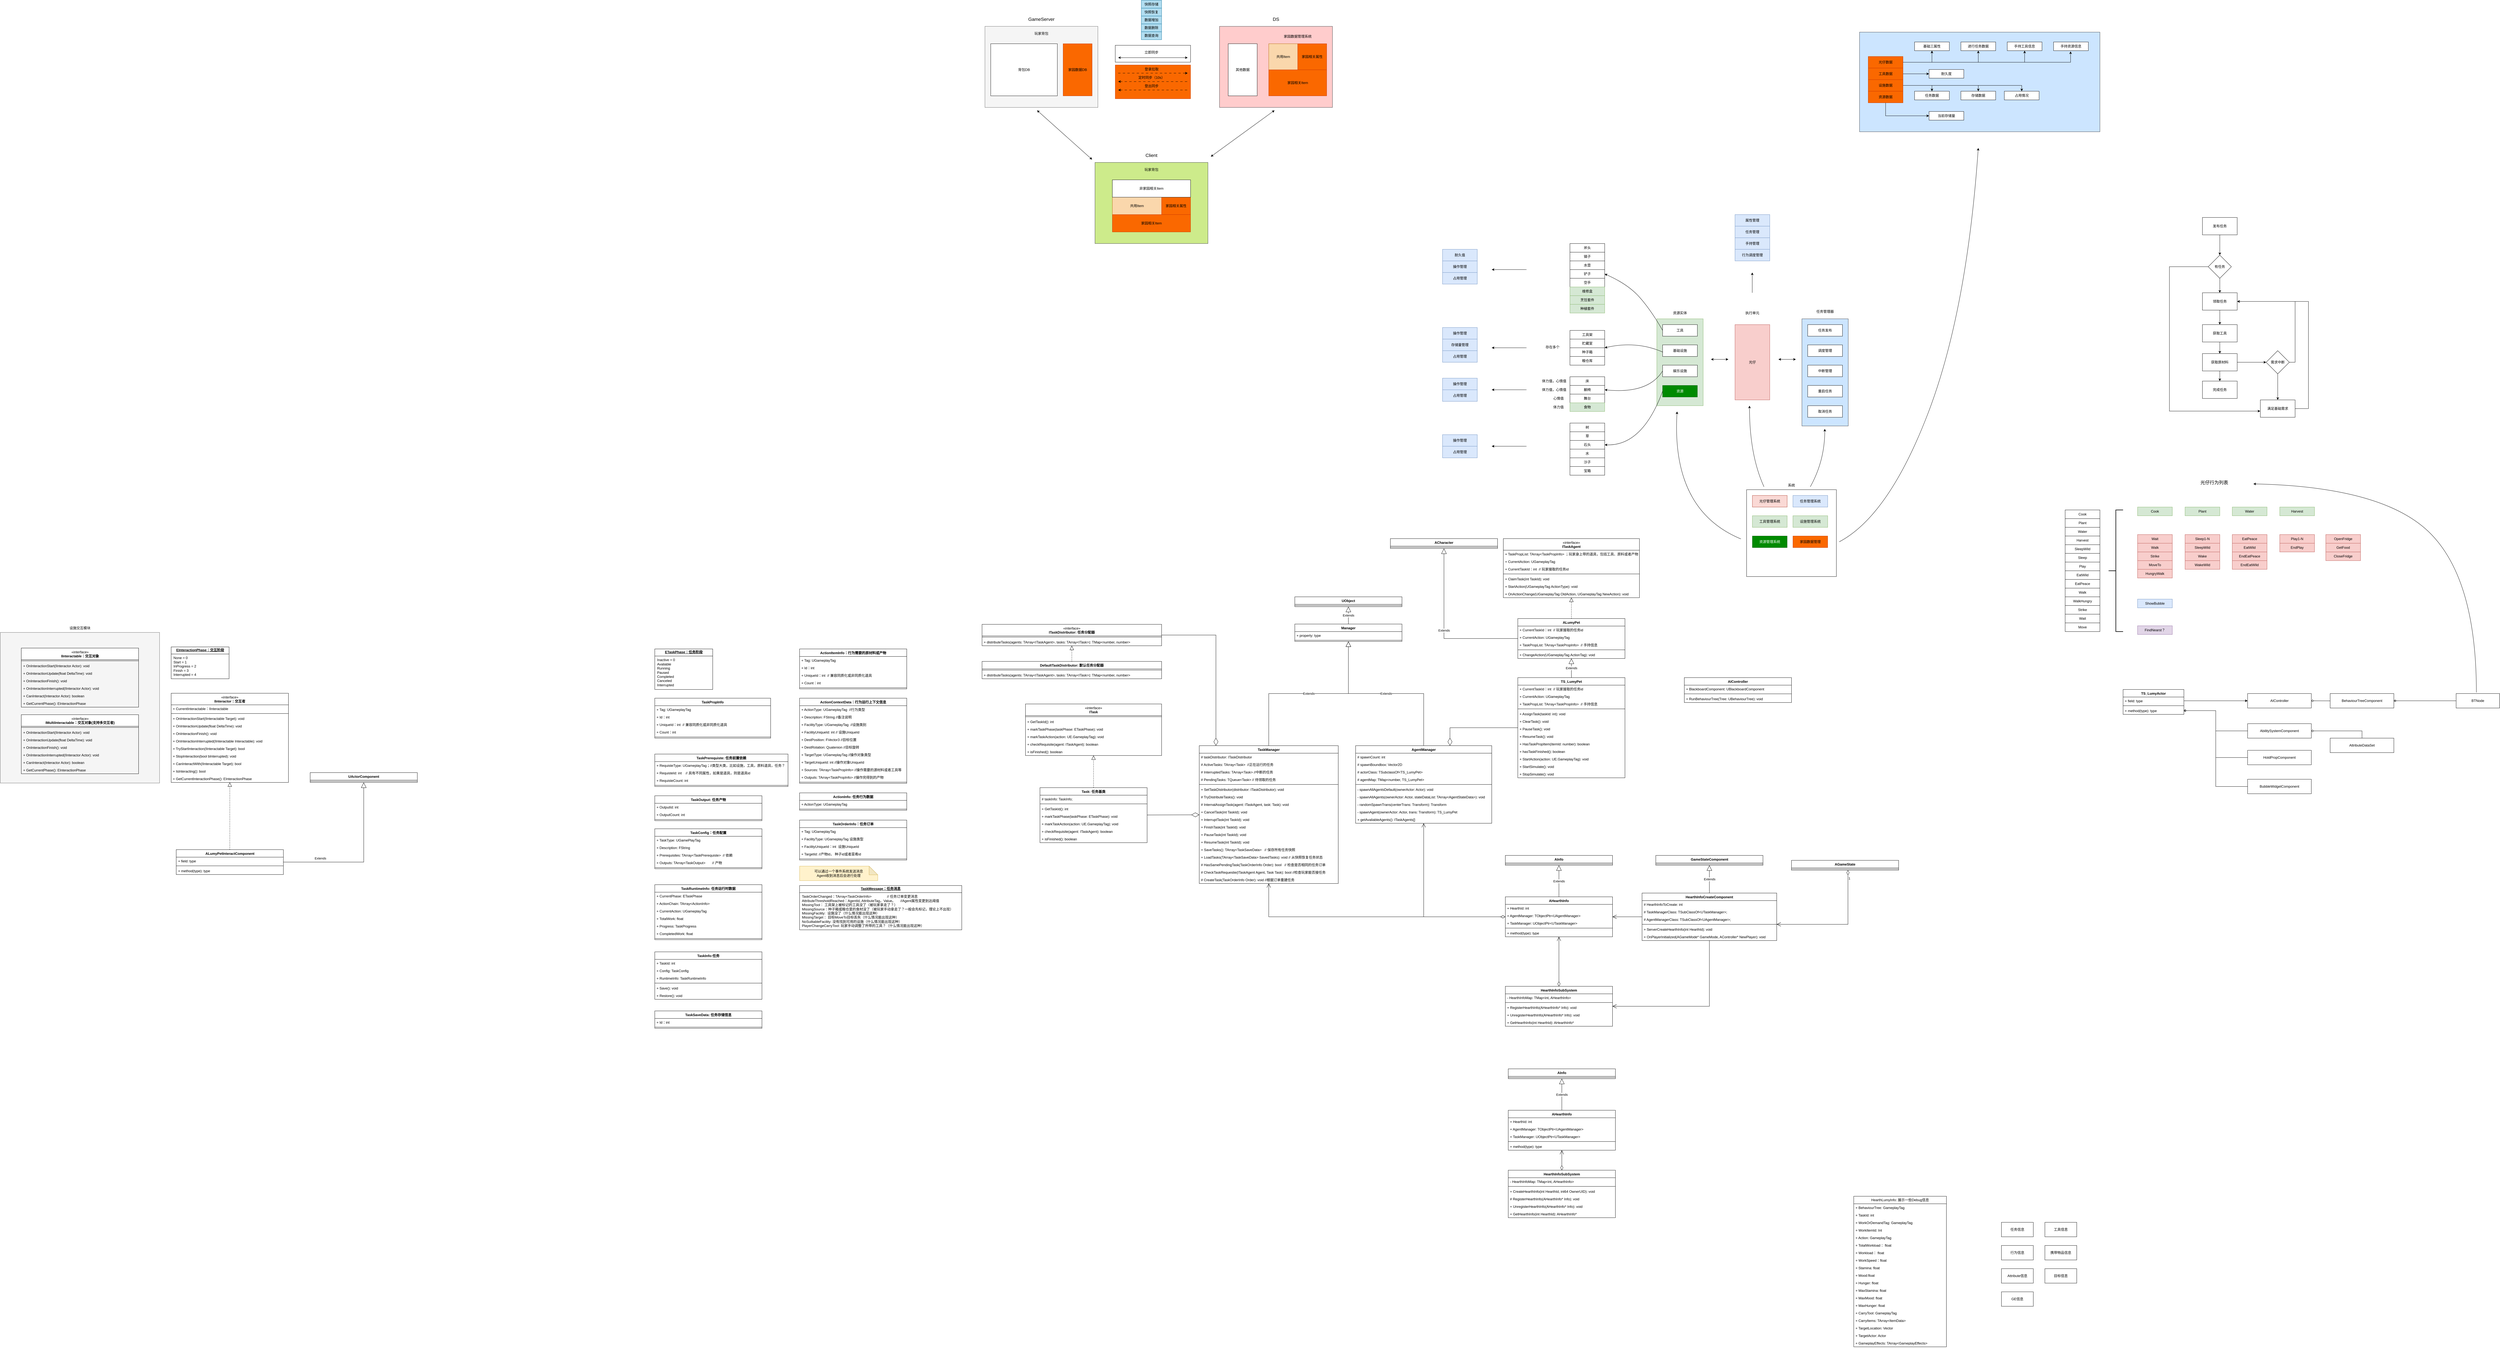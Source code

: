 <mxfile version="26.2.12">
  <diagram name="第 1 页" id="5eV_PeWOVMfrEkiUqKK2">
    <mxGraphModel dx="5561" dy="755" grid="1" gridSize="10" guides="1" tooltips="1" connect="1" arrows="1" fold="1" page="1" pageScale="1" pageWidth="827" pageHeight="1169" math="0" shadow="0">
      <root>
        <mxCell id="0" />
        <mxCell id="1" parent="0" />
        <mxCell id="wLu8nDb_s4TKoQT4P46L-83" value="" style="rounded=0;whiteSpace=wrap;html=1;fillColor=#d5e8d4;strokeColor=#82b366;" parent="1" vertex="1">
          <mxGeometry x="1810" y="1340" width="160" height="300" as="geometry" />
        </mxCell>
        <mxCell id="wLu8nDb_s4TKoQT4P46L-47" value="" style="group" parent="1" vertex="1" connectable="0">
          <mxGeometry x="-130" y="760" width="390" height="320" as="geometry" />
        </mxCell>
        <mxCell id="wLu8nDb_s4TKoQT4P46L-7" value="" style="rounded=0;whiteSpace=wrap;html=1;fillColor=#cdeb8b;strokeColor=#36393d;" parent="wLu8nDb_s4TKoQT4P46L-47" vertex="1">
          <mxGeometry y="40" width="390" height="280" as="geometry" />
        </mxCell>
        <mxCell id="wLu8nDb_s4TKoQT4P46L-1" value="共用Item" style="rounded=0;whiteSpace=wrap;html=1;fillColor=#fad7ac;strokeColor=#b46504;" parent="wLu8nDb_s4TKoQT4P46L-47" vertex="1">
          <mxGeometry x="60" y="160" width="170" height="60" as="geometry" />
        </mxCell>
        <mxCell id="wLu8nDb_s4TKoQT4P46L-2" value="家园相关Item" style="rounded=0;whiteSpace=wrap;html=1;fillColor=#fa6800;strokeColor=#C73500;fontColor=#000000;" parent="wLu8nDb_s4TKoQT4P46L-47" vertex="1">
          <mxGeometry x="60" y="220" width="270" height="60" as="geometry" />
        </mxCell>
        <mxCell id="wLu8nDb_s4TKoQT4P46L-5" value="玩家背包" style="text;html=1;align=center;verticalAlign=middle;whiteSpace=wrap;rounded=0;" parent="wLu8nDb_s4TKoQT4P46L-47" vertex="1">
          <mxGeometry x="140" y="50" width="110" height="30" as="geometry" />
        </mxCell>
        <mxCell id="wLu8nDb_s4TKoQT4P46L-6" value="家园相关属性" style="rounded=0;whiteSpace=wrap;html=1;fillColor=#fa6800;strokeColor=#C73500;fontColor=#000000;" parent="wLu8nDb_s4TKoQT4P46L-47" vertex="1">
          <mxGeometry x="230" y="160" width="100" height="60" as="geometry" />
        </mxCell>
        <mxCell id="wLu8nDb_s4TKoQT4P46L-9" value="Client" style="text;html=1;align=center;verticalAlign=middle;whiteSpace=wrap;rounded=0;fontSize=16;" parent="wLu8nDb_s4TKoQT4P46L-47" vertex="1">
          <mxGeometry x="140" width="110" height="30" as="geometry" />
        </mxCell>
        <mxCell id="wLu8nDb_s4TKoQT4P46L-32" value="非家园相关Item" style="rounded=0;whiteSpace=wrap;html=1;" parent="wLu8nDb_s4TKoQT4P46L-47" vertex="1">
          <mxGeometry x="60" y="100" width="270" height="60" as="geometry" />
        </mxCell>
        <mxCell id="wLu8nDb_s4TKoQT4P46L-48" value="" style="group" parent="1" vertex="1" connectable="0">
          <mxGeometry x="-510" y="290" width="390" height="320" as="geometry" />
        </mxCell>
        <mxCell id="wLu8nDb_s4TKoQT4P46L-33" value="" style="rounded=0;whiteSpace=wrap;html=1;fillColor=#f5f5f5;strokeColor=#666666;fontColor=#333333;" parent="wLu8nDb_s4TKoQT4P46L-48" vertex="1">
          <mxGeometry y="40" width="390" height="280" as="geometry" />
        </mxCell>
        <mxCell id="wLu8nDb_s4TKoQT4P46L-36" value="玩家背包" style="text;html=1;align=center;verticalAlign=middle;whiteSpace=wrap;rounded=0;" parent="wLu8nDb_s4TKoQT4P46L-48" vertex="1">
          <mxGeometry x="140" y="50" width="110" height="30" as="geometry" />
        </mxCell>
        <mxCell id="wLu8nDb_s4TKoQT4P46L-37" value="家园数据DB" style="rounded=0;whiteSpace=wrap;html=1;fillColor=#fa6800;strokeColor=#C73500;fontColor=#000000;" parent="wLu8nDb_s4TKoQT4P46L-48" vertex="1">
          <mxGeometry x="270" y="100" width="100" height="180" as="geometry" />
        </mxCell>
        <mxCell id="wLu8nDb_s4TKoQT4P46L-38" value="GameServer" style="text;html=1;align=center;verticalAlign=middle;whiteSpace=wrap;rounded=0;fontSize=16;" parent="wLu8nDb_s4TKoQT4P46L-48" vertex="1">
          <mxGeometry x="140" width="110" height="30" as="geometry" />
        </mxCell>
        <mxCell id="wLu8nDb_s4TKoQT4P46L-39" value="背包DB" style="rounded=0;whiteSpace=wrap;html=1;" parent="wLu8nDb_s4TKoQT4P46L-48" vertex="1">
          <mxGeometry x="20" y="100" width="230" height="180" as="geometry" />
        </mxCell>
        <mxCell id="wLu8nDb_s4TKoQT4P46L-53" value="" style="endArrow=classic;startArrow=classic;html=1;rounded=0;" parent="1" edge="1">
          <mxGeometry width="50" height="50" relative="1" as="geometry">
            <mxPoint x="270" y="780" as="sourcePoint" />
            <mxPoint x="490" y="620" as="targetPoint" />
          </mxGeometry>
        </mxCell>
        <mxCell id="wLu8nDb_s4TKoQT4P46L-54" value="" style="endArrow=classic;startArrow=classic;html=1;rounded=0;" parent="1" edge="1">
          <mxGeometry width="50" height="50" relative="1" as="geometry">
            <mxPoint x="-140" y="790" as="sourcePoint" />
            <mxPoint x="-330" y="620" as="targetPoint" />
          </mxGeometry>
        </mxCell>
        <mxCell id="wLu8nDb_s4TKoQT4P46L-77" value="" style="group" parent="1" vertex="1" connectable="0">
          <mxGeometry x="2510" y="350" width="830" height="344" as="geometry" />
        </mxCell>
        <mxCell id="wLu8nDb_s4TKoQT4P46L-75" value="" style="rounded=0;whiteSpace=wrap;html=1;fillColor=#cce5ff;strokeColor=#36393d;" parent="wLu8nDb_s4TKoQT4P46L-77" vertex="1">
          <mxGeometry width="830" height="344" as="geometry" />
        </mxCell>
        <mxCell id="wLu8nDb_s4TKoQT4P46L-18" style="edgeStyle=orthogonalEdgeStyle;rounded=0;orthogonalLoop=1;jettySize=auto;html=1;exitX=1;exitY=0.5;exitDx=0;exitDy=0;entryX=0.5;entryY=1;entryDx=0;entryDy=0;" parent="wLu8nDb_s4TKoQT4P46L-77" source="wLu8nDb_s4TKoQT4P46L-3" target="wLu8nDb_s4TKoQT4P46L-13" edge="1">
          <mxGeometry relative="1" as="geometry" />
        </mxCell>
        <mxCell id="wLu8nDb_s4TKoQT4P46L-20" style="edgeStyle=orthogonalEdgeStyle;rounded=0;orthogonalLoop=1;jettySize=auto;html=1;exitX=1;exitY=0.5;exitDx=0;exitDy=0;entryX=0.5;entryY=1;entryDx=0;entryDy=0;" parent="wLu8nDb_s4TKoQT4P46L-77" source="wLu8nDb_s4TKoQT4P46L-3" target="wLu8nDb_s4TKoQT4P46L-19" edge="1">
          <mxGeometry relative="1" as="geometry" />
        </mxCell>
        <mxCell id="wLu8nDb_s4TKoQT4P46L-22" style="edgeStyle=orthogonalEdgeStyle;rounded=0;orthogonalLoop=1;jettySize=auto;html=1;exitX=1;exitY=0.5;exitDx=0;exitDy=0;entryX=0.5;entryY=1;entryDx=0;entryDy=0;" parent="wLu8nDb_s4TKoQT4P46L-77" source="wLu8nDb_s4TKoQT4P46L-3" target="wLu8nDb_s4TKoQT4P46L-21" edge="1">
          <mxGeometry relative="1" as="geometry" />
        </mxCell>
        <mxCell id="wLu8nDb_s4TKoQT4P46L-3" value="光仔数据" style="rounded=0;whiteSpace=wrap;html=1;fillColor=#fa6800;strokeColor=#C73500;fontColor=#000000;" parent="wLu8nDb_s4TKoQT4P46L-77" vertex="1">
          <mxGeometry x="30" y="84" width="120" height="40" as="geometry" />
        </mxCell>
        <mxCell id="wLu8nDb_s4TKoQT4P46L-15" style="edgeStyle=orthogonalEdgeStyle;rounded=0;orthogonalLoop=1;jettySize=auto;html=1;exitX=1;exitY=0.5;exitDx=0;exitDy=0;entryX=0.5;entryY=0;entryDx=0;entryDy=0;" parent="wLu8nDb_s4TKoQT4P46L-77" source="wLu8nDb_s4TKoQT4P46L-10" target="wLu8nDb_s4TKoQT4P46L-14" edge="1">
          <mxGeometry relative="1" as="geometry" />
        </mxCell>
        <mxCell id="wLu8nDb_s4TKoQT4P46L-17" style="edgeStyle=orthogonalEdgeStyle;rounded=0;orthogonalLoop=1;jettySize=auto;html=1;exitX=1;exitY=0.5;exitDx=0;exitDy=0;entryX=0.5;entryY=0;entryDx=0;entryDy=0;" parent="wLu8nDb_s4TKoQT4P46L-77" source="wLu8nDb_s4TKoQT4P46L-10" target="wLu8nDb_s4TKoQT4P46L-16" edge="1">
          <mxGeometry relative="1" as="geometry" />
        </mxCell>
        <mxCell id="wLu8nDb_s4TKoQT4P46L-31" style="edgeStyle=orthogonalEdgeStyle;rounded=0;orthogonalLoop=1;jettySize=auto;html=1;exitX=1;exitY=0.5;exitDx=0;exitDy=0;entryX=0.5;entryY=0;entryDx=0;entryDy=0;" parent="wLu8nDb_s4TKoQT4P46L-77" source="wLu8nDb_s4TKoQT4P46L-10" target="wLu8nDb_s4TKoQT4P46L-30" edge="1">
          <mxGeometry relative="1" as="geometry" />
        </mxCell>
        <mxCell id="wLu8nDb_s4TKoQT4P46L-10" value="设施数据" style="rounded=0;whiteSpace=wrap;html=1;fillColor=#fa6800;strokeColor=#C73500;fontColor=#000000;" parent="wLu8nDb_s4TKoQT4P46L-77" vertex="1">
          <mxGeometry x="30" y="164" width="120" height="40" as="geometry" />
        </mxCell>
        <mxCell id="wLu8nDb_s4TKoQT4P46L-28" style="edgeStyle=orthogonalEdgeStyle;rounded=0;orthogonalLoop=1;jettySize=auto;html=1;exitX=0.5;exitY=1;exitDx=0;exitDy=0;entryX=0;entryY=0.5;entryDx=0;entryDy=0;" parent="wLu8nDb_s4TKoQT4P46L-77" source="wLu8nDb_s4TKoQT4P46L-11" target="wLu8nDb_s4TKoQT4P46L-27" edge="1">
          <mxGeometry relative="1" as="geometry" />
        </mxCell>
        <mxCell id="wLu8nDb_s4TKoQT4P46L-11" value="资源数据" style="rounded=0;whiteSpace=wrap;html=1;fillColor=#fa6800;strokeColor=#C73500;fontColor=#000000;" parent="wLu8nDb_s4TKoQT4P46L-77" vertex="1">
          <mxGeometry x="30" y="204" width="120" height="40" as="geometry" />
        </mxCell>
        <mxCell id="wLu8nDb_s4TKoQT4P46L-26" style="edgeStyle=orthogonalEdgeStyle;rounded=0;orthogonalLoop=1;jettySize=auto;html=1;exitX=1;exitY=0.5;exitDx=0;exitDy=0;" parent="wLu8nDb_s4TKoQT4P46L-77" source="wLu8nDb_s4TKoQT4P46L-12" target="wLu8nDb_s4TKoQT4P46L-25" edge="1">
          <mxGeometry relative="1" as="geometry" />
        </mxCell>
        <mxCell id="wLu8nDb_s4TKoQT4P46L-12" value="工具数据" style="rounded=0;whiteSpace=wrap;html=1;fillColor=#fa6800;strokeColor=#C73500;fontColor=#000000;" parent="wLu8nDb_s4TKoQT4P46L-77" vertex="1">
          <mxGeometry x="30" y="124" width="120" height="40" as="geometry" />
        </mxCell>
        <mxCell id="wLu8nDb_s4TKoQT4P46L-13" value="基础三属性" style="rounded=0;whiteSpace=wrap;html=1;" parent="wLu8nDb_s4TKoQT4P46L-77" vertex="1">
          <mxGeometry x="190" y="34" width="120" height="30" as="geometry" />
        </mxCell>
        <mxCell id="wLu8nDb_s4TKoQT4P46L-14" value="任务数据" style="rounded=0;whiteSpace=wrap;html=1;" parent="wLu8nDb_s4TKoQT4P46L-77" vertex="1">
          <mxGeometry x="190" y="204" width="120" height="30" as="geometry" />
        </mxCell>
        <mxCell id="wLu8nDb_s4TKoQT4P46L-16" value="存储数据" style="rounded=0;whiteSpace=wrap;html=1;" parent="wLu8nDb_s4TKoQT4P46L-77" vertex="1">
          <mxGeometry x="350" y="204" width="120" height="30" as="geometry" />
        </mxCell>
        <mxCell id="wLu8nDb_s4TKoQT4P46L-19" value="进行任务数据" style="rounded=0;whiteSpace=wrap;html=1;" parent="wLu8nDb_s4TKoQT4P46L-77" vertex="1">
          <mxGeometry x="350" y="34" width="120" height="30" as="geometry" />
        </mxCell>
        <mxCell id="wLu8nDb_s4TKoQT4P46L-21" value="手持工具信息" style="rounded=0;whiteSpace=wrap;html=1;" parent="wLu8nDb_s4TKoQT4P46L-77" vertex="1">
          <mxGeometry x="510" y="34" width="120" height="30" as="geometry" />
        </mxCell>
        <mxCell id="wLu8nDb_s4TKoQT4P46L-23" value="手持资源信息" style="rounded=0;whiteSpace=wrap;html=1;" parent="wLu8nDb_s4TKoQT4P46L-77" vertex="1">
          <mxGeometry x="670" y="34" width="120" height="30" as="geometry" />
        </mxCell>
        <mxCell id="wLu8nDb_s4TKoQT4P46L-24" style="edgeStyle=orthogonalEdgeStyle;rounded=0;orthogonalLoop=1;jettySize=auto;html=1;exitX=1;exitY=0.5;exitDx=0;exitDy=0;entryX=0.489;entryY=1.084;entryDx=0;entryDy=0;entryPerimeter=0;" parent="wLu8nDb_s4TKoQT4P46L-77" source="wLu8nDb_s4TKoQT4P46L-3" target="wLu8nDb_s4TKoQT4P46L-23" edge="1">
          <mxGeometry relative="1" as="geometry" />
        </mxCell>
        <mxCell id="wLu8nDb_s4TKoQT4P46L-25" value="耐久度" style="rounded=0;whiteSpace=wrap;html=1;" parent="wLu8nDb_s4TKoQT4P46L-77" vertex="1">
          <mxGeometry x="240" y="129" width="120" height="30" as="geometry" />
        </mxCell>
        <mxCell id="wLu8nDb_s4TKoQT4P46L-27" value="当前存储量" style="rounded=0;whiteSpace=wrap;html=1;" parent="wLu8nDb_s4TKoQT4P46L-77" vertex="1">
          <mxGeometry x="240" y="274" width="120" height="30" as="geometry" />
        </mxCell>
        <mxCell id="wLu8nDb_s4TKoQT4P46L-30" value="占用情况" style="rounded=0;whiteSpace=wrap;html=1;" parent="wLu8nDb_s4TKoQT4P46L-77" vertex="1">
          <mxGeometry x="500" y="204" width="120" height="30" as="geometry" />
        </mxCell>
        <mxCell id="wLu8nDb_s4TKoQT4P46L-79" value="娱乐设施" style="rounded=0;whiteSpace=wrap;html=1;" parent="1" vertex="1">
          <mxGeometry x="1830" y="1500" width="120" height="40" as="geometry" />
        </mxCell>
        <mxCell id="wLu8nDb_s4TKoQT4P46L-80" value="资源" style="rounded=0;whiteSpace=wrap;html=1;fillColor=#008a00;fontColor=#ffffff;strokeColor=#005700;" parent="1" vertex="1">
          <mxGeometry x="1830" y="1570" width="120" height="40" as="geometry" />
        </mxCell>
        <mxCell id="wLu8nDb_s4TKoQT4P46L-81" value="工具" style="rounded=0;whiteSpace=wrap;html=1;" parent="1" vertex="1">
          <mxGeometry x="1830" y="1360" width="120" height="40" as="geometry" />
        </mxCell>
        <mxCell id="wLu8nDb_s4TKoQT4P46L-82" value="基础设施" style="rounded=0;whiteSpace=wrap;html=1;" parent="1" vertex="1">
          <mxGeometry x="1830" y="1430" width="120" height="40" as="geometry" />
        </mxCell>
        <mxCell id="wLu8nDb_s4TKoQT4P46L-84" value="资源实体" style="text;html=1;align=center;verticalAlign=middle;whiteSpace=wrap;rounded=0;" parent="1" vertex="1">
          <mxGeometry x="1860" y="1305" width="60" height="30" as="geometry" />
        </mxCell>
        <mxCell id="wLu8nDb_s4TKoQT4P46L-114" value="树" style="rounded=0;whiteSpace=wrap;html=1;" parent="1" vertex="1">
          <mxGeometry x="1510" y="1700" width="120" height="30" as="geometry" />
        </mxCell>
        <mxCell id="wLu8nDb_s4TKoQT4P46L-123" value="石头" style="rounded=0;whiteSpace=wrap;html=1;" parent="1" vertex="1">
          <mxGeometry x="1510" y="1760" width="120" height="30" as="geometry" />
        </mxCell>
        <mxCell id="wLu8nDb_s4TKoQT4P46L-124" value="宝箱" style="rounded=0;whiteSpace=wrap;html=1;" parent="1" vertex="1">
          <mxGeometry x="1510" y="1850" width="120" height="30" as="geometry" />
        </mxCell>
        <mxCell id="wLu8nDb_s4TKoQT4P46L-125" value="水" style="rounded=0;whiteSpace=wrap;html=1;" parent="1" vertex="1">
          <mxGeometry x="1510" y="1790" width="120" height="30" as="geometry" />
        </mxCell>
        <mxCell id="wLu8nDb_s4TKoQT4P46L-126" value="沙子" style="rounded=0;whiteSpace=wrap;html=1;" parent="1" vertex="1">
          <mxGeometry x="1510" y="1820" width="120" height="30" as="geometry" />
        </mxCell>
        <mxCell id="wLu8nDb_s4TKoQT4P46L-127" value="草" style="rounded=0;whiteSpace=wrap;html=1;" parent="1" vertex="1">
          <mxGeometry x="1510" y="1730" width="120" height="30" as="geometry" />
        </mxCell>
        <mxCell id="wLu8nDb_s4TKoQT4P46L-134" value="" style="group" parent="1" vertex="1" connectable="0">
          <mxGeometry x="1510" y="1080" width="120" height="240" as="geometry" />
        </mxCell>
        <mxCell id="wLu8nDb_s4TKoQT4P46L-108" value="斧头" style="rounded=0;whiteSpace=wrap;html=1;" parent="wLu8nDb_s4TKoQT4P46L-134" vertex="1">
          <mxGeometry width="120" height="30" as="geometry" />
        </mxCell>
        <mxCell id="wLu8nDb_s4TKoQT4P46L-109" value="镐子" style="rounded=0;whiteSpace=wrap;html=1;" parent="wLu8nDb_s4TKoQT4P46L-134" vertex="1">
          <mxGeometry y="30" width="120" height="30" as="geometry" />
        </mxCell>
        <mxCell id="wLu8nDb_s4TKoQT4P46L-110" value="水壶" style="rounded=0;whiteSpace=wrap;html=1;" parent="wLu8nDb_s4TKoQT4P46L-134" vertex="1">
          <mxGeometry y="60" width="120" height="30" as="geometry" />
        </mxCell>
        <mxCell id="wLu8nDb_s4TKoQT4P46L-111" value="铲子" style="rounded=0;whiteSpace=wrap;html=1;" parent="wLu8nDb_s4TKoQT4P46L-134" vertex="1">
          <mxGeometry y="90" width="120" height="30" as="geometry" />
        </mxCell>
        <mxCell id="wLu8nDb_s4TKoQT4P46L-119" value="空手" style="rounded=0;whiteSpace=wrap;html=1;" parent="wLu8nDb_s4TKoQT4P46L-134" vertex="1">
          <mxGeometry y="120" width="120" height="30" as="geometry" />
        </mxCell>
        <mxCell id="wLu8nDb_s4TKoQT4P46L-120" value="维修盒" style="rounded=0;whiteSpace=wrap;html=1;fillColor=#d5e8d4;strokeColor=#82b366;" parent="wLu8nDb_s4TKoQT4P46L-134" vertex="1">
          <mxGeometry y="150" width="120" height="30" as="geometry" />
        </mxCell>
        <mxCell id="wLu8nDb_s4TKoQT4P46L-121" value="烹饪套件" style="rounded=0;whiteSpace=wrap;html=1;fillColor=#d5e8d4;strokeColor=#82b366;" parent="wLu8nDb_s4TKoQT4P46L-134" vertex="1">
          <mxGeometry y="180" width="120" height="30" as="geometry" />
        </mxCell>
        <mxCell id="wLu8nDb_s4TKoQT4P46L-122" value="种植套件" style="rounded=0;whiteSpace=wrap;html=1;fillColor=#d5e8d4;strokeColor=#82b366;" parent="wLu8nDb_s4TKoQT4P46L-134" vertex="1">
          <mxGeometry y="210" width="120" height="30" as="geometry" />
        </mxCell>
        <mxCell id="wLu8nDb_s4TKoQT4P46L-162" value="" style="endArrow=classic;html=1;rounded=0;" parent="wLu8nDb_s4TKoQT4P46L-134" edge="1">
          <mxGeometry width="50" height="50" relative="1" as="geometry">
            <mxPoint x="-150" y="90" as="sourcePoint" />
            <mxPoint x="-270" y="90" as="targetPoint" />
          </mxGeometry>
        </mxCell>
        <mxCell id="wLu8nDb_s4TKoQT4P46L-136" value="" style="curved=1;endArrow=classic;html=1;rounded=0;exitX=0;exitY=0.5;exitDx=0;exitDy=0;entryX=1;entryY=0.5;entryDx=0;entryDy=0;" parent="1" source="wLu8nDb_s4TKoQT4P46L-81" target="wLu8nDb_s4TKoQT4P46L-111" edge="1">
          <mxGeometry width="50" height="50" relative="1" as="geometry">
            <mxPoint x="1960" y="1300" as="sourcePoint" />
            <mxPoint x="1643.76" y="1355.23" as="targetPoint" />
            <Array as="points">
              <mxPoint x="1790" y="1310" />
              <mxPoint x="1710" y="1220" />
            </Array>
          </mxGeometry>
        </mxCell>
        <mxCell id="wLu8nDb_s4TKoQT4P46L-139" value="" style="curved=1;endArrow=classic;html=1;rounded=0;exitX=0;exitY=0.5;exitDx=0;exitDy=0;entryX=1;entryY=0.5;entryDx=0;entryDy=0;" parent="1" source="wLu8nDb_s4TKoQT4P46L-80" target="wLu8nDb_s4TKoQT4P46L-123" edge="1">
          <mxGeometry width="50" height="50" relative="1" as="geometry">
            <mxPoint x="1830" y="1754.77" as="sourcePoint" />
            <mxPoint x="1636" y="1860" as="targetPoint" />
            <Array as="points">
              <mxPoint x="1760" y="1780" />
            </Array>
          </mxGeometry>
        </mxCell>
        <mxCell id="wLu8nDb_s4TKoQT4P46L-138" value="" style="curved=1;endArrow=classic;html=1;rounded=0;exitX=-0.015;exitY=0.613;exitDx=0;exitDy=0;exitPerimeter=0;entryX=1;entryY=0;entryDx=0;entryDy=0;" parent="1" target="wLu8nDb_s4TKoQT4P46L-105" edge="1">
          <mxGeometry width="50" height="50" relative="1" as="geometry">
            <mxPoint x="1831" y="1455" as="sourcePoint" />
            <mxPoint x="1633" y="1375" as="targetPoint" />
            <Array as="points">
              <mxPoint x="1740" y="1415" />
            </Array>
          </mxGeometry>
        </mxCell>
        <mxCell id="wLu8nDb_s4TKoQT4P46L-140" value="光仔" style="rounded=0;whiteSpace=wrap;html=1;fillColor=#f8cecc;strokeColor=#b85450;" parent="1" vertex="1">
          <mxGeometry x="2080" y="1360" width="120" height="260" as="geometry" />
        </mxCell>
        <mxCell id="wLu8nDb_s4TKoQT4P46L-141" value="执行单元" style="text;html=1;align=center;verticalAlign=middle;whiteSpace=wrap;rounded=0;" parent="1" vertex="1">
          <mxGeometry x="2110" y="1305" width="60" height="30" as="geometry" />
        </mxCell>
        <mxCell id="wLu8nDb_s4TKoQT4P46L-143" value="" style="endArrow=classic;startArrow=classic;html=1;rounded=0;" parent="1" edge="1">
          <mxGeometry width="50" height="50" relative="1" as="geometry">
            <mxPoint x="1997" y="1480" as="sourcePoint" />
            <mxPoint x="2057" y="1480" as="targetPoint" />
          </mxGeometry>
        </mxCell>
        <mxCell id="wLu8nDb_s4TKoQT4P46L-144" value="" style="group" parent="1" vertex="1" connectable="0">
          <mxGeometry x="2311" y="1300" width="160" height="410" as="geometry" />
        </mxCell>
        <mxCell id="wLu8nDb_s4TKoQT4P46L-93" value="" style="rounded=0;whiteSpace=wrap;html=1;fillColor=#cce5ff;strokeColor=#36393d;" parent="wLu8nDb_s4TKoQT4P46L-144" vertex="1">
          <mxGeometry y="40" width="160" height="370" as="geometry" />
        </mxCell>
        <mxCell id="wLu8nDb_s4TKoQT4P46L-94" value="任务发布" style="rounded=0;whiteSpace=wrap;html=1;" parent="wLu8nDb_s4TKoQT4P46L-144" vertex="1">
          <mxGeometry x="20" y="60" width="120" height="40" as="geometry" />
        </mxCell>
        <mxCell id="wLu8nDb_s4TKoQT4P46L-95" value="重启任务" style="rounded=0;whiteSpace=wrap;html=1;" parent="wLu8nDb_s4TKoQT4P46L-144" vertex="1">
          <mxGeometry x="20" y="270" width="120" height="40" as="geometry" />
        </mxCell>
        <mxCell id="wLu8nDb_s4TKoQT4P46L-96" value="取消任务" style="rounded=0;whiteSpace=wrap;html=1;" parent="wLu8nDb_s4TKoQT4P46L-144" vertex="1">
          <mxGeometry x="20" y="340" width="120" height="40" as="geometry" />
        </mxCell>
        <mxCell id="wLu8nDb_s4TKoQT4P46L-97" value="调度管理" style="rounded=0;whiteSpace=wrap;html=1;" parent="wLu8nDb_s4TKoQT4P46L-144" vertex="1">
          <mxGeometry x="20" y="130" width="120" height="40" as="geometry" />
        </mxCell>
        <mxCell id="wLu8nDb_s4TKoQT4P46L-98" value="中断管理" style="rounded=0;whiteSpace=wrap;html=1;" parent="wLu8nDb_s4TKoQT4P46L-144" vertex="1">
          <mxGeometry x="20" y="200" width="120" height="40" as="geometry" />
        </mxCell>
        <mxCell id="wLu8nDb_s4TKoQT4P46L-99" value="任务管理器" style="text;html=1;align=center;verticalAlign=middle;whiteSpace=wrap;rounded=0;" parent="wLu8nDb_s4TKoQT4P46L-144" vertex="1">
          <mxGeometry x="45" width="70" height="30" as="geometry" />
        </mxCell>
        <mxCell id="wLu8nDb_s4TKoQT4P46L-145" value="" style="endArrow=classic;startArrow=classic;html=1;rounded=0;" parent="1" edge="1">
          <mxGeometry width="50" height="50" relative="1" as="geometry">
            <mxPoint x="2230" y="1480" as="sourcePoint" />
            <mxPoint x="2290" y="1480" as="targetPoint" />
          </mxGeometry>
        </mxCell>
        <mxCell id="wLu8nDb_s4TKoQT4P46L-146" value="" style="group" parent="1" vertex="1" connectable="0">
          <mxGeometry x="300" y="290" width="390" height="320" as="geometry" />
        </mxCell>
        <mxCell id="wLu8nDb_s4TKoQT4P46L-40" value="" style="rounded=0;whiteSpace=wrap;html=1;fillColor=#ffcccc;strokeColor=#36393d;" parent="wLu8nDb_s4TKoQT4P46L-146" vertex="1">
          <mxGeometry y="40" width="390" height="280" as="geometry" />
        </mxCell>
        <mxCell id="wLu8nDb_s4TKoQT4P46L-41" value="共用Item" style="rounded=0;whiteSpace=wrap;html=1;fillColor=#fad7ac;strokeColor=#b46504;" parent="wLu8nDb_s4TKoQT4P46L-146" vertex="1">
          <mxGeometry x="170" y="100" width="100" height="90" as="geometry" />
        </mxCell>
        <mxCell id="wLu8nDb_s4TKoQT4P46L-42" value="家园相关Item" style="rounded=0;whiteSpace=wrap;html=1;fillColor=#fa6800;strokeColor=#C73500;fontColor=#000000;" parent="wLu8nDb_s4TKoQT4P46L-146" vertex="1">
          <mxGeometry x="170" y="190" width="200" height="90" as="geometry" />
        </mxCell>
        <mxCell id="wLu8nDb_s4TKoQT4P46L-43" value="家园数据管理系统" style="text;html=1;align=center;verticalAlign=middle;whiteSpace=wrap;rounded=0;" parent="wLu8nDb_s4TKoQT4P46L-146" vertex="1">
          <mxGeometry x="215" y="60" width="110" height="30" as="geometry" />
        </mxCell>
        <mxCell id="wLu8nDb_s4TKoQT4P46L-44" value="家园相关属性" style="rounded=0;whiteSpace=wrap;html=1;fillColor=#fa6800;strokeColor=#C73500;fontColor=#000000;" parent="wLu8nDb_s4TKoQT4P46L-146" vertex="1">
          <mxGeometry x="270" y="100" width="100" height="90" as="geometry" />
        </mxCell>
        <mxCell id="wLu8nDb_s4TKoQT4P46L-45" value="DS" style="text;html=1;align=center;verticalAlign=middle;whiteSpace=wrap;rounded=0;fontSize=16;" parent="wLu8nDb_s4TKoQT4P46L-146" vertex="1">
          <mxGeometry x="140" width="110" height="30" as="geometry" />
        </mxCell>
        <mxCell id="wLu8nDb_s4TKoQT4P46L-49" value="其他数据" style="rounded=0;whiteSpace=wrap;html=1;" parent="wLu8nDb_s4TKoQT4P46L-146" vertex="1">
          <mxGeometry x="30" y="100" width="100" height="180" as="geometry" />
        </mxCell>
        <mxCell id="wLu8nDb_s4TKoQT4P46L-147" value="" style="group" parent="1" vertex="1" connectable="0">
          <mxGeometry x="-60" y="240" width="260" height="340" as="geometry" />
        </mxCell>
        <mxCell id="wLu8nDb_s4TKoQT4P46L-73" value="" style="rounded=0;whiteSpace=wrap;html=1;" parent="wLu8nDb_s4TKoQT4P46L-147" vertex="1">
          <mxGeometry y="155.429" width="260" height="58.286" as="geometry" />
        </mxCell>
        <mxCell id="wLu8nDb_s4TKoQT4P46L-72" value="" style="rounded=0;whiteSpace=wrap;html=1;fillColor=#fa6800;strokeColor=#C73500;fontColor=#000000;" parent="wLu8nDb_s4TKoQT4P46L-147" vertex="1">
          <mxGeometry y="223.429" width="260" height="116.571" as="geometry" />
        </mxCell>
        <mxCell id="wLu8nDb_s4TKoQT4P46L-55" value="" style="endArrow=classic;startArrow=classic;html=1;rounded=0;" parent="wLu8nDb_s4TKoQT4P46L-147" edge="1">
          <mxGeometry width="50" height="50" relative="1" as="geometry">
            <mxPoint x="10" y="198.171" as="sourcePoint" />
            <mxPoint x="250" y="198.171" as="targetPoint" />
          </mxGeometry>
        </mxCell>
        <mxCell id="wLu8nDb_s4TKoQT4P46L-62" value="" style="group;fillColor=#b1ddf0;strokeColor=#10739e;" parent="wLu8nDb_s4TKoQT4P46L-147" vertex="1" connectable="0">
          <mxGeometry x="90" width="70" height="136" as="geometry" />
        </mxCell>
        <mxCell id="wLu8nDb_s4TKoQT4P46L-50" value="快照存储" style="rounded=0;whiteSpace=wrap;html=1;fillColor=#b1ddf0;strokeColor=#10739e;" parent="wLu8nDb_s4TKoQT4P46L-62" vertex="1">
          <mxGeometry width="70" height="27.2" as="geometry" />
        </mxCell>
        <mxCell id="wLu8nDb_s4TKoQT4P46L-56" value="快照恢复" style="rounded=0;whiteSpace=wrap;html=1;fillColor=#b1ddf0;strokeColor=#10739e;" parent="wLu8nDb_s4TKoQT4P46L-62" vertex="1">
          <mxGeometry y="27.2" width="70" height="27.2" as="geometry" />
        </mxCell>
        <mxCell id="wLu8nDb_s4TKoQT4P46L-57" value="数据增加" style="rounded=0;whiteSpace=wrap;html=1;fillColor=#b1ddf0;strokeColor=#10739e;" parent="wLu8nDb_s4TKoQT4P46L-62" vertex="1">
          <mxGeometry y="54.4" width="70" height="27.2" as="geometry" />
        </mxCell>
        <mxCell id="wLu8nDb_s4TKoQT4P46L-58" value="数据删除" style="rounded=0;whiteSpace=wrap;html=1;fillColor=#b1ddf0;strokeColor=#10739e;" parent="wLu8nDb_s4TKoQT4P46L-62" vertex="1">
          <mxGeometry y="81.6" width="70" height="27.2" as="geometry" />
        </mxCell>
        <mxCell id="wLu8nDb_s4TKoQT4P46L-59" value="数据查询" style="rounded=0;whiteSpace=wrap;html=1;fillColor=#b1ddf0;strokeColor=#10739e;" parent="wLu8nDb_s4TKoQT4P46L-62" vertex="1">
          <mxGeometry y="108.8" width="70" height="27.2" as="geometry" />
        </mxCell>
        <mxCell id="wLu8nDb_s4TKoQT4P46L-65" value="" style="endArrow=none;startArrow=classic;html=1;rounded=0;startFill=1;dashed=1;dashPattern=8 8;" parent="wLu8nDb_s4TKoQT4P46L-147" edge="1">
          <mxGeometry width="50" height="50" relative="1" as="geometry">
            <mxPoint x="10" y="280.743" as="sourcePoint" />
            <mxPoint x="250" y="280.743" as="targetPoint" />
          </mxGeometry>
        </mxCell>
        <mxCell id="wLu8nDb_s4TKoQT4P46L-66" value="立即同步" style="text;html=1;align=center;verticalAlign=middle;whiteSpace=wrap;rounded=0;" parent="wLu8nDb_s4TKoQT4P46L-147" vertex="1">
          <mxGeometry x="95" y="165.143" width="60" height="29.143" as="geometry" />
        </mxCell>
        <mxCell id="wLu8nDb_s4TKoQT4P46L-67" value="定时同步（10s）" style="text;html=1;align=center;verticalAlign=middle;whiteSpace=wrap;rounded=0;" parent="wLu8nDb_s4TKoQT4P46L-147" vertex="1">
          <mxGeometry x="72.5" y="252.571" width="105" height="29.143" as="geometry" />
        </mxCell>
        <mxCell id="wLu8nDb_s4TKoQT4P46L-68" value="" style="endArrow=classic;startArrow=none;html=1;rounded=0;startFill=0;dashed=1;dashPattern=8 8;endFill=1;" parent="wLu8nDb_s4TKoQT4P46L-147" edge="1">
          <mxGeometry width="50" height="50" relative="1" as="geometry">
            <mxPoint x="10" y="251.6" as="sourcePoint" />
            <mxPoint x="250" y="251.6" as="targetPoint" />
          </mxGeometry>
        </mxCell>
        <mxCell id="wLu8nDb_s4TKoQT4P46L-69" value="登录拉取" style="text;html=1;align=center;verticalAlign=middle;whiteSpace=wrap;rounded=0;" parent="wLu8nDb_s4TKoQT4P46L-147" vertex="1">
          <mxGeometry x="72.5" y="223.429" width="105" height="29.143" as="geometry" />
        </mxCell>
        <mxCell id="wLu8nDb_s4TKoQT4P46L-70" value="" style="endArrow=none;startArrow=classic;html=1;rounded=0;startFill=1;dashed=1;dashPattern=8 8;" parent="wLu8nDb_s4TKoQT4P46L-147" edge="1">
          <mxGeometry width="50" height="50" relative="1" as="geometry">
            <mxPoint x="10" y="309.886" as="sourcePoint" />
            <mxPoint x="250" y="309.886" as="targetPoint" />
          </mxGeometry>
        </mxCell>
        <mxCell id="wLu8nDb_s4TKoQT4P46L-71" value="登出同步" style="text;html=1;align=center;verticalAlign=middle;whiteSpace=wrap;rounded=0;" parent="wLu8nDb_s4TKoQT4P46L-147" vertex="1">
          <mxGeometry x="72.5" y="281.714" width="105" height="29.143" as="geometry" />
        </mxCell>
        <mxCell id="wLu8nDb_s4TKoQT4P46L-137" value="" style="curved=1;endArrow=classic;html=1;rounded=0;exitX=0;exitY=0.5;exitDx=0;exitDy=0;entryX=1;entryY=0.5;entryDx=0;entryDy=0;" parent="1" source="wLu8nDb_s4TKoQT4P46L-79" target="wLu8nDb_s4TKoQT4P46L-102" edge="1">
          <mxGeometry width="50" height="50" relative="1" as="geometry">
            <mxPoint x="1820.24" y="1585" as="sourcePoint" />
            <mxPoint x="1630" y="1610" as="targetPoint" />
            <Array as="points">
              <mxPoint x="1780" y="1600" />
            </Array>
          </mxGeometry>
        </mxCell>
        <mxCell id="wLu8nDb_s4TKoQT4P46L-151" value="属性管理" style="rounded=0;whiteSpace=wrap;html=1;fillColor=#dae8fc;strokeColor=#6c8ebf;" parent="1" vertex="1">
          <mxGeometry x="2080" y="980" width="120" height="40" as="geometry" />
        </mxCell>
        <mxCell id="wLu8nDb_s4TKoQT4P46L-153" value="任务管理" style="rounded=0;whiteSpace=wrap;html=1;fillColor=#dae8fc;strokeColor=#6c8ebf;" parent="1" vertex="1">
          <mxGeometry x="2080" y="1020" width="120" height="40" as="geometry" />
        </mxCell>
        <mxCell id="wLu8nDb_s4TKoQT4P46L-154" value="手持管理" style="rounded=0;whiteSpace=wrap;html=1;fillColor=#dae8fc;strokeColor=#6c8ebf;" parent="1" vertex="1">
          <mxGeometry x="2080" y="1060" width="120" height="40" as="geometry" />
        </mxCell>
        <mxCell id="wLu8nDb_s4TKoQT4P46L-155" value="行为调度管理" style="rounded=0;whiteSpace=wrap;html=1;fillColor=#dae8fc;strokeColor=#6c8ebf;" parent="1" vertex="1">
          <mxGeometry x="2080" y="1100" width="120" height="40" as="geometry" />
        </mxCell>
        <mxCell id="wLu8nDb_s4TKoQT4P46L-156" value="" style="endArrow=classic;html=1;rounded=0;" parent="1" edge="1">
          <mxGeometry width="50" height="50" relative="1" as="geometry">
            <mxPoint x="2139.5" y="1250" as="sourcePoint" />
            <mxPoint x="2139.5" y="1180" as="targetPoint" />
          </mxGeometry>
        </mxCell>
        <mxCell id="wLu8nDb_s4TKoQT4P46L-157" value="耐久值" style="rounded=0;whiteSpace=wrap;html=1;fillColor=#dae8fc;strokeColor=#6c8ebf;" parent="1" vertex="1">
          <mxGeometry x="1070" y="1100" width="120" height="40" as="geometry" />
        </mxCell>
        <mxCell id="wLu8nDb_s4TKoQT4P46L-158" value="操作管理" style="rounded=0;whiteSpace=wrap;html=1;fillColor=#dae8fc;strokeColor=#6c8ebf;" parent="1" vertex="1">
          <mxGeometry x="1070" y="1140" width="120" height="40" as="geometry" />
        </mxCell>
        <mxCell id="wLu8nDb_s4TKoQT4P46L-161" value="占用管理" style="rounded=0;whiteSpace=wrap;html=1;fillColor=#dae8fc;strokeColor=#6c8ebf;" parent="1" vertex="1">
          <mxGeometry x="1070" y="1180" width="120" height="40" as="geometry" />
        </mxCell>
        <mxCell id="wLu8nDb_s4TKoQT4P46L-163" value="" style="endArrow=classic;html=1;rounded=0;" parent="1" edge="1">
          <mxGeometry width="50" height="50" relative="1" as="geometry">
            <mxPoint x="1360" y="1440" as="sourcePoint" />
            <mxPoint x="1240" y="1440" as="targetPoint" />
          </mxGeometry>
        </mxCell>
        <mxCell id="wLu8nDb_s4TKoQT4P46L-165" value="操作管理" style="rounded=0;whiteSpace=wrap;html=1;fillColor=#dae8fc;strokeColor=#6c8ebf;" parent="1" vertex="1">
          <mxGeometry x="1070" y="1370" width="120" height="40" as="geometry" />
        </mxCell>
        <mxCell id="wLu8nDb_s4TKoQT4P46L-166" value="占用管理" style="rounded=0;whiteSpace=wrap;html=1;fillColor=#dae8fc;strokeColor=#6c8ebf;" parent="1" vertex="1">
          <mxGeometry x="1070" y="1450" width="120" height="40" as="geometry" />
        </mxCell>
        <mxCell id="wLu8nDb_s4TKoQT4P46L-167" value="" style="endArrow=classic;html=1;rounded=0;" parent="1" edge="1">
          <mxGeometry width="50" height="50" relative="1" as="geometry">
            <mxPoint x="1360" y="1585" as="sourcePoint" />
            <mxPoint x="1240" y="1585" as="targetPoint" />
          </mxGeometry>
        </mxCell>
        <mxCell id="wLu8nDb_s4TKoQT4P46L-168" value="操作管理" style="rounded=0;whiteSpace=wrap;html=1;fillColor=#dae8fc;strokeColor=#6c8ebf;" parent="1" vertex="1">
          <mxGeometry x="1070" y="1545" width="120" height="40" as="geometry" />
        </mxCell>
        <mxCell id="wLu8nDb_s4TKoQT4P46L-169" value="占用管理" style="rounded=0;whiteSpace=wrap;html=1;fillColor=#dae8fc;strokeColor=#6c8ebf;" parent="1" vertex="1">
          <mxGeometry x="1070" y="1585" width="120" height="40" as="geometry" />
        </mxCell>
        <mxCell id="wLu8nDb_s4TKoQT4P46L-170" value="" style="endArrow=classic;html=1;rounded=0;" parent="1" edge="1">
          <mxGeometry width="50" height="50" relative="1" as="geometry">
            <mxPoint x="1360" y="1780" as="sourcePoint" />
            <mxPoint x="1240" y="1780" as="targetPoint" />
          </mxGeometry>
        </mxCell>
        <mxCell id="wLu8nDb_s4TKoQT4P46L-171" value="操作管理" style="rounded=0;whiteSpace=wrap;html=1;fillColor=#dae8fc;strokeColor=#6c8ebf;" parent="1" vertex="1">
          <mxGeometry x="1070" y="1740" width="120" height="40" as="geometry" />
        </mxCell>
        <mxCell id="wLu8nDb_s4TKoQT4P46L-172" value="占用管理" style="rounded=0;whiteSpace=wrap;html=1;fillColor=#dae8fc;strokeColor=#6c8ebf;" parent="1" vertex="1">
          <mxGeometry x="1070" y="1780" width="120" height="40" as="geometry" />
        </mxCell>
        <mxCell id="wLu8nDb_s4TKoQT4P46L-130" value="体力值，心情值" style="text;html=1;align=center;verticalAlign=middle;resizable=0;points=[];autosize=1;strokeColor=none;fillColor=none;container=0;" parent="1" vertex="1">
          <mxGeometry x="1400" y="1540" width="110" height="30" as="geometry" />
        </mxCell>
        <mxCell id="wLu8nDb_s4TKoQT4P46L-131" value="体力值，心情值" style="text;html=1;align=center;verticalAlign=middle;resizable=0;points=[];autosize=1;strokeColor=none;fillColor=none;container=0;" parent="1" vertex="1">
          <mxGeometry x="1400" y="1570" width="110" height="30" as="geometry" />
        </mxCell>
        <mxCell id="wLu8nDb_s4TKoQT4P46L-128" value="心情值" style="text;html=1;align=center;verticalAlign=middle;resizable=0;points=[];autosize=1;strokeColor=none;fillColor=none;container=0;" parent="1" vertex="1">
          <mxGeometry x="1440" y="1600" width="60" height="30" as="geometry" />
        </mxCell>
        <mxCell id="wLu8nDb_s4TKoQT4P46L-101" value="床" style="rounded=0;whiteSpace=wrap;html=1;container=0;" parent="1" vertex="1">
          <mxGeometry x="1510" y="1540" width="120" height="30" as="geometry" />
        </mxCell>
        <mxCell id="wLu8nDb_s4TKoQT4P46L-102" value="躺椅" style="rounded=0;whiteSpace=wrap;html=1;container=0;" parent="1" vertex="1">
          <mxGeometry x="1510" y="1570" width="120" height="30" as="geometry" />
        </mxCell>
        <mxCell id="wLu8nDb_s4TKoQT4P46L-103" value="舞台" style="rounded=0;whiteSpace=wrap;html=1;container=0;" parent="1" vertex="1">
          <mxGeometry x="1510" y="1600" width="120" height="30" as="geometry" />
        </mxCell>
        <mxCell id="wLu8nDb_s4TKoQT4P46L-175" value="食物" style="rounded=0;whiteSpace=wrap;html=1;container=0;fillColor=#d5e8d4;strokeColor=#82b366;" parent="1" vertex="1">
          <mxGeometry x="1510" y="1630" width="120" height="30" as="geometry" />
        </mxCell>
        <mxCell id="wLu8nDb_s4TKoQT4P46L-176" value="体力值" style="text;html=1;align=center;verticalAlign=middle;resizable=0;points=[];autosize=1;strokeColor=none;fillColor=none;container=0;" parent="1" vertex="1">
          <mxGeometry x="1440" y="1630" width="60" height="30" as="geometry" />
        </mxCell>
        <mxCell id="wLu8nDb_s4TKoQT4P46L-178" value="" style="curved=1;endArrow=classic;html=1;rounded=0;" parent="1" edge="1">
          <mxGeometry width="50" height="50" relative="1" as="geometry">
            <mxPoint x="2100" y="2100" as="sourcePoint" />
            <mxPoint x="1880" y="1660" as="targetPoint" />
            <Array as="points">
              <mxPoint x="1860" y="2000" />
            </Array>
          </mxGeometry>
        </mxCell>
        <mxCell id="wLu8nDb_s4TKoQT4P46L-179" value="" style="curved=1;endArrow=classic;html=1;rounded=0;" parent="1" edge="1">
          <mxGeometry width="50" height="50" relative="1" as="geometry">
            <mxPoint x="2180" y="1920" as="sourcePoint" />
            <mxPoint x="2130" y="1640" as="targetPoint" />
            <Array as="points">
              <mxPoint x="2130" y="1810" />
            </Array>
          </mxGeometry>
        </mxCell>
        <mxCell id="wLu8nDb_s4TKoQT4P46L-180" value="" style="curved=1;endArrow=classic;html=1;rounded=0;" parent="1" edge="1">
          <mxGeometry width="50" height="50" relative="1" as="geometry">
            <mxPoint x="2340" y="1920" as="sourcePoint" />
            <mxPoint x="2390" y="1720" as="targetPoint" />
            <Array as="points">
              <mxPoint x="2390" y="1830" />
            </Array>
          </mxGeometry>
        </mxCell>
        <mxCell id="wLu8nDb_s4TKoQT4P46L-181" value="" style="curved=1;endArrow=classic;html=1;rounded=0;" parent="1" edge="1">
          <mxGeometry width="50" height="50" relative="1" as="geometry">
            <mxPoint x="2440" y="2110" as="sourcePoint" />
            <mxPoint x="2920" y="750" as="targetPoint" />
            <Array as="points">
              <mxPoint x="2610" y="2020" />
              <mxPoint x="2880" y="1320" />
            </Array>
          </mxGeometry>
        </mxCell>
        <mxCell id="wLu8nDb_s4TKoQT4P46L-182" value="存储量管理" style="rounded=0;whiteSpace=wrap;html=1;fillColor=#dae8fc;strokeColor=#6c8ebf;" parent="1" vertex="1">
          <mxGeometry x="1070" y="1410" width="120" height="40" as="geometry" />
        </mxCell>
        <mxCell id="wLu8nDb_s4TKoQT4P46L-220" value="光仔行为列表" style="text;html=1;align=center;verticalAlign=middle;whiteSpace=wrap;rounded=0;fontSize=16;" parent="1" vertex="1">
          <mxGeometry x="3670" y="1890" width="130" height="30" as="geometry" />
        </mxCell>
        <mxCell id="wLu8nDb_s4TKoQT4P46L-249" value="OpenFridge" style="rounded=0;whiteSpace=wrap;html=1;fillColor=#f8cecc;strokeColor=#b85450;" parent="1" vertex="1">
          <mxGeometry x="4120" y="2085" width="120" height="30" as="geometry" />
        </mxCell>
        <mxCell id="wLu8nDb_s4TKoQT4P46L-250" value="GetFood" style="rounded=0;whiteSpace=wrap;html=1;fillColor=#f8cecc;strokeColor=#b85450;" parent="1" vertex="1">
          <mxGeometry x="4120" y="2115" width="120" height="30" as="geometry" />
        </mxCell>
        <mxCell id="wLu8nDb_s4TKoQT4P46L-251" value="CloseFridge" style="rounded=0;whiteSpace=wrap;html=1;fillColor=#f8cecc;strokeColor=#b85450;" parent="1" vertex="1">
          <mxGeometry x="4120" y="2145" width="120" height="30" as="geometry" />
        </mxCell>
        <mxCell id="wLu8nDb_s4TKoQT4P46L-184" value="Cook" style="rounded=0;whiteSpace=wrap;html=1;" parent="1" vertex="1">
          <mxGeometry x="3220" y="2000" width="120" height="30" as="geometry" />
        </mxCell>
        <mxCell id="wLu8nDb_s4TKoQT4P46L-185" value="Water" style="rounded=0;whiteSpace=wrap;html=1;" parent="1" vertex="1">
          <mxGeometry x="3220" y="2060" width="120" height="30" as="geometry" />
        </mxCell>
        <mxCell id="wLu8nDb_s4TKoQT4P46L-186" value="Sleep" style="rounded=0;whiteSpace=wrap;html=1;" parent="1" vertex="1">
          <mxGeometry x="3220" y="2150" width="120" height="30" as="geometry" />
        </mxCell>
        <mxCell id="wLu8nDb_s4TKoQT4P46L-187" value="Harvest" style="rounded=0;whiteSpace=wrap;html=1;" parent="1" vertex="1">
          <mxGeometry x="3220" y="2090" width="120" height="30" as="geometry" />
        </mxCell>
        <mxCell id="wLu8nDb_s4TKoQT4P46L-188" value="SleepWild" style="rounded=0;whiteSpace=wrap;html=1;" parent="1" vertex="1">
          <mxGeometry x="3220" y="2120" width="120" height="30" as="geometry" />
        </mxCell>
        <mxCell id="wLu8nDb_s4TKoQT4P46L-189" value="Plant" style="rounded=0;whiteSpace=wrap;html=1;" parent="1" vertex="1">
          <mxGeometry x="3220" y="2030" width="120" height="30" as="geometry" />
        </mxCell>
        <mxCell id="wLu8nDb_s4TKoQT4P46L-191" value="Play" style="rounded=0;whiteSpace=wrap;html=1;" parent="1" vertex="1">
          <mxGeometry x="3220" y="2180" width="120" height="30" as="geometry" />
        </mxCell>
        <mxCell id="wLu8nDb_s4TKoQT4P46L-192" value="EatPeace" style="rounded=0;whiteSpace=wrap;html=1;" parent="1" vertex="1">
          <mxGeometry x="3220" y="2240" width="120" height="30" as="geometry" />
        </mxCell>
        <mxCell id="wLu8nDb_s4TKoQT4P46L-194" value="EatWild" style="rounded=0;whiteSpace=wrap;html=1;" parent="1" vertex="1">
          <mxGeometry x="3220" y="2210" width="120" height="30" as="geometry" />
        </mxCell>
        <mxCell id="wLu8nDb_s4TKoQT4P46L-195" value="Walk" style="rounded=0;whiteSpace=wrap;html=1;" parent="1" vertex="1">
          <mxGeometry x="3220" y="2270" width="120" height="30" as="geometry" />
        </mxCell>
        <mxCell id="wLu8nDb_s4TKoQT4P46L-196" value="WalkHungry" style="rounded=0;whiteSpace=wrap;html=1;" parent="1" vertex="1">
          <mxGeometry x="3220" y="2300" width="120" height="30" as="geometry" />
        </mxCell>
        <mxCell id="wLu8nDb_s4TKoQT4P46L-197" value="Strike" style="rounded=0;whiteSpace=wrap;html=1;" parent="1" vertex="1">
          <mxGeometry x="3220" y="2330" width="120" height="30" as="geometry" />
        </mxCell>
        <mxCell id="wLu8nDb_s4TKoQT4P46L-199" value="Wait" style="rounded=0;whiteSpace=wrap;html=1;" parent="1" vertex="1">
          <mxGeometry x="3220" y="2360" width="120" height="30" as="geometry" />
        </mxCell>
        <mxCell id="wLu8nDb_s4TKoQT4P46L-200" value="Move" style="rounded=0;whiteSpace=wrap;html=1;" parent="1" vertex="1">
          <mxGeometry x="3220" y="2390" width="120" height="30" as="geometry" />
        </mxCell>
        <mxCell id="wLu8nDb_s4TKoQT4P46L-222" value="Walk" style="rounded=0;whiteSpace=wrap;html=1;fillColor=#f8cecc;strokeColor=#b85450;" parent="1" vertex="1">
          <mxGeometry x="3470" y="2115" width="120" height="30" as="geometry" />
        </mxCell>
        <mxCell id="wLu8nDb_s4TKoQT4P46L-223" value="Strike" style="rounded=0;whiteSpace=wrap;html=1;fillColor=#f8cecc;strokeColor=#b85450;" parent="1" vertex="1">
          <mxGeometry x="3470" y="2145" width="120" height="30" as="geometry" />
        </mxCell>
        <mxCell id="wLu8nDb_s4TKoQT4P46L-224" value="MoveTo" style="rounded=0;whiteSpace=wrap;html=1;fillColor=#f8cecc;strokeColor=#b85450;" parent="1" vertex="1">
          <mxGeometry x="3470" y="2175" width="120" height="30" as="geometry" />
        </mxCell>
        <mxCell id="wLu8nDb_s4TKoQT4P46L-226" value="Sleep1-N" style="rounded=0;whiteSpace=wrap;html=1;fillColor=#f8cecc;strokeColor=#b85450;" parent="1" vertex="1">
          <mxGeometry x="3634" y="2085" width="120" height="30" as="geometry" />
        </mxCell>
        <mxCell id="wLu8nDb_s4TKoQT4P46L-227" value="SleepWild" style="rounded=0;whiteSpace=wrap;html=1;fillColor=#f8cecc;strokeColor=#b85450;" parent="1" vertex="1">
          <mxGeometry x="3634" y="2115" width="120" height="30" as="geometry" />
        </mxCell>
        <mxCell id="wLu8nDb_s4TKoQT4P46L-228" value="Wake" style="rounded=0;whiteSpace=wrap;html=1;fillColor=#f8cecc;strokeColor=#b85450;" parent="1" vertex="1">
          <mxGeometry x="3634" y="2145" width="120" height="30" as="geometry" />
        </mxCell>
        <mxCell id="wLu8nDb_s4TKoQT4P46L-229" value="WakeWild" style="rounded=0;whiteSpace=wrap;html=1;fillColor=#f8cecc;strokeColor=#b85450;" parent="1" vertex="1">
          <mxGeometry x="3634" y="2175" width="120" height="30" as="geometry" />
        </mxCell>
        <mxCell id="wLu8nDb_s4TKoQT4P46L-230" value="EatPeace" style="rounded=0;whiteSpace=wrap;html=1;fillColor=#f8cecc;strokeColor=#b85450;" parent="1" vertex="1">
          <mxGeometry x="3797" y="2085" width="120" height="30" as="geometry" />
        </mxCell>
        <mxCell id="wLu8nDb_s4TKoQT4P46L-231" value="EatWild" style="rounded=0;whiteSpace=wrap;html=1;fillColor=#f8cecc;strokeColor=#b85450;" parent="1" vertex="1">
          <mxGeometry x="3797" y="2115" width="120" height="30" as="geometry" />
        </mxCell>
        <mxCell id="wLu8nDb_s4TKoQT4P46L-232" value="EndEatPeace" style="rounded=0;whiteSpace=wrap;html=1;fillColor=#f8cecc;strokeColor=#b85450;" parent="1" vertex="1">
          <mxGeometry x="3797" y="2145" width="120" height="30" as="geometry" />
        </mxCell>
        <mxCell id="wLu8nDb_s4TKoQT4P46L-233" value="EndEatWild" style="rounded=0;whiteSpace=wrap;html=1;fillColor=#f8cecc;strokeColor=#b85450;" parent="1" vertex="1">
          <mxGeometry x="3797" y="2175" width="120" height="30" as="geometry" />
        </mxCell>
        <mxCell id="wLu8nDb_s4TKoQT4P46L-234" value="Play1-N" style="rounded=0;whiteSpace=wrap;html=1;fillColor=#f8cecc;strokeColor=#b85450;" parent="1" vertex="1">
          <mxGeometry x="3961" y="2085" width="120" height="30" as="geometry" />
        </mxCell>
        <mxCell id="wLu8nDb_s4TKoQT4P46L-235" value="EndPlay" style="rounded=0;whiteSpace=wrap;html=1;fillColor=#f8cecc;strokeColor=#b85450;" parent="1" vertex="1">
          <mxGeometry x="3961" y="2115" width="120" height="30" as="geometry" />
        </mxCell>
        <mxCell id="wLu8nDb_s4TKoQT4P46L-238" value="HungryWalk" style="rounded=0;whiteSpace=wrap;html=1;fillColor=#f8cecc;strokeColor=#b85450;" parent="1" vertex="1">
          <mxGeometry x="3470" y="2205" width="120" height="30" as="geometry" />
        </mxCell>
        <mxCell id="wLu8nDb_s4TKoQT4P46L-239" value="ShowBubble" style="rounded=0;whiteSpace=wrap;html=1;fillColor=#dae8fc;strokeColor=#6c8ebf;" parent="1" vertex="1">
          <mxGeometry x="3470" y="2308" width="120" height="30" as="geometry" />
        </mxCell>
        <mxCell id="wLu8nDb_s4TKoQT4P46L-240" value="Wait" style="rounded=0;whiteSpace=wrap;html=1;fillColor=#f8cecc;strokeColor=#b85450;" parent="1" vertex="1">
          <mxGeometry x="3470" y="2085" width="120" height="30" as="geometry" />
        </mxCell>
        <mxCell id="wLu8nDb_s4TKoQT4P46L-241" value="Cook" style="rounded=0;whiteSpace=wrap;html=1;fillColor=#d5e8d4;strokeColor=#82b366;" parent="1" vertex="1">
          <mxGeometry x="3470" y="1990" width="120" height="30" as="geometry" />
        </mxCell>
        <mxCell id="wLu8nDb_s4TKoQT4P46L-242" value="Plant" style="rounded=0;whiteSpace=wrap;html=1;fillColor=#d5e8d4;strokeColor=#82b366;" parent="1" vertex="1">
          <mxGeometry x="3634" y="1990" width="120" height="30" as="geometry" />
        </mxCell>
        <mxCell id="wLu8nDb_s4TKoQT4P46L-243" value="Water" style="rounded=0;whiteSpace=wrap;html=1;fillColor=#d5e8d4;strokeColor=#82b366;" parent="1" vertex="1">
          <mxGeometry x="3797" y="1990" width="120" height="30" as="geometry" />
        </mxCell>
        <mxCell id="wLu8nDb_s4TKoQT4P46L-244" value="Harvest" style="rounded=0;whiteSpace=wrap;html=1;fillColor=#d5e8d4;strokeColor=#82b366;" parent="1" vertex="1">
          <mxGeometry x="3961" y="1990" width="120" height="30" as="geometry" />
        </mxCell>
        <mxCell id="wLu8nDb_s4TKoQT4P46L-245" value="" style="strokeWidth=2;html=1;shape=mxgraph.flowchart.annotation_2;align=left;labelPosition=right;pointerEvents=1;" parent="1" vertex="1">
          <mxGeometry x="3370" y="2000" width="50" height="420" as="geometry" />
        </mxCell>
        <mxCell id="wLu8nDb_s4TKoQT4P46L-256" value="TS_LumyActor" style="swimlane;fontStyle=1;align=center;verticalAlign=top;childLayout=stackLayout;horizontal=1;startSize=26;horizontalStack=0;resizeParent=1;resizeParentMax=0;resizeLast=0;collapsible=1;marginBottom=0;whiteSpace=wrap;html=1;" parent="1" vertex="1">
          <mxGeometry x="3420" y="2620" width="210" height="86" as="geometry" />
        </mxCell>
        <mxCell id="wLu8nDb_s4TKoQT4P46L-257" value="+ field: type" style="text;strokeColor=none;fillColor=none;align=left;verticalAlign=top;spacingLeft=4;spacingRight=4;overflow=hidden;rotatable=0;points=[[0,0.5],[1,0.5]];portConstraint=eastwest;whiteSpace=wrap;html=1;" parent="wLu8nDb_s4TKoQT4P46L-256" vertex="1">
          <mxGeometry y="26" width="210" height="26" as="geometry" />
        </mxCell>
        <mxCell id="wLu8nDb_s4TKoQT4P46L-258" value="" style="line;strokeWidth=1;fillColor=none;align=left;verticalAlign=middle;spacingTop=-1;spacingLeft=3;spacingRight=3;rotatable=0;labelPosition=right;points=[];portConstraint=eastwest;strokeColor=inherit;" parent="wLu8nDb_s4TKoQT4P46L-256" vertex="1">
          <mxGeometry y="52" width="210" height="8" as="geometry" />
        </mxCell>
        <mxCell id="wLu8nDb_s4TKoQT4P46L-259" value="+ method(type): type" style="text;strokeColor=none;fillColor=none;align=left;verticalAlign=top;spacingLeft=4;spacingRight=4;overflow=hidden;rotatable=0;points=[[0,0.5],[1,0.5]];portConstraint=eastwest;whiteSpace=wrap;html=1;" parent="wLu8nDb_s4TKoQT4P46L-256" vertex="1">
          <mxGeometry y="60" width="210" height="26" as="geometry" />
        </mxCell>
        <mxCell id="wLu8nDb_s4TKoQT4P46L-273" style="edgeStyle=orthogonalEdgeStyle;rounded=0;orthogonalLoop=1;jettySize=auto;html=1;exitX=0;exitY=0.5;exitDx=0;exitDy=0;entryX=1;entryY=0.5;entryDx=0;entryDy=0;endArrow=diamondThin;endFill=0;" parent="1" source="wLu8nDb_s4TKoQT4P46L-264" target="wLu8nDb_s4TKoQT4P46L-259" edge="1">
          <mxGeometry relative="1" as="geometry" />
        </mxCell>
        <mxCell id="wLu8nDb_s4TKoQT4P46L-264" value="AbilitySystemComponent" style="html=1;whiteSpace=wrap;" parent="1" vertex="1">
          <mxGeometry x="3850" y="2738" width="220" height="50" as="geometry" />
        </mxCell>
        <mxCell id="wLu8nDb_s4TKoQT4P46L-265" value="AIController" style="html=1;whiteSpace=wrap;" parent="1" vertex="1">
          <mxGeometry x="3850" y="2634" width="220" height="50" as="geometry" />
        </mxCell>
        <mxCell id="wLu8nDb_s4TKoQT4P46L-276" style="edgeStyle=orthogonalEdgeStyle;rounded=0;orthogonalLoop=1;jettySize=auto;html=1;exitX=0.5;exitY=0;exitDx=0;exitDy=0;entryX=1;entryY=0.5;entryDx=0;entryDy=0;endArrow=diamond;endFill=0;" parent="1" source="wLu8nDb_s4TKoQT4P46L-266" target="wLu8nDb_s4TKoQT4P46L-264" edge="1">
          <mxGeometry relative="1" as="geometry" />
        </mxCell>
        <mxCell id="wLu8nDb_s4TKoQT4P46L-266" value="AttributeDataSet" style="html=1;whiteSpace=wrap;" parent="1" vertex="1">
          <mxGeometry x="4135" y="2788" width="220" height="50" as="geometry" />
        </mxCell>
        <mxCell id="wLu8nDb_s4TKoQT4P46L-274" style="edgeStyle=orthogonalEdgeStyle;rounded=0;orthogonalLoop=1;jettySize=auto;html=1;exitX=0;exitY=0.5;exitDx=0;exitDy=0;entryX=1;entryY=0.5;entryDx=0;entryDy=0;endArrow=diamond;endFill=0;" parent="1" source="wLu8nDb_s4TKoQT4P46L-267" target="wLu8nDb_s4TKoQT4P46L-259" edge="1">
          <mxGeometry relative="1" as="geometry" />
        </mxCell>
        <mxCell id="wLu8nDb_s4TKoQT4P46L-267" value="HoldPropComponent" style="html=1;whiteSpace=wrap;" parent="1" vertex="1">
          <mxGeometry x="3850" y="2830" width="220" height="50" as="geometry" />
        </mxCell>
        <mxCell id="wLu8nDb_s4TKoQT4P46L-275" style="edgeStyle=orthogonalEdgeStyle;rounded=0;orthogonalLoop=1;jettySize=auto;html=1;exitX=0;exitY=0.5;exitDx=0;exitDy=0;entryX=1;entryY=0.5;entryDx=0;entryDy=0;endArrow=diamond;endFill=0;" parent="1" target="wLu8nDb_s4TKoQT4P46L-265" edge="1">
          <mxGeometry relative="1" as="geometry">
            <mxPoint x="4365" y="2659" as="sourcePoint" />
          </mxGeometry>
        </mxCell>
        <mxCell id="wLu8nDb_s4TKoQT4P46L-268" value="BehaviourTreeComponent" style="html=1;whiteSpace=wrap;" parent="1" vertex="1">
          <mxGeometry x="4135" y="2634" width="220" height="50" as="geometry" />
        </mxCell>
        <mxCell id="wLu8nDb_s4TKoQT4P46L-270" style="edgeStyle=orthogonalEdgeStyle;rounded=0;orthogonalLoop=1;jettySize=auto;html=1;exitX=1;exitY=0.5;exitDx=0;exitDy=0;entryX=0;entryY=0.5;entryDx=0;entryDy=0;" parent="1" source="wLu8nDb_s4TKoQT4P46L-257" target="wLu8nDb_s4TKoQT4P46L-265" edge="1">
          <mxGeometry relative="1" as="geometry" />
        </mxCell>
        <mxCell id="wLu8nDb_s4TKoQT4P46L-277" value="BubbleWidgetComponent" style="html=1;whiteSpace=wrap;" parent="1" vertex="1">
          <mxGeometry x="3850" y="2930" width="220" height="50" as="geometry" />
        </mxCell>
        <mxCell id="wLu8nDb_s4TKoQT4P46L-278" style="edgeStyle=orthogonalEdgeStyle;rounded=0;orthogonalLoop=1;jettySize=auto;html=1;exitX=0;exitY=0.5;exitDx=0;exitDy=0;entryX=1;entryY=0.5;entryDx=0;entryDy=0;endArrow=diamond;endFill=0;" parent="1" source="wLu8nDb_s4TKoQT4P46L-277" target="wLu8nDb_s4TKoQT4P46L-259" edge="1">
          <mxGeometry relative="1" as="geometry">
            <mxPoint x="3860" y="2965" as="sourcePoint" />
            <mxPoint x="3640" y="2703" as="targetPoint" />
          </mxGeometry>
        </mxCell>
        <mxCell id="wLu8nDb_s4TKoQT4P46L-281" style="edgeStyle=orthogonalEdgeStyle;rounded=0;orthogonalLoop=1;jettySize=auto;html=1;exitX=0;exitY=0.5;exitDx=0;exitDy=0;entryX=1;entryY=0.5;entryDx=0;entryDy=0;endArrow=diamond;endFill=0;" parent="1" source="wLu8nDb_s4TKoQT4P46L-279" target="wLu8nDb_s4TKoQT4P46L-268" edge="1">
          <mxGeometry relative="1" as="geometry" />
        </mxCell>
        <mxCell id="wLu8nDb_s4TKoQT4P46L-279" value="BTNode" style="html=1;whiteSpace=wrap;" parent="1" vertex="1">
          <mxGeometry x="4570" y="2634" width="150" height="50" as="geometry" />
        </mxCell>
        <mxCell id="wLu8nDb_s4TKoQT4P46L-280" value="" style="curved=1;endArrow=classic;html=1;rounded=0;" parent="1" edge="1">
          <mxGeometry width="50" height="50" relative="1" as="geometry">
            <mxPoint x="4640" y="2630" as="sourcePoint" />
            <mxPoint x="3870" y="1910" as="targetPoint" />
            <Array as="points">
              <mxPoint x="4640" y="2240" />
              <mxPoint x="4320" y="1920" />
            </Array>
          </mxGeometry>
        </mxCell>
        <mxCell id="wLu8nDb_s4TKoQT4P46L-294" value="FindNearst？" style="rounded=0;whiteSpace=wrap;html=1;fillColor=#e1d5e7;strokeColor=#9673a6;" parent="1" vertex="1">
          <mxGeometry x="3470" y="2400" width="120" height="30" as="geometry" />
        </mxCell>
        <mxCell id="wLu8nDb_s4TKoQT4P46L-295" value="粮仓库" style="rounded=0;whiteSpace=wrap;html=1;" parent="1" vertex="1">
          <mxGeometry x="1510" y="1470" width="120" height="30" as="geometry" />
        </mxCell>
        <mxCell id="wLu8nDb_s4TKoQT4P46L-296" value="存在多个" style="text;html=1;align=center;verticalAlign=middle;whiteSpace=wrap;rounded=0;" parent="1" vertex="1">
          <mxGeometry x="1410" y="1410" width="80" height="55" as="geometry" />
        </mxCell>
        <mxCell id="wLu8nDb_s4TKoQT4P46L-322" style="edgeStyle=orthogonalEdgeStyle;rounded=0;orthogonalLoop=1;jettySize=auto;html=1;exitX=0.5;exitY=1;exitDx=0;exitDy=0;entryX=0.5;entryY=0;entryDx=0;entryDy=0;" parent="1" source="wLu8nDb_s4TKoQT4P46L-298" target="wLu8nDb_s4TKoQT4P46L-302" edge="1">
          <mxGeometry relative="1" as="geometry" />
        </mxCell>
        <mxCell id="wLu8nDb_s4TKoQT4P46L-298" value="领取任务" style="whiteSpace=wrap;html=1;" parent="1" vertex="1">
          <mxGeometry x="3694" y="1250" width="120" height="60" as="geometry" />
        </mxCell>
        <mxCell id="wLu8nDb_s4TKoQT4P46L-305" value="" style="edgeStyle=orthogonalEdgeStyle;rounded=0;orthogonalLoop=1;jettySize=auto;html=1;" parent="1" source="wLu8nDb_s4TKoQT4P46L-302" target="wLu8nDb_s4TKoQT4P46L-304" edge="1">
          <mxGeometry relative="1" as="geometry" />
        </mxCell>
        <mxCell id="wLu8nDb_s4TKoQT4P46L-302" value="获取工具" style="whiteSpace=wrap;html=1;" parent="1" vertex="1">
          <mxGeometry x="3694" y="1360" width="120" height="60" as="geometry" />
        </mxCell>
        <mxCell id="wLu8nDb_s4TKoQT4P46L-307" value="" style="edgeStyle=orthogonalEdgeStyle;rounded=0;orthogonalLoop=1;jettySize=auto;html=1;" parent="1" source="wLu8nDb_s4TKoQT4P46L-304" target="wLu8nDb_s4TKoQT4P46L-306" edge="1">
          <mxGeometry relative="1" as="geometry" />
        </mxCell>
        <mxCell id="wLu8nDb_s4TKoQT4P46L-311" value="" style="edgeStyle=orthogonalEdgeStyle;rounded=0;orthogonalLoop=1;jettySize=auto;html=1;" parent="1" source="wLu8nDb_s4TKoQT4P46L-304" target="wLu8nDb_s4TKoQT4P46L-310" edge="1">
          <mxGeometry relative="1" as="geometry" />
        </mxCell>
        <mxCell id="wLu8nDb_s4TKoQT4P46L-304" value="获取原材料" style="whiteSpace=wrap;html=1;" parent="1" vertex="1">
          <mxGeometry x="3694" y="1460" width="120" height="60" as="geometry" />
        </mxCell>
        <mxCell id="wLu8nDb_s4TKoQT4P46L-306" value="完成任务" style="whiteSpace=wrap;html=1;" parent="1" vertex="1">
          <mxGeometry x="3694" y="1555" width="120" height="60" as="geometry" />
        </mxCell>
        <mxCell id="wLu8nDb_s4TKoQT4P46L-312" style="edgeStyle=orthogonalEdgeStyle;rounded=0;orthogonalLoop=1;jettySize=auto;html=1;exitX=1;exitY=0.5;exitDx=0;exitDy=0;entryX=1;entryY=0.5;entryDx=0;entryDy=0;" parent="1" source="wLu8nDb_s4TKoQT4P46L-310" target="wLu8nDb_s4TKoQT4P46L-298" edge="1">
          <mxGeometry relative="1" as="geometry" />
        </mxCell>
        <mxCell id="wLu8nDb_s4TKoQT4P46L-314" value="" style="edgeStyle=orthogonalEdgeStyle;rounded=0;orthogonalLoop=1;jettySize=auto;html=1;" parent="1" source="wLu8nDb_s4TKoQT4P46L-310" target="wLu8nDb_s4TKoQT4P46L-313" edge="1">
          <mxGeometry relative="1" as="geometry" />
        </mxCell>
        <mxCell id="wLu8nDb_s4TKoQT4P46L-310" value="需求中断" style="rhombus;whiteSpace=wrap;html=1;" parent="1" vertex="1">
          <mxGeometry x="3914" y="1450" width="80" height="80" as="geometry" />
        </mxCell>
        <mxCell id="wLu8nDb_s4TKoQT4P46L-315" style="edgeStyle=orthogonalEdgeStyle;rounded=0;orthogonalLoop=1;jettySize=auto;html=1;entryX=1;entryY=0.5;entryDx=0;entryDy=0;exitX=1;exitY=0.5;exitDx=0;exitDy=0;" parent="1" source="wLu8nDb_s4TKoQT4P46L-313" target="wLu8nDb_s4TKoQT4P46L-298" edge="1">
          <mxGeometry relative="1" as="geometry">
            <mxPoint x="4020" y="1660" as="sourcePoint" />
            <Array as="points">
              <mxPoint x="4060" y="1650" />
              <mxPoint x="4060" y="1280" />
            </Array>
          </mxGeometry>
        </mxCell>
        <mxCell id="wLu8nDb_s4TKoQT4P46L-313" value="满足基础需求" style="whiteSpace=wrap;html=1;" parent="1" vertex="1">
          <mxGeometry x="3894" y="1620" width="120" height="60" as="geometry" />
        </mxCell>
        <mxCell id="wLu8nDb_s4TKoQT4P46L-327" style="edgeStyle=orthogonalEdgeStyle;rounded=0;orthogonalLoop=1;jettySize=auto;html=1;exitX=0.5;exitY=1;exitDx=0;exitDy=0;entryX=0.5;entryY=0;entryDx=0;entryDy=0;" parent="1" source="wLu8nDb_s4TKoQT4P46L-323" target="wLu8nDb_s4TKoQT4P46L-324" edge="1">
          <mxGeometry relative="1" as="geometry" />
        </mxCell>
        <mxCell id="wLu8nDb_s4TKoQT4P46L-323" value="发布任务" style="whiteSpace=wrap;html=1;" parent="1" vertex="1">
          <mxGeometry x="3694" y="990" width="120" height="60" as="geometry" />
        </mxCell>
        <mxCell id="wLu8nDb_s4TKoQT4P46L-325" style="edgeStyle=orthogonalEdgeStyle;rounded=0;orthogonalLoop=1;jettySize=auto;html=1;exitX=0.5;exitY=1;exitDx=0;exitDy=0;entryX=0.5;entryY=0;entryDx=0;entryDy=0;" parent="1" source="wLu8nDb_s4TKoQT4P46L-324" target="wLu8nDb_s4TKoQT4P46L-298" edge="1">
          <mxGeometry relative="1" as="geometry" />
        </mxCell>
        <mxCell id="wLu8nDb_s4TKoQT4P46L-324" value="有任务" style="rhombus;whiteSpace=wrap;html=1;" parent="1" vertex="1">
          <mxGeometry x="3714" y="1120" width="80" height="80" as="geometry" />
        </mxCell>
        <mxCell id="wLu8nDb_s4TKoQT4P46L-326" style="edgeStyle=orthogonalEdgeStyle;rounded=0;orthogonalLoop=1;jettySize=auto;html=1;exitX=0;exitY=0.5;exitDx=0;exitDy=0;entryX=-0.003;entryY=0.644;entryDx=0;entryDy=0;entryPerimeter=0;" parent="1" source="wLu8nDb_s4TKoQT4P46L-324" target="wLu8nDb_s4TKoQT4P46L-313" edge="1">
          <mxGeometry relative="1" as="geometry">
            <Array as="points">
              <mxPoint x="3580" y="1160" />
              <mxPoint x="3580" y="1659" />
            </Array>
          </mxGeometry>
        </mxCell>
        <mxCell id="wLu8nDb_s4TKoQT4P46L-104" value="贮藏室" style="rounded=0;whiteSpace=wrap;html=1;" parent="1" vertex="1">
          <mxGeometry x="1510" y="1410" width="120" height="30" as="geometry" />
        </mxCell>
        <mxCell id="wLu8nDb_s4TKoQT4P46L-105" value="种子箱" style="rounded=0;whiteSpace=wrap;html=1;" parent="1" vertex="1">
          <mxGeometry x="1510" y="1440" width="120" height="30" as="geometry" />
        </mxCell>
        <mxCell id="wLu8nDb_s4TKoQT4P46L-106" value="工具架" style="rounded=0;whiteSpace=wrap;html=1;" parent="1" vertex="1">
          <mxGeometry x="1510" y="1380" width="120" height="30" as="geometry" />
        </mxCell>
        <mxCell id="wLu8nDb_s4TKoQT4P46L-85" value="" style="rounded=0;whiteSpace=wrap;html=1;" parent="1" vertex="1">
          <mxGeometry x="2120" y="1930" width="310" height="300" as="geometry" />
        </mxCell>
        <mxCell id="wLu8nDb_s4TKoQT4P46L-86" value="家园数据管理" style="rounded=0;whiteSpace=wrap;html=1;fillColor=#fa6800;strokeColor=#C73500;fontColor=#000000;" parent="1" vertex="1">
          <mxGeometry x="2280" y="2090" width="120" height="40" as="geometry" />
        </mxCell>
        <mxCell id="wLu8nDb_s4TKoQT4P46L-87" value="设施管理系统" style="rounded=0;whiteSpace=wrap;html=1;fillColor=#d5e8d4;strokeColor=#82b366;" parent="1" vertex="1">
          <mxGeometry x="2280" y="2020" width="120" height="40" as="geometry" />
        </mxCell>
        <mxCell id="wLu8nDb_s4TKoQT4P46L-88" value="资源管理系统" style="rounded=0;whiteSpace=wrap;html=1;fillColor=#008a00;strokeColor=#005700;fontColor=#ffffff;" parent="1" vertex="1">
          <mxGeometry x="2140" y="2090" width="120" height="40" as="geometry" />
        </mxCell>
        <mxCell id="wLu8nDb_s4TKoQT4P46L-89" value="光仔管理系统" style="rounded=0;whiteSpace=wrap;html=1;fillColor=#fad9d5;strokeColor=#ae4132;" parent="1" vertex="1">
          <mxGeometry x="2140" y="1950" width="120" height="40" as="geometry" />
        </mxCell>
        <mxCell id="wLu8nDb_s4TKoQT4P46L-90" value="工具管理系统" style="rounded=0;whiteSpace=wrap;html=1;fillColor=#d5e8d4;strokeColor=#82b366;" parent="1" vertex="1">
          <mxGeometry x="2140" y="2020" width="120" height="40" as="geometry" />
        </mxCell>
        <mxCell id="wLu8nDb_s4TKoQT4P46L-91" value="系统" style="text;html=1;align=center;verticalAlign=middle;whiteSpace=wrap;rounded=0;" parent="1" vertex="1">
          <mxGeometry x="2245" y="1900" width="60" height="30" as="geometry" />
        </mxCell>
        <mxCell id="wLu8nDb_s4TKoQT4P46L-177" value="任务管理系统" style="rounded=0;whiteSpace=wrap;html=1;fillColor=#dae8fc;strokeColor=#6c8ebf;" parent="1" vertex="1">
          <mxGeometry x="2280" y="1950" width="120" height="40" as="geometry" />
        </mxCell>
        <mxCell id="WzHyImu6AgKzeZ2Wmoq6-6" value="" style="rounded=0;whiteSpace=wrap;html=1;fillColor=#f5f5f5;strokeColor=#666666;fontColor=#333333;" parent="1" vertex="1">
          <mxGeometry x="-3910" y="2423" width="550" height="520" as="geometry" />
        </mxCell>
        <mxCell id="WzHyImu6AgKzeZ2Wmoq6-7" value="HearthInfoCreateComponent" style="swimlane;fontStyle=1;align=center;verticalAlign=top;childLayout=stackLayout;horizontal=1;startSize=26;horizontalStack=0;resizeParent=1;resizeParentMax=0;resizeLast=0;collapsible=1;marginBottom=0;whiteSpace=wrap;html=1;" parent="1" vertex="1">
          <mxGeometry x="1759" y="3323" width="465" height="164" as="geometry" />
        </mxCell>
        <mxCell id="WzHyImu6AgKzeZ2Wmoq6-8" value="# HearthInfoToCreate: int" style="text;strokeColor=none;fillColor=none;align=left;verticalAlign=top;spacingLeft=4;spacingRight=4;overflow=hidden;rotatable=0;points=[[0,0.5],[1,0.5]];portConstraint=eastwest;whiteSpace=wrap;html=1;" parent="WzHyImu6AgKzeZ2Wmoq6-7" vertex="1">
          <mxGeometry y="26" width="465" height="26" as="geometry" />
        </mxCell>
        <mxCell id="WzHyImu6AgKzeZ2Wmoq6-9" value="# TaskManagerClass: TSubClassOf&amp;lt;UTaskManager&amp;gt;;" style="text;strokeColor=none;fillColor=none;align=left;verticalAlign=top;spacingLeft=4;spacingRight=4;overflow=hidden;rotatable=0;points=[[0,0.5],[1,0.5]];portConstraint=eastwest;whiteSpace=wrap;html=1;" parent="WzHyImu6AgKzeZ2Wmoq6-7" vertex="1">
          <mxGeometry y="52" width="465" height="26" as="geometry" />
        </mxCell>
        <mxCell id="WzHyImu6AgKzeZ2Wmoq6-234" value="# AgentManagerClass: TSubClassOf&amp;lt;UAgentManager&amp;gt;;" style="text;strokeColor=none;fillColor=none;align=left;verticalAlign=top;spacingLeft=4;spacingRight=4;overflow=hidden;rotatable=0;points=[[0,0.5],[1,0.5]];portConstraint=eastwest;whiteSpace=wrap;html=1;" parent="WzHyImu6AgKzeZ2Wmoq6-7" vertex="1">
          <mxGeometry y="78" width="465" height="26" as="geometry" />
        </mxCell>
        <mxCell id="WzHyImu6AgKzeZ2Wmoq6-10" value="" style="line;strokeWidth=1;fillColor=none;align=left;verticalAlign=middle;spacingTop=-1;spacingLeft=3;spacingRight=3;rotatable=0;labelPosition=right;points=[];portConstraint=eastwest;strokeColor=inherit;" parent="WzHyImu6AgKzeZ2Wmoq6-7" vertex="1">
          <mxGeometry y="104" width="465" height="8" as="geometry" />
        </mxCell>
        <mxCell id="WzHyImu6AgKzeZ2Wmoq6-11" value="+ ServerCreateHearthInfo(int HearthId): void" style="text;strokeColor=none;fillColor=none;align=left;verticalAlign=top;spacingLeft=4;spacingRight=4;overflow=hidden;rotatable=0;points=[[0,0.5],[1,0.5]];portConstraint=eastwest;whiteSpace=wrap;html=1;" parent="WzHyImu6AgKzeZ2Wmoq6-7" vertex="1">
          <mxGeometry y="112" width="465" height="26" as="geometry" />
        </mxCell>
        <mxCell id="WzHyImu6AgKzeZ2Wmoq6-12" value="+ OnPlayerInitialized(AGameMode* GameMode, AController* NewPlayer): void" style="text;strokeColor=none;fillColor=none;align=left;verticalAlign=top;spacingLeft=4;spacingRight=4;overflow=hidden;rotatable=0;points=[[0,0.5],[1,0.5]];portConstraint=eastwest;whiteSpace=wrap;html=1;" parent="WzHyImu6AgKzeZ2Wmoq6-7" vertex="1">
          <mxGeometry y="138" width="465" height="26" as="geometry" />
        </mxCell>
        <mxCell id="WzHyImu6AgKzeZ2Wmoq6-13" value="HearthInfoSubSystem" style="swimlane;fontStyle=1;align=center;verticalAlign=top;childLayout=stackLayout;horizontal=1;startSize=26;horizontalStack=0;resizeParent=1;resizeParentMax=0;resizeLast=0;collapsible=1;marginBottom=0;whiteSpace=wrap;html=1;" parent="1" vertex="1">
          <mxGeometry x="1287" y="3645" width="370" height="138" as="geometry" />
        </mxCell>
        <mxCell id="WzHyImu6AgKzeZ2Wmoq6-14" value="- HearthInfoMap: TMap&amp;lt;int, AHearthInfo&amp;gt;" style="text;strokeColor=none;fillColor=none;align=left;verticalAlign=top;spacingLeft=4;spacingRight=4;overflow=hidden;rotatable=0;points=[[0,0.5],[1,0.5]];portConstraint=eastwest;whiteSpace=wrap;html=1;" parent="WzHyImu6AgKzeZ2Wmoq6-13" vertex="1">
          <mxGeometry y="26" width="370" height="26" as="geometry" />
        </mxCell>
        <mxCell id="WzHyImu6AgKzeZ2Wmoq6-15" value="" style="line;strokeWidth=1;fillColor=none;align=left;verticalAlign=middle;spacingTop=-1;spacingLeft=3;spacingRight=3;rotatable=0;labelPosition=right;points=[];portConstraint=eastwest;strokeColor=inherit;" parent="WzHyImu6AgKzeZ2Wmoq6-13" vertex="1">
          <mxGeometry y="52" width="370" height="8" as="geometry" />
        </mxCell>
        <mxCell id="WzHyImu6AgKzeZ2Wmoq6-16" value="+ RegisterHearthInfo(AHearthInfo* Info): void" style="text;strokeColor=none;fillColor=none;align=left;verticalAlign=top;spacingLeft=4;spacingRight=4;overflow=hidden;rotatable=0;points=[[0,0.5],[1,0.5]];portConstraint=eastwest;whiteSpace=wrap;html=1;" parent="WzHyImu6AgKzeZ2Wmoq6-13" vertex="1">
          <mxGeometry y="60" width="370" height="26" as="geometry" />
        </mxCell>
        <mxCell id="WzHyImu6AgKzeZ2Wmoq6-17" value="+ UnregisterHearthInfo(AHearthInfo* Info): void" style="text;strokeColor=none;fillColor=none;align=left;verticalAlign=top;spacingLeft=4;spacingRight=4;overflow=hidden;rotatable=0;points=[[0,0.5],[1,0.5]];portConstraint=eastwest;whiteSpace=wrap;html=1;" parent="WzHyImu6AgKzeZ2Wmoq6-13" vertex="1">
          <mxGeometry y="86" width="370" height="26" as="geometry" />
        </mxCell>
        <mxCell id="WzHyImu6AgKzeZ2Wmoq6-18" value="+ GetHearthInfo(int HearthId): AHearthInfo*" style="text;strokeColor=none;fillColor=none;align=left;verticalAlign=top;spacingLeft=4;spacingRight=4;overflow=hidden;rotatable=0;points=[[0,0.5],[1,0.5]];portConstraint=eastwest;whiteSpace=wrap;html=1;" parent="WzHyImu6AgKzeZ2Wmoq6-13" vertex="1">
          <mxGeometry y="112" width="370" height="26" as="geometry" />
        </mxCell>
        <mxCell id="WzHyImu6AgKzeZ2Wmoq6-19" value="AGameState" style="swimlane;fontStyle=1;align=center;verticalAlign=top;childLayout=stackLayout;horizontal=1;startSize=26;horizontalStack=0;resizeParent=1;resizeParentMax=0;resizeLast=0;collapsible=1;marginBottom=0;whiteSpace=wrap;html=1;" parent="1" vertex="1">
          <mxGeometry x="2275" y="3210" width="370" height="34" as="geometry" />
        </mxCell>
        <mxCell id="WzHyImu6AgKzeZ2Wmoq6-20" value="" style="line;strokeWidth=1;fillColor=none;align=left;verticalAlign=middle;spacingTop=-1;spacingLeft=3;spacingRight=3;rotatable=0;labelPosition=right;points=[];portConstraint=eastwest;strokeColor=inherit;" parent="WzHyImu6AgKzeZ2Wmoq6-19" vertex="1">
          <mxGeometry y="26" width="370" height="8" as="geometry" />
        </mxCell>
        <mxCell id="WzHyImu6AgKzeZ2Wmoq6-21" value="GameStateComponent" style="swimlane;fontStyle=1;align=center;verticalAlign=top;childLayout=stackLayout;horizontal=1;startSize=26;horizontalStack=0;resizeParent=1;resizeParentMax=0;resizeLast=0;collapsible=1;marginBottom=0;whiteSpace=wrap;html=1;" parent="1" vertex="1">
          <mxGeometry x="1806.5" y="3193" width="370" height="34" as="geometry" />
        </mxCell>
        <mxCell id="WzHyImu6AgKzeZ2Wmoq6-22" value="" style="line;strokeWidth=1;fillColor=none;align=left;verticalAlign=middle;spacingTop=-1;spacingLeft=3;spacingRight=3;rotatable=0;labelPosition=right;points=[];portConstraint=eastwest;strokeColor=inherit;" parent="WzHyImu6AgKzeZ2Wmoq6-21" vertex="1">
          <mxGeometry y="26" width="370" height="8" as="geometry" />
        </mxCell>
        <mxCell id="WzHyImu6AgKzeZ2Wmoq6-23" value="AHearthInfo" style="swimlane;fontStyle=1;align=center;verticalAlign=top;childLayout=stackLayout;horizontal=1;startSize=26;horizontalStack=0;resizeParent=1;resizeParentMax=0;resizeLast=0;collapsible=1;marginBottom=0;whiteSpace=wrap;html=1;" parent="1" vertex="1">
          <mxGeometry x="1287" y="3336" width="370" height="138" as="geometry" />
        </mxCell>
        <mxCell id="WzHyImu6AgKzeZ2Wmoq6-24" value="+ HearthId: int" style="text;strokeColor=none;fillColor=none;align=left;verticalAlign=top;spacingLeft=4;spacingRight=4;overflow=hidden;rotatable=0;points=[[0,0.5],[1,0.5]];portConstraint=eastwest;whiteSpace=wrap;html=1;" parent="WzHyImu6AgKzeZ2Wmoq6-23" vertex="1">
          <mxGeometry y="26" width="370" height="26" as="geometry" />
        </mxCell>
        <mxCell id="WzHyImu6AgKzeZ2Wmoq6-25" value="+ AgentManager: TObjectPtr&amp;lt;UAgentManager&amp;gt;" style="text;strokeColor=none;fillColor=none;align=left;verticalAlign=top;spacingLeft=4;spacingRight=4;overflow=hidden;rotatable=0;points=[[0,0.5],[1,0.5]];portConstraint=eastwest;whiteSpace=wrap;html=1;" parent="WzHyImu6AgKzeZ2Wmoq6-23" vertex="1">
          <mxGeometry y="52" width="370" height="26" as="geometry" />
        </mxCell>
        <mxCell id="WzHyImu6AgKzeZ2Wmoq6-26" value="+ TaskManager: UObjectPtr&amp;lt;UTaskManager&amp;gt;" style="text;strokeColor=none;fillColor=none;align=left;verticalAlign=top;spacingLeft=4;spacingRight=4;overflow=hidden;rotatable=0;points=[[0,0.5],[1,0.5]];portConstraint=eastwest;whiteSpace=wrap;html=1;" parent="WzHyImu6AgKzeZ2Wmoq6-23" vertex="1">
          <mxGeometry y="78" width="370" height="26" as="geometry" />
        </mxCell>
        <mxCell id="WzHyImu6AgKzeZ2Wmoq6-27" value="" style="line;strokeWidth=1;fillColor=none;align=left;verticalAlign=middle;spacingTop=-1;spacingLeft=3;spacingRight=3;rotatable=0;labelPosition=right;points=[];portConstraint=eastwest;strokeColor=inherit;" parent="WzHyImu6AgKzeZ2Wmoq6-23" vertex="1">
          <mxGeometry y="104" width="370" height="8" as="geometry" />
        </mxCell>
        <mxCell id="WzHyImu6AgKzeZ2Wmoq6-28" value="+ method(type): type" style="text;strokeColor=none;fillColor=none;align=left;verticalAlign=top;spacingLeft=4;spacingRight=4;overflow=hidden;rotatable=0;points=[[0,0.5],[1,0.5]];portConstraint=eastwest;whiteSpace=wrap;html=1;" parent="WzHyImu6AgKzeZ2Wmoq6-23" vertex="1">
          <mxGeometry y="112" width="370" height="26" as="geometry" />
        </mxCell>
        <mxCell id="WzHyImu6AgKzeZ2Wmoq6-29" value="AInfo" style="swimlane;fontStyle=1;align=center;verticalAlign=top;childLayout=stackLayout;horizontal=1;startSize=26;horizontalStack=0;resizeParent=1;resizeParentMax=0;resizeLast=0;collapsible=1;marginBottom=0;whiteSpace=wrap;html=1;" parent="1" vertex="1">
          <mxGeometry x="1287" y="3193" width="370" height="34" as="geometry" />
        </mxCell>
        <mxCell id="WzHyImu6AgKzeZ2Wmoq6-30" value="" style="line;strokeWidth=1;fillColor=none;align=left;verticalAlign=middle;spacingTop=-1;spacingLeft=3;spacingRight=3;rotatable=0;labelPosition=right;points=[];portConstraint=eastwest;strokeColor=inherit;" parent="WzHyImu6AgKzeZ2Wmoq6-29" vertex="1">
          <mxGeometry y="26" width="370" height="8" as="geometry" />
        </mxCell>
        <mxCell id="WzHyImu6AgKzeZ2Wmoq6-31" value="AgentManager" style="swimlane;fontStyle=1;align=center;verticalAlign=top;childLayout=stackLayout;horizontal=1;startSize=26;horizontalStack=0;resizeParent=1;resizeParentMax=0;resizeLast=0;collapsible=1;marginBottom=0;whiteSpace=wrap;html=1;" parent="1" vertex="1">
          <mxGeometry x="770" y="2814" width="470" height="268" as="geometry" />
        </mxCell>
        <mxCell id="WzHyImu6AgKzeZ2Wmoq6-32" value="# spawnCount: int" style="text;strokeColor=none;fillColor=none;align=left;verticalAlign=top;spacingLeft=4;spacingRight=4;overflow=hidden;rotatable=0;points=[[0,0.5],[1,0.5]];portConstraint=eastwest;whiteSpace=wrap;html=1;" parent="WzHyImu6AgKzeZ2Wmoq6-31" vertex="1">
          <mxGeometry y="26" width="470" height="26" as="geometry" />
        </mxCell>
        <mxCell id="WzHyImu6AgKzeZ2Wmoq6-33" value="# spawnBoundbox: Vector2D" style="text;strokeColor=none;fillColor=none;align=left;verticalAlign=top;spacingLeft=4;spacingRight=4;overflow=hidden;rotatable=0;points=[[0,0.5],[1,0.5]];portConstraint=eastwest;whiteSpace=wrap;html=1;" parent="WzHyImu6AgKzeZ2Wmoq6-31" vertex="1">
          <mxGeometry y="52" width="470" height="26" as="geometry" />
        </mxCell>
        <mxCell id="WzHyImu6AgKzeZ2Wmoq6-34" value="# actorClass: TSubclassOf&amp;lt;TS_LumyPet&amp;gt;" style="text;strokeColor=none;fillColor=none;align=left;verticalAlign=top;spacingLeft=4;spacingRight=4;overflow=hidden;rotatable=0;points=[[0,0.5],[1,0.5]];portConstraint=eastwest;whiteSpace=wrap;html=1;" parent="WzHyImu6AgKzeZ2Wmoq6-31" vertex="1">
          <mxGeometry y="78" width="470" height="26" as="geometry" />
        </mxCell>
        <mxCell id="uF75a15nhC03vSaOrU7u-63" value="# agentMap: TMap&amp;lt;number, TS_LumyPet&amp;gt;" style="text;strokeColor=none;fillColor=none;align=left;verticalAlign=top;spacingLeft=4;spacingRight=4;overflow=hidden;rotatable=0;points=[[0,0.5],[1,0.5]];portConstraint=eastwest;whiteSpace=wrap;html=1;" vertex="1" parent="WzHyImu6AgKzeZ2Wmoq6-31">
          <mxGeometry y="104" width="470" height="26" as="geometry" />
        </mxCell>
        <mxCell id="WzHyImu6AgKzeZ2Wmoq6-35" value="" style="line;strokeWidth=1;fillColor=none;align=left;verticalAlign=middle;spacingTop=-1;spacingLeft=3;spacingRight=3;rotatable=0;labelPosition=right;points=[];portConstraint=eastwest;strokeColor=inherit;" parent="WzHyImu6AgKzeZ2Wmoq6-31" vertex="1">
          <mxGeometry y="130" width="470" height="8" as="geometry" />
        </mxCell>
        <mxCell id="WzHyImu6AgKzeZ2Wmoq6-36" value="- spawnAllAgentsDefault(ownerActor: Actor): void" style="text;strokeColor=none;fillColor=none;align=left;verticalAlign=top;spacingLeft=4;spacingRight=4;overflow=hidden;rotatable=0;points=[[0,0.5],[1,0.5]];portConstraint=eastwest;whiteSpace=wrap;html=1;" parent="WzHyImu6AgKzeZ2Wmoq6-31" vertex="1">
          <mxGeometry y="138" width="470" height="26" as="geometry" />
        </mxCell>
        <mxCell id="uF75a15nhC03vSaOrU7u-65" value="- spawnAllAgents(ownerActor: Actor, stateDataList: TArray&amp;lt;AgentStateData&amp;gt;): void" style="text;strokeColor=none;fillColor=none;align=left;verticalAlign=top;spacingLeft=4;spacingRight=4;overflow=hidden;rotatable=0;points=[[0,0.5],[1,0.5]];portConstraint=eastwest;whiteSpace=wrap;html=1;" vertex="1" parent="WzHyImu6AgKzeZ2Wmoq6-31">
          <mxGeometry y="164" width="470" height="26" as="geometry" />
        </mxCell>
        <mxCell id="uF75a15nhC03vSaOrU7u-64" value="- randomSpawnTrans(centerTrans: Transform): Transform" style="text;strokeColor=none;fillColor=none;align=left;verticalAlign=top;spacingLeft=4;spacingRight=4;overflow=hidden;rotatable=0;points=[[0,0.5],[1,0.5]];portConstraint=eastwest;whiteSpace=wrap;html=1;" vertex="1" parent="WzHyImu6AgKzeZ2Wmoq6-31">
          <mxGeometry y="190" width="470" height="26" as="geometry" />
        </mxCell>
        <mxCell id="uF75a15nhC03vSaOrU7u-66" value="- spawnAgent(ownerActor: Actor, trans: Transform): TS_LumyPet" style="text;strokeColor=none;fillColor=none;align=left;verticalAlign=top;spacingLeft=4;spacingRight=4;overflow=hidden;rotatable=0;points=[[0,0.5],[1,0.5]];portConstraint=eastwest;whiteSpace=wrap;html=1;" vertex="1" parent="WzHyImu6AgKzeZ2Wmoq6-31">
          <mxGeometry y="216" width="470" height="26" as="geometry" />
        </mxCell>
        <mxCell id="uF75a15nhC03vSaOrU7u-67" value="+ getAvaliableAgents(): ITaskAgents[]" style="text;strokeColor=none;fillColor=none;align=left;verticalAlign=top;spacingLeft=4;spacingRight=4;overflow=hidden;rotatable=0;points=[[0,0.5],[1,0.5]];portConstraint=eastwest;whiteSpace=wrap;html=1;" vertex="1" parent="WzHyImu6AgKzeZ2Wmoq6-31">
          <mxGeometry y="242" width="470" height="26" as="geometry" />
        </mxCell>
        <mxCell id="WzHyImu6AgKzeZ2Wmoq6-37" value="" style="endArrow=open;html=1;endSize=12;startArrow=diamondThin;startSize=14;startFill=0;edgeStyle=orthogonalEdgeStyle;align=left;verticalAlign=bottom;rounded=0;" parent="1" source="WzHyImu6AgKzeZ2Wmoq6-13" target="WzHyImu6AgKzeZ2Wmoq6-23" edge="1">
          <mxGeometry x="-1" y="28" relative="1" as="geometry">
            <mxPoint x="1567" y="3035" as="sourcePoint" />
            <mxPoint x="1727" y="3035" as="targetPoint" />
            <mxPoint as="offset" />
          </mxGeometry>
        </mxCell>
        <mxCell id="WzHyImu6AgKzeZ2Wmoq6-38" value="TaskManager" style="swimlane;fontStyle=1;align=center;verticalAlign=top;childLayout=stackLayout;horizontal=1;startSize=26;horizontalStack=0;resizeParent=1;resizeParentMax=0;resizeLast=0;collapsible=1;marginBottom=0;whiteSpace=wrap;html=1;" parent="1" vertex="1">
          <mxGeometry x="230" y="2814" width="480" height="476" as="geometry" />
        </mxCell>
        <mxCell id="WzHyImu6AgKzeZ2Wmoq6-39" value="# taskDistributor: ITaskDistributor" style="text;strokeColor=none;fillColor=none;align=left;verticalAlign=top;spacingLeft=4;spacingRight=4;overflow=hidden;rotatable=0;points=[[0,0.5],[1,0.5]];portConstraint=eastwest;whiteSpace=wrap;html=1;" parent="WzHyImu6AgKzeZ2Wmoq6-38" vertex="1">
          <mxGeometry y="26" width="480" height="26" as="geometry" />
        </mxCell>
        <mxCell id="WzHyImu6AgKzeZ2Wmoq6-40" value="# ActiveTasks: TArray&amp;lt;Task&amp;gt;&amp;nbsp; //正在运行的任务" style="text;strokeColor=none;fillColor=none;align=left;verticalAlign=top;spacingLeft=4;spacingRight=4;overflow=hidden;rotatable=0;points=[[0,0.5],[1,0.5]];portConstraint=eastwest;whiteSpace=wrap;html=1;" parent="WzHyImu6AgKzeZ2Wmoq6-38" vertex="1">
          <mxGeometry y="52" width="480" height="26" as="geometry" />
        </mxCell>
        <mxCell id="WzHyImu6AgKzeZ2Wmoq6-41" value="# InterruptedTasks: TArray&amp;lt;Task&amp;gt; //中断的任务" style="text;strokeColor=none;fillColor=none;align=left;verticalAlign=top;spacingLeft=4;spacingRight=4;overflow=hidden;rotatable=0;points=[[0,0.5],[1,0.5]];portConstraint=eastwest;whiteSpace=wrap;html=1;" parent="WzHyImu6AgKzeZ2Wmoq6-38" vertex="1">
          <mxGeometry y="78" width="480" height="26" as="geometry" />
        </mxCell>
        <mxCell id="WzHyImu6AgKzeZ2Wmoq6-42" value="# PendingTasks: TQueue&amp;lt;Task&amp;gt; // 待领取的任务" style="text;strokeColor=none;fillColor=none;align=left;verticalAlign=top;spacingLeft=4;spacingRight=4;overflow=hidden;rotatable=0;points=[[0,0.5],[1,0.5]];portConstraint=eastwest;whiteSpace=wrap;html=1;" parent="WzHyImu6AgKzeZ2Wmoq6-38" vertex="1">
          <mxGeometry y="104" width="480" height="26" as="geometry" />
        </mxCell>
        <mxCell id="WzHyImu6AgKzeZ2Wmoq6-43" value="" style="line;strokeWidth=1;fillColor=none;align=left;verticalAlign=middle;spacingTop=-1;spacingLeft=3;spacingRight=3;rotatable=0;labelPosition=right;points=[];portConstraint=eastwest;strokeColor=inherit;" parent="WzHyImu6AgKzeZ2Wmoq6-38" vertex="1">
          <mxGeometry y="130" width="480" height="8" as="geometry" />
        </mxCell>
        <mxCell id="WzHyImu6AgKzeZ2Wmoq6-44" value="+ SetTaskDistributor(distributor: ITaskDistributor): void" style="text;strokeColor=none;fillColor=none;align=left;verticalAlign=top;spacingLeft=4;spacingRight=4;overflow=hidden;rotatable=0;points=[[0,0.5],[1,0.5]];portConstraint=eastwest;whiteSpace=wrap;html=1;" parent="WzHyImu6AgKzeZ2Wmoq6-38" vertex="1">
          <mxGeometry y="138" width="480" height="26" as="geometry" />
        </mxCell>
        <mxCell id="WzHyImu6AgKzeZ2Wmoq6-45" value="# TryDistributeTasks(): void" style="text;strokeColor=none;fillColor=none;align=left;verticalAlign=top;spacingLeft=4;spacingRight=4;overflow=hidden;rotatable=0;points=[[0,0.5],[1,0.5]];portConstraint=eastwest;whiteSpace=wrap;html=1;" parent="WzHyImu6AgKzeZ2Wmoq6-38" vertex="1">
          <mxGeometry y="164" width="480" height="26" as="geometry" />
        </mxCell>
        <mxCell id="uF75a15nhC03vSaOrU7u-21" value="# InternalAssignTask(agent: ITaskAgent, task: Task): void" style="text;strokeColor=none;fillColor=none;align=left;verticalAlign=top;spacingLeft=4;spacingRight=4;overflow=hidden;rotatable=0;points=[[0,0.5],[1,0.5]];portConstraint=eastwest;whiteSpace=wrap;html=1;" vertex="1" parent="WzHyImu6AgKzeZ2Wmoq6-38">
          <mxGeometry y="190" width="480" height="26" as="geometry" />
        </mxCell>
        <mxCell id="WzHyImu6AgKzeZ2Wmoq6-47" value="+ CancelTask(int TaskId): void" style="text;strokeColor=none;fillColor=none;align=left;verticalAlign=top;spacingLeft=4;spacingRight=4;overflow=hidden;rotatable=0;points=[[0,0.5],[1,0.5]];portConstraint=eastwest;whiteSpace=wrap;html=1;" parent="WzHyImu6AgKzeZ2Wmoq6-38" vertex="1">
          <mxGeometry y="216" width="480" height="26" as="geometry" />
        </mxCell>
        <mxCell id="WzHyImu6AgKzeZ2Wmoq6-48" value="+ InterruptTask(int TaskId): void" style="text;strokeColor=none;fillColor=none;align=left;verticalAlign=top;spacingLeft=4;spacingRight=4;overflow=hidden;rotatable=0;points=[[0,0.5],[1,0.5]];portConstraint=eastwest;whiteSpace=wrap;html=1;" parent="WzHyImu6AgKzeZ2Wmoq6-38" vertex="1">
          <mxGeometry y="242" width="480" height="26" as="geometry" />
        </mxCell>
        <mxCell id="WzHyImu6AgKzeZ2Wmoq6-49" value="+ FinishTask(int TaskId): void" style="text;strokeColor=none;fillColor=none;align=left;verticalAlign=top;spacingLeft=4;spacingRight=4;overflow=hidden;rotatable=0;points=[[0,0.5],[1,0.5]];portConstraint=eastwest;whiteSpace=wrap;html=1;" parent="WzHyImu6AgKzeZ2Wmoq6-38" vertex="1">
          <mxGeometry y="268" width="480" height="26" as="geometry" />
        </mxCell>
        <mxCell id="WzHyImu6AgKzeZ2Wmoq6-50" value="+ PauseTask(int TaskId): void" style="text;strokeColor=none;fillColor=none;align=left;verticalAlign=top;spacingLeft=4;spacingRight=4;overflow=hidden;rotatable=0;points=[[0,0.5],[1,0.5]];portConstraint=eastwest;whiteSpace=wrap;html=1;" parent="WzHyImu6AgKzeZ2Wmoq6-38" vertex="1">
          <mxGeometry y="294" width="480" height="26" as="geometry" />
        </mxCell>
        <mxCell id="WzHyImu6AgKzeZ2Wmoq6-51" value="+ ResumeTask(int TaskId): void" style="text;strokeColor=none;fillColor=none;align=left;verticalAlign=top;spacingLeft=4;spacingRight=4;overflow=hidden;rotatable=0;points=[[0,0.5],[1,0.5]];portConstraint=eastwest;whiteSpace=wrap;html=1;" parent="WzHyImu6AgKzeZ2Wmoq6-38" vertex="1">
          <mxGeometry y="320" width="480" height="26" as="geometry" />
        </mxCell>
        <mxCell id="WzHyImu6AgKzeZ2Wmoq6-52" value="+ SaveTasks(): TArray&amp;lt;TaskSaveData&amp;gt;&amp;nbsp; &amp;nbsp;// 保存所有任务快照" style="text;strokeColor=none;fillColor=none;align=left;verticalAlign=top;spacingLeft=4;spacingRight=4;overflow=hidden;rotatable=0;points=[[0,0.5],[1,0.5]];portConstraint=eastwest;whiteSpace=wrap;html=1;" parent="WzHyImu6AgKzeZ2Wmoq6-38" vertex="1">
          <mxGeometry y="346" width="480" height="26" as="geometry" />
        </mxCell>
        <mxCell id="WzHyImu6AgKzeZ2Wmoq6-53" value="+ LoadTasks(TArray&amp;lt;TaskSaveData&amp;gt; SavedTasks): void // 从快照恢复任务状态" style="text;strokeColor=none;fillColor=none;align=left;verticalAlign=top;spacingLeft=4;spacingRight=4;overflow=hidden;rotatable=0;points=[[0,0.5],[1,0.5]];portConstraint=eastwest;whiteSpace=wrap;html=1;" parent="WzHyImu6AgKzeZ2Wmoq6-38" vertex="1">
          <mxGeometry y="372" width="480" height="26" as="geometry" />
        </mxCell>
        <mxCell id="WzHyImu6AgKzeZ2Wmoq6-54" value="# HasSamePendingTask(TaskOrderInfo Order): bool&amp;nbsp; &amp;nbsp;// 检查是否相同的任务订单" style="text;strokeColor=none;fillColor=none;align=left;verticalAlign=top;spacingLeft=4;spacingRight=4;overflow=hidden;rotatable=0;points=[[0,0.5],[1,0.5]];portConstraint=eastwest;whiteSpace=wrap;html=1;" parent="WzHyImu6AgKzeZ2Wmoq6-38" vertex="1">
          <mxGeometry y="398" width="480" height="26" as="geometry" />
        </mxCell>
        <mxCell id="WzHyImu6AgKzeZ2Wmoq6-194" value="# CheckTaskRequestie(ITaskAgent Agent, Task Task): bool //检查玩家能否接任务" style="text;strokeColor=none;fillColor=none;align=left;verticalAlign=top;spacingLeft=4;spacingRight=4;overflow=hidden;rotatable=0;points=[[0,0.5],[1,0.5]];portConstraint=eastwest;whiteSpace=wrap;html=1;" parent="WzHyImu6AgKzeZ2Wmoq6-38" vertex="1">
          <mxGeometry y="424" width="480" height="26" as="geometry" />
        </mxCell>
        <mxCell id="WzHyImu6AgKzeZ2Wmoq6-201" value="# CreateTask(TaskOrderInfo Order): void //根据订单重建任务" style="text;strokeColor=none;fillColor=none;align=left;verticalAlign=top;spacingLeft=4;spacingRight=4;overflow=hidden;rotatable=0;points=[[0,0.5],[1,0.5]];portConstraint=eastwest;whiteSpace=wrap;html=1;" parent="WzHyImu6AgKzeZ2Wmoq6-38" vertex="1">
          <mxGeometry y="450" width="480" height="26" as="geometry" />
        </mxCell>
        <mxCell id="WzHyImu6AgKzeZ2Wmoq6-55" value="UObject" style="swimlane;fontStyle=1;align=center;verticalAlign=top;childLayout=stackLayout;horizontal=1;startSize=26;horizontalStack=0;resizeParent=1;resizeParentMax=0;resizeLast=0;collapsible=1;marginBottom=0;whiteSpace=wrap;html=1;" parent="1" vertex="1">
          <mxGeometry x="560" y="2300" width="370" height="34" as="geometry" />
        </mxCell>
        <mxCell id="WzHyImu6AgKzeZ2Wmoq6-56" value="" style="line;strokeWidth=1;fillColor=none;align=left;verticalAlign=middle;spacingTop=-1;spacingLeft=3;spacingRight=3;rotatable=0;labelPosition=right;points=[];portConstraint=eastwest;strokeColor=inherit;" parent="WzHyImu6AgKzeZ2Wmoq6-55" vertex="1">
          <mxGeometry y="26" width="370" height="8" as="geometry" />
        </mxCell>
        <mxCell id="WzHyImu6AgKzeZ2Wmoq6-57" value="Extends" style="endArrow=block;endSize=16;endFill=0;html=1;rounded=0;exitX=0.5;exitY=0;exitDx=0;exitDy=0;" parent="1" source="WzHyImu6AgKzeZ2Wmoq6-23" target="WzHyImu6AgKzeZ2Wmoq6-29" edge="1">
          <mxGeometry width="160" relative="1" as="geometry">
            <mxPoint x="1464" y="3335" as="sourcePoint" />
            <mxPoint x="1604" y="3355" as="targetPoint" />
          </mxGeometry>
        </mxCell>
        <mxCell id="WzHyImu6AgKzeZ2Wmoq6-58" value="Extends" style="endArrow=block;endSize=16;endFill=0;html=1;rounded=0;exitX=0.5;exitY=0;exitDx=0;exitDy=0;" parent="1" source="WzHyImu6AgKzeZ2Wmoq6-7" target="WzHyImu6AgKzeZ2Wmoq6-21" edge="1">
          <mxGeometry x="0.008" width="160" relative="1" as="geometry">
            <mxPoint x="1959" y="3335" as="sourcePoint" />
            <mxPoint x="1974" y="3265" as="targetPoint" />
            <mxPoint as="offset" />
          </mxGeometry>
        </mxCell>
        <mxCell id="WzHyImu6AgKzeZ2Wmoq6-59" value="Extends" style="endArrow=block;endSize=16;endFill=0;html=1;rounded=0;" parent="1" source="uF75a15nhC03vSaOrU7u-38" target="WzHyImu6AgKzeZ2Wmoq6-55" edge="1">
          <mxGeometry width="160" relative="1" as="geometry">
            <mxPoint x="520" y="2822" as="sourcePoint" />
            <mxPoint x="680" y="2822" as="targetPoint" />
          </mxGeometry>
        </mxCell>
        <mxCell id="WzHyImu6AgKzeZ2Wmoq6-60" value="" style="endArrow=open;html=1;endSize=12;startArrow=diamondThin;startSize=14;startFill=0;edgeStyle=orthogonalEdgeStyle;rounded=0;" parent="1" source="WzHyImu6AgKzeZ2Wmoq6-23" target="WzHyImu6AgKzeZ2Wmoq6-31" edge="1">
          <mxGeometry relative="1" as="geometry">
            <mxPoint x="945" y="3458" as="sourcePoint" />
            <mxPoint x="1105" y="3458" as="targetPoint" />
          </mxGeometry>
        </mxCell>
        <mxCell id="WzHyImu6AgKzeZ2Wmoq6-61" value="" style="endArrow=open;html=1;endSize=12;startArrow=diamondThin;startSize=14;startFill=0;edgeStyle=orthogonalEdgeStyle;align=left;verticalAlign=bottom;rounded=0;" parent="1" source="WzHyImu6AgKzeZ2Wmoq6-23" target="WzHyImu6AgKzeZ2Wmoq6-38" edge="1">
          <mxGeometry x="-0.872" y="17" relative="1" as="geometry">
            <mxPoint x="805" y="3328" as="sourcePoint" />
            <mxPoint x="965" y="3328" as="targetPoint" />
            <mxPoint as="offset" />
          </mxGeometry>
        </mxCell>
        <mxCell id="WzHyImu6AgKzeZ2Wmoq6-62" value="1" style="endArrow=open;html=1;endSize=12;startArrow=diamondThin;startSize=14;startFill=0;edgeStyle=orthogonalEdgeStyle;align=left;verticalAlign=bottom;rounded=0;" parent="1" source="WzHyImu6AgKzeZ2Wmoq6-19" target="WzHyImu6AgKzeZ2Wmoq6-7" edge="1">
          <mxGeometry x="-0.828" relative="1" as="geometry">
            <mxPoint x="1780" y="3428" as="sourcePoint" />
            <mxPoint x="1940" y="3428" as="targetPoint" />
            <Array as="points">
              <mxPoint x="2470" y="3431" />
            </Array>
            <mxPoint as="offset" />
          </mxGeometry>
        </mxCell>
        <mxCell id="WzHyImu6AgKzeZ2Wmoq6-63" value="" style="endArrow=open;endFill=1;endSize=12;html=1;rounded=0;" parent="1" source="WzHyImu6AgKzeZ2Wmoq6-7" target="WzHyImu6AgKzeZ2Wmoq6-23" edge="1">
          <mxGeometry width="160" relative="1" as="geometry">
            <mxPoint x="1829" y="3485" as="sourcePoint" />
            <mxPoint x="1989" y="3485" as="targetPoint" />
          </mxGeometry>
        </mxCell>
        <mxCell id="WzHyImu6AgKzeZ2Wmoq6-64" value="" style="endArrow=open;endFill=1;endSize=12;html=1;rounded=0;edgeStyle=orthogonalEdgeStyle;" parent="1" source="WzHyImu6AgKzeZ2Wmoq6-7" target="WzHyImu6AgKzeZ2Wmoq6-13" edge="1">
          <mxGeometry width="160" relative="1" as="geometry">
            <mxPoint x="1729" y="3605" as="sourcePoint" />
            <mxPoint x="1889" y="3605" as="targetPoint" />
            <Array as="points">
              <mxPoint x="1992" y="3714" />
            </Array>
          </mxGeometry>
        </mxCell>
        <mxCell id="WzHyImu6AgKzeZ2Wmoq6-68" value="&lt;span style=&quot;font-weight: 400;&quot;&gt;«interface»&lt;/span&gt;&lt;br style=&quot;font-weight: 400;&quot;&gt;&lt;b&gt;IInteractable：交互对象&lt;/b&gt;" style="swimlane;fontStyle=1;align=center;verticalAlign=top;childLayout=stackLayout;horizontal=1;startSize=40;horizontalStack=0;resizeParent=1;resizeParentMax=0;resizeLast=0;collapsible=1;marginBottom=0;whiteSpace=wrap;html=1;" parent="1" vertex="1">
          <mxGeometry x="-3837.5" y="2477" width="405" height="204" as="geometry" />
        </mxCell>
        <mxCell id="WzHyImu6AgKzeZ2Wmoq6-69" value="" style="line;strokeWidth=1;fillColor=none;align=left;verticalAlign=middle;spacingTop=-1;spacingLeft=3;spacingRight=3;rotatable=0;labelPosition=right;points=[];portConstraint=eastwest;strokeColor=inherit;" parent="WzHyImu6AgKzeZ2Wmoq6-68" vertex="1">
          <mxGeometry y="40" width="405" height="8" as="geometry" />
        </mxCell>
        <mxCell id="WzHyImu6AgKzeZ2Wmoq6-70" value="+ OnInteractionStart(IInteractor Actor): void" style="text;strokeColor=none;fillColor=none;align=left;verticalAlign=top;spacingLeft=4;spacingRight=4;overflow=hidden;rotatable=0;points=[[0,0.5],[1,0.5]];portConstraint=eastwest;whiteSpace=wrap;html=1;" parent="WzHyImu6AgKzeZ2Wmoq6-68" vertex="1">
          <mxGeometry y="48" width="405" height="26" as="geometry" />
        </mxCell>
        <mxCell id="WzHyImu6AgKzeZ2Wmoq6-71" value="+ OnInteractionUpdate(float DeltaTime): void" style="text;strokeColor=none;fillColor=none;align=left;verticalAlign=top;spacingLeft=4;spacingRight=4;overflow=hidden;rotatable=0;points=[[0,0.5],[1,0.5]];portConstraint=eastwest;whiteSpace=wrap;html=1;" parent="WzHyImu6AgKzeZ2Wmoq6-68" vertex="1">
          <mxGeometry y="74" width="405" height="26" as="geometry" />
        </mxCell>
        <mxCell id="WzHyImu6AgKzeZ2Wmoq6-72" value="+ OnInteractionFinish(): void" style="text;strokeColor=none;fillColor=none;align=left;verticalAlign=top;spacingLeft=4;spacingRight=4;overflow=hidden;rotatable=0;points=[[0,0.5],[1,0.5]];portConstraint=eastwest;whiteSpace=wrap;html=1;" parent="WzHyImu6AgKzeZ2Wmoq6-68" vertex="1">
          <mxGeometry y="100" width="405" height="26" as="geometry" />
        </mxCell>
        <mxCell id="WzHyImu6AgKzeZ2Wmoq6-73" value="+ OnInteractionInterrupted(IInteractor Actor): void" style="text;strokeColor=none;fillColor=none;align=left;verticalAlign=top;spacingLeft=4;spacingRight=4;overflow=hidden;rotatable=0;points=[[0,0.5],[1,0.5]];portConstraint=eastwest;whiteSpace=wrap;html=1;" parent="WzHyImu6AgKzeZ2Wmoq6-68" vertex="1">
          <mxGeometry y="126" width="405" height="26" as="geometry" />
        </mxCell>
        <mxCell id="WzHyImu6AgKzeZ2Wmoq6-74" value="+ CanInteract(Interactor Actor): boolean&lt;div&gt;&lt;br&gt;&lt;/div&gt;" style="text;strokeColor=none;fillColor=none;align=left;verticalAlign=top;spacingLeft=4;spacingRight=4;overflow=hidden;rotatable=0;points=[[0,0.5],[1,0.5]];portConstraint=eastwest;whiteSpace=wrap;html=1;" parent="WzHyImu6AgKzeZ2Wmoq6-68" vertex="1">
          <mxGeometry y="152" width="405" height="26" as="geometry" />
        </mxCell>
        <mxCell id="WzHyImu6AgKzeZ2Wmoq6-75" value="+ GetCurrentPhase(): EInteractionPhase" style="text;strokeColor=none;fillColor=none;align=left;verticalAlign=top;spacingLeft=4;spacingRight=4;overflow=hidden;rotatable=0;points=[[0,0.5],[1,0.5]];portConstraint=eastwest;whiteSpace=wrap;html=1;" parent="WzHyImu6AgKzeZ2Wmoq6-68" vertex="1">
          <mxGeometry y="178" width="405" height="26" as="geometry" />
        </mxCell>
        <mxCell id="WzHyImu6AgKzeZ2Wmoq6-76" value="&lt;p style=&quot;margin:0px;margin-top:4px;text-align:center;text-decoration:underline;&quot;&gt;&lt;b&gt;EInteractionPhase：交互阶段&lt;/b&gt;&lt;/p&gt;&lt;hr size=&quot;1&quot; style=&quot;border-style:solid;&quot;&gt;&lt;p style=&quot;margin:0px;margin-left:8px;&quot;&gt;None = 0&lt;/p&gt;&lt;p style=&quot;margin:0px;margin-left:8px;&quot;&gt;Start = 1&lt;/p&gt;&lt;p style=&quot;margin:0px;margin-left:8px;&quot;&gt;InProgress = 2&lt;/p&gt;&lt;p style=&quot;margin:0px;margin-left:8px;&quot;&gt;Finish = 3&lt;/p&gt;&lt;p style=&quot;margin:0px;margin-left:8px;&quot;&gt;Interrupted = 4&lt;/p&gt;" style="verticalAlign=top;align=left;overflow=fill;html=1;whiteSpace=wrap;" parent="1" vertex="1">
          <mxGeometry x="-3320" y="2473" width="200" height="110" as="geometry" />
        </mxCell>
        <mxCell id="WzHyImu6AgKzeZ2Wmoq6-77" value="&lt;span style=&quot;font-weight: 400;&quot;&gt;«interface»&lt;/span&gt;&lt;br style=&quot;font-weight: 400;&quot;&gt;&lt;b&gt;IInteractor：交互者&lt;/b&gt;" style="swimlane;fontStyle=1;align=center;verticalAlign=top;childLayout=stackLayout;horizontal=1;startSize=40;horizontalStack=0;resizeParent=1;resizeParentMax=0;resizeLast=0;collapsible=1;marginBottom=0;whiteSpace=wrap;html=1;" parent="1" vertex="1">
          <mxGeometry x="-3320" y="2633" width="405" height="308" as="geometry" />
        </mxCell>
        <mxCell id="WzHyImu6AgKzeZ2Wmoq6-78" value="+ CurrentInteractable：IInteractable" style="text;strokeColor=none;fillColor=none;align=left;verticalAlign=top;spacingLeft=4;spacingRight=4;overflow=hidden;rotatable=0;points=[[0,0.5],[1,0.5]];portConstraint=eastwest;whiteSpace=wrap;html=1;" parent="WzHyImu6AgKzeZ2Wmoq6-77" vertex="1">
          <mxGeometry y="40" width="405" height="26" as="geometry" />
        </mxCell>
        <mxCell id="WzHyImu6AgKzeZ2Wmoq6-79" value="&#xa;" style="line;strokeWidth=1;fillColor=none;align=left;verticalAlign=middle;spacingTop=-1;spacingLeft=3;spacingRight=3;rotatable=0;labelPosition=right;points=[];portConstraint=eastwest;strokeColor=inherit;" parent="WzHyImu6AgKzeZ2Wmoq6-77" vertex="1">
          <mxGeometry y="66" width="405" height="8" as="geometry" />
        </mxCell>
        <mxCell id="WzHyImu6AgKzeZ2Wmoq6-80" value="+ OnInteractionStart(IInteractable Target): void" style="text;strokeColor=none;fillColor=none;align=left;verticalAlign=top;spacingLeft=4;spacingRight=4;overflow=hidden;rotatable=0;points=[[0,0.5],[1,0.5]];portConstraint=eastwest;whiteSpace=wrap;html=1;" parent="WzHyImu6AgKzeZ2Wmoq6-77" vertex="1">
          <mxGeometry y="74" width="405" height="26" as="geometry" />
        </mxCell>
        <mxCell id="WzHyImu6AgKzeZ2Wmoq6-81" value="+ OnInteractionUpdate(float DeltaTime): void" style="text;strokeColor=none;fillColor=none;align=left;verticalAlign=top;spacingLeft=4;spacingRight=4;overflow=hidden;rotatable=0;points=[[0,0.5],[1,0.5]];portConstraint=eastwest;whiteSpace=wrap;html=1;" parent="WzHyImu6AgKzeZ2Wmoq6-77" vertex="1">
          <mxGeometry y="100" width="405" height="26" as="geometry" />
        </mxCell>
        <mxCell id="WzHyImu6AgKzeZ2Wmoq6-82" value="+ OnInteractionFinish(): void" style="text;strokeColor=none;fillColor=none;align=left;verticalAlign=top;spacingLeft=4;spacingRight=4;overflow=hidden;rotatable=0;points=[[0,0.5],[1,0.5]];portConstraint=eastwest;whiteSpace=wrap;html=1;" parent="WzHyImu6AgKzeZ2Wmoq6-77" vertex="1">
          <mxGeometry y="126" width="405" height="26" as="geometry" />
        </mxCell>
        <mxCell id="WzHyImu6AgKzeZ2Wmoq6-83" value="+ OnInteractionInterrupted(IInteractable Interactable): void" style="text;strokeColor=none;fillColor=none;align=left;verticalAlign=top;spacingLeft=4;spacingRight=4;overflow=hidden;rotatable=0;points=[[0,0.5],[1,0.5]];portConstraint=eastwest;whiteSpace=wrap;html=1;" parent="WzHyImu6AgKzeZ2Wmoq6-77" vertex="1">
          <mxGeometry y="152" width="405" height="26" as="geometry" />
        </mxCell>
        <mxCell id="WzHyImu6AgKzeZ2Wmoq6-84" value="+ TryStartInteraction(IInteractable Target): bool" style="text;strokeColor=none;fillColor=none;align=left;verticalAlign=top;spacingLeft=4;spacingRight=4;overflow=hidden;rotatable=0;points=[[0,0.5],[1,0.5]];portConstraint=eastwest;whiteSpace=wrap;html=1;" parent="WzHyImu6AgKzeZ2Wmoq6-77" vertex="1">
          <mxGeometry y="178" width="405" height="26" as="geometry" />
        </mxCell>
        <mxCell id="WzHyImu6AgKzeZ2Wmoq6-85" value="+ StopInteraction(bool bInterrupted): void" style="text;strokeColor=none;fillColor=none;align=left;verticalAlign=top;spacingLeft=4;spacingRight=4;overflow=hidden;rotatable=0;points=[[0,0.5],[1,0.5]];portConstraint=eastwest;whiteSpace=wrap;html=1;" parent="WzHyImu6AgKzeZ2Wmoq6-77" vertex="1">
          <mxGeometry y="204" width="405" height="26" as="geometry" />
        </mxCell>
        <mxCell id="WzHyImu6AgKzeZ2Wmoq6-86" value="+ CanInteractWith(IInteractable Target): bool&lt;div&gt;&lt;br&gt;&lt;/div&gt;" style="text;strokeColor=none;fillColor=none;align=left;verticalAlign=top;spacingLeft=4;spacingRight=4;overflow=hidden;rotatable=0;points=[[0,0.5],[1,0.5]];portConstraint=eastwest;whiteSpace=wrap;html=1;" parent="WzHyImu6AgKzeZ2Wmoq6-77" vertex="1">
          <mxGeometry y="230" width="405" height="26" as="geometry" />
        </mxCell>
        <mxCell id="WzHyImu6AgKzeZ2Wmoq6-87" value="+ IsInteracting(): bool" style="text;strokeColor=none;fillColor=none;align=left;verticalAlign=top;spacingLeft=4;spacingRight=4;overflow=hidden;rotatable=0;points=[[0,0.5],[1,0.5]];portConstraint=eastwest;whiteSpace=wrap;html=1;" parent="WzHyImu6AgKzeZ2Wmoq6-77" vertex="1">
          <mxGeometry y="256" width="405" height="26" as="geometry" />
        </mxCell>
        <mxCell id="WzHyImu6AgKzeZ2Wmoq6-88" value="+ GetCurrentInteractionPhase(): EInteractionPhase" style="text;strokeColor=none;fillColor=none;align=left;verticalAlign=top;spacingLeft=4;spacingRight=4;overflow=hidden;rotatable=0;points=[[0,0.5],[1,0.5]];portConstraint=eastwest;whiteSpace=wrap;html=1;" parent="WzHyImu6AgKzeZ2Wmoq6-77" vertex="1">
          <mxGeometry y="282" width="405" height="26" as="geometry" />
        </mxCell>
        <mxCell id="WzHyImu6AgKzeZ2Wmoq6-89" value="&lt;span style=&quot;font-weight: 400;&quot;&gt;«interface»&lt;/span&gt;&lt;br style=&quot;font-weight: 400;&quot;&gt;&lt;b&gt;IMultiInteractable：交互对象(支持多交互者)&lt;/b&gt;" style="swimlane;fontStyle=1;align=center;verticalAlign=top;childLayout=stackLayout;horizontal=1;startSize=40;horizontalStack=0;resizeParent=1;resizeParentMax=0;resizeLast=0;collapsible=1;marginBottom=0;whiteSpace=wrap;html=1;" parent="1" vertex="1">
          <mxGeometry x="-3837.5" y="2707" width="405" height="204" as="geometry" />
        </mxCell>
        <mxCell id="WzHyImu6AgKzeZ2Wmoq6-90" value="" style="line;strokeWidth=1;fillColor=none;align=left;verticalAlign=middle;spacingTop=-1;spacingLeft=3;spacingRight=3;rotatable=0;labelPosition=right;points=[];portConstraint=eastwest;strokeColor=inherit;" parent="WzHyImu6AgKzeZ2Wmoq6-89" vertex="1">
          <mxGeometry y="40" width="405" height="8" as="geometry" />
        </mxCell>
        <mxCell id="WzHyImu6AgKzeZ2Wmoq6-91" value="+ OnInteractionStart(IInteractor Actor): void" style="text;strokeColor=none;fillColor=none;align=left;verticalAlign=top;spacingLeft=4;spacingRight=4;overflow=hidden;rotatable=0;points=[[0,0.5],[1,0.5]];portConstraint=eastwest;whiteSpace=wrap;html=1;" parent="WzHyImu6AgKzeZ2Wmoq6-89" vertex="1">
          <mxGeometry y="48" width="405" height="26" as="geometry" />
        </mxCell>
        <mxCell id="WzHyImu6AgKzeZ2Wmoq6-92" value="+ OnInteractionUpdate(float DeltaTime): void" style="text;strokeColor=none;fillColor=none;align=left;verticalAlign=top;spacingLeft=4;spacingRight=4;overflow=hidden;rotatable=0;points=[[0,0.5],[1,0.5]];portConstraint=eastwest;whiteSpace=wrap;html=1;" parent="WzHyImu6AgKzeZ2Wmoq6-89" vertex="1">
          <mxGeometry y="74" width="405" height="26" as="geometry" />
        </mxCell>
        <mxCell id="WzHyImu6AgKzeZ2Wmoq6-93" value="+ OnInteractionFinish(): void" style="text;strokeColor=none;fillColor=none;align=left;verticalAlign=top;spacingLeft=4;spacingRight=4;overflow=hidden;rotatable=0;points=[[0,0.5],[1,0.5]];portConstraint=eastwest;whiteSpace=wrap;html=1;" parent="WzHyImu6AgKzeZ2Wmoq6-89" vertex="1">
          <mxGeometry y="100" width="405" height="26" as="geometry" />
        </mxCell>
        <mxCell id="WzHyImu6AgKzeZ2Wmoq6-94" value="+ OnInteractionInterrupted(IInteractor Actor): void" style="text;strokeColor=none;fillColor=none;align=left;verticalAlign=top;spacingLeft=4;spacingRight=4;overflow=hidden;rotatable=0;points=[[0,0.5],[1,0.5]];portConstraint=eastwest;whiteSpace=wrap;html=1;" parent="WzHyImu6AgKzeZ2Wmoq6-89" vertex="1">
          <mxGeometry y="126" width="405" height="26" as="geometry" />
        </mxCell>
        <mxCell id="WzHyImu6AgKzeZ2Wmoq6-95" value="+ CanInteract(Interactor Actor): boolean&lt;div&gt;&lt;br&gt;&lt;/div&gt;" style="text;strokeColor=none;fillColor=none;align=left;verticalAlign=top;spacingLeft=4;spacingRight=4;overflow=hidden;rotatable=0;points=[[0,0.5],[1,0.5]];portConstraint=eastwest;whiteSpace=wrap;html=1;" parent="WzHyImu6AgKzeZ2Wmoq6-89" vertex="1">
          <mxGeometry y="152" width="405" height="26" as="geometry" />
        </mxCell>
        <mxCell id="WzHyImu6AgKzeZ2Wmoq6-96" value="+ GetCurrentPhase(): EInteractionPhase" style="text;strokeColor=none;fillColor=none;align=left;verticalAlign=top;spacingLeft=4;spacingRight=4;overflow=hidden;rotatable=0;points=[[0,0.5],[1,0.5]];portConstraint=eastwest;whiteSpace=wrap;html=1;" parent="WzHyImu6AgKzeZ2Wmoq6-89" vertex="1">
          <mxGeometry y="178" width="405" height="26" as="geometry" />
        </mxCell>
        <mxCell id="WzHyImu6AgKzeZ2Wmoq6-97" value="" style="endArrow=block;dashed=1;endFill=0;endSize=12;html=1;rounded=0;edgeStyle=orthogonalEdgeStyle;" parent="1" source="WzHyImu6AgKzeZ2Wmoq6-105" target="WzHyImu6AgKzeZ2Wmoq6-77" edge="1">
          <mxGeometry width="160" relative="1" as="geometry">
            <mxPoint x="-1600" y="3209" as="sourcePoint" />
            <mxPoint x="-1440" y="3209" as="targetPoint" />
          </mxGeometry>
        </mxCell>
        <mxCell id="WzHyImu6AgKzeZ2Wmoq6-98" value="设施交互模块" style="text;html=1;align=center;verticalAlign=middle;whiteSpace=wrap;rounded=0;" parent="1" vertex="1">
          <mxGeometry x="-3685" y="2393" width="100" height="30" as="geometry" />
        </mxCell>
        <mxCell id="WzHyImu6AgKzeZ2Wmoq6-99" value="AIController" style="swimlane;fontStyle=1;align=center;verticalAlign=top;childLayout=stackLayout;horizontal=1;startSize=26;horizontalStack=0;resizeParent=1;resizeParentMax=0;resizeLast=0;collapsible=1;marginBottom=0;whiteSpace=wrap;html=1;" parent="1" vertex="1">
          <mxGeometry x="1905" y="2579" width="370" height="86" as="geometry" />
        </mxCell>
        <mxCell id="WzHyImu6AgKzeZ2Wmoq6-100" value="+ BlackboardComponent: UBlackboardComponent" style="text;strokeColor=none;fillColor=none;align=left;verticalAlign=top;spacingLeft=4;spacingRight=4;overflow=hidden;rotatable=0;points=[[0,0.5],[1,0.5]];portConstraint=eastwest;whiteSpace=wrap;html=1;" parent="WzHyImu6AgKzeZ2Wmoq6-99" vertex="1">
          <mxGeometry y="26" width="370" height="26" as="geometry" />
        </mxCell>
        <mxCell id="WzHyImu6AgKzeZ2Wmoq6-101" value="" style="line;strokeWidth=1;fillColor=none;align=left;verticalAlign=middle;spacingTop=-1;spacingLeft=3;spacingRight=3;rotatable=0;labelPosition=right;points=[];portConstraint=eastwest;strokeColor=inherit;" parent="WzHyImu6AgKzeZ2Wmoq6-99" vertex="1">
          <mxGeometry y="52" width="370" height="8" as="geometry" />
        </mxCell>
        <mxCell id="WzHyImu6AgKzeZ2Wmoq6-102" value="+ RunBehaviourTree(Tree: UBehaviourTree): void" style="text;strokeColor=none;fillColor=none;align=left;verticalAlign=top;spacingLeft=4;spacingRight=4;overflow=hidden;rotatable=0;points=[[0,0.5],[1,0.5]];portConstraint=eastwest;whiteSpace=wrap;html=1;" parent="WzHyImu6AgKzeZ2Wmoq6-99" vertex="1">
          <mxGeometry y="60" width="370" height="26" as="geometry" />
        </mxCell>
        <mxCell id="WzHyImu6AgKzeZ2Wmoq6-103" value="UActorComponent" style="swimlane;fontStyle=1;align=center;verticalAlign=top;childLayout=stackLayout;horizontal=1;startSize=26;horizontalStack=0;resizeParent=1;resizeParentMax=0;resizeLast=0;collapsible=1;marginBottom=0;whiteSpace=wrap;html=1;" parent="1" vertex="1">
          <mxGeometry x="-2840" y="2907" width="370" height="34" as="geometry" />
        </mxCell>
        <mxCell id="WzHyImu6AgKzeZ2Wmoq6-104" value="" style="line;strokeWidth=1;fillColor=none;align=left;verticalAlign=middle;spacingTop=-1;spacingLeft=3;spacingRight=3;rotatable=0;labelPosition=right;points=[];portConstraint=eastwest;strokeColor=inherit;" parent="WzHyImu6AgKzeZ2Wmoq6-103" vertex="1">
          <mxGeometry y="26" width="370" height="8" as="geometry" />
        </mxCell>
        <mxCell id="WzHyImu6AgKzeZ2Wmoq6-105" value="ALumyPetInteractComponent" style="swimlane;fontStyle=1;align=center;verticalAlign=top;childLayout=stackLayout;horizontal=1;startSize=26;horizontalStack=0;resizeParent=1;resizeParentMax=0;resizeLast=0;collapsible=1;marginBottom=0;whiteSpace=wrap;html=1;" parent="1" vertex="1">
          <mxGeometry x="-3302.5" y="3173" width="370" height="86" as="geometry" />
        </mxCell>
        <mxCell id="WzHyImu6AgKzeZ2Wmoq6-106" value="+ field: type" style="text;strokeColor=none;fillColor=none;align=left;verticalAlign=top;spacingLeft=4;spacingRight=4;overflow=hidden;rotatable=0;points=[[0,0.5],[1,0.5]];portConstraint=eastwest;whiteSpace=wrap;html=1;" parent="WzHyImu6AgKzeZ2Wmoq6-105" vertex="1">
          <mxGeometry y="26" width="370" height="26" as="geometry" />
        </mxCell>
        <mxCell id="WzHyImu6AgKzeZ2Wmoq6-107" value="" style="line;strokeWidth=1;fillColor=none;align=left;verticalAlign=middle;spacingTop=-1;spacingLeft=3;spacingRight=3;rotatable=0;labelPosition=right;points=[];portConstraint=eastwest;strokeColor=inherit;" parent="WzHyImu6AgKzeZ2Wmoq6-105" vertex="1">
          <mxGeometry y="52" width="370" height="8" as="geometry" />
        </mxCell>
        <mxCell id="WzHyImu6AgKzeZ2Wmoq6-108" value="+ method(type): type" style="text;strokeColor=none;fillColor=none;align=left;verticalAlign=top;spacingLeft=4;spacingRight=4;overflow=hidden;rotatable=0;points=[[0,0.5],[1,0.5]];portConstraint=eastwest;whiteSpace=wrap;html=1;" parent="WzHyImu6AgKzeZ2Wmoq6-105" vertex="1">
          <mxGeometry y="60" width="370" height="26" as="geometry" />
        </mxCell>
        <mxCell id="WzHyImu6AgKzeZ2Wmoq6-109" value="Extends" style="endArrow=block;endSize=16;endFill=0;html=1;rounded=0;edgeStyle=orthogonalEdgeStyle;" parent="1" source="WzHyImu6AgKzeZ2Wmoq6-105" target="WzHyImu6AgKzeZ2Wmoq6-103" edge="1">
          <mxGeometry x="-0.541" y="13" width="160" relative="1" as="geometry">
            <mxPoint x="-2100" y="3297" as="sourcePoint" />
            <mxPoint x="-1940" y="3297" as="targetPoint" />
            <mxPoint as="offset" />
          </mxGeometry>
        </mxCell>
        <mxCell id="WzHyImu6AgKzeZ2Wmoq6-125" value="TaskInfo:任务" style="swimlane;fontStyle=1;align=center;verticalAlign=top;childLayout=stackLayout;horizontal=1;startSize=26;horizontalStack=0;resizeParent=1;resizeParentMax=0;resizeLast=0;collapsible=1;marginBottom=0;whiteSpace=wrap;html=1;" parent="1" vertex="1">
          <mxGeometry x="-1650" y="3526" width="370" height="164" as="geometry" />
        </mxCell>
        <mxCell id="WzHyImu6AgKzeZ2Wmoq6-126" value="+ TaskId: int" style="text;strokeColor=none;fillColor=none;align=left;verticalAlign=top;spacingLeft=4;spacingRight=4;overflow=hidden;rotatable=0;points=[[0,0.5],[1,0.5]];portConstraint=eastwest;whiteSpace=wrap;html=1;" parent="WzHyImu6AgKzeZ2Wmoq6-125" vertex="1">
          <mxGeometry y="26" width="370" height="26" as="geometry" />
        </mxCell>
        <mxCell id="WzHyImu6AgKzeZ2Wmoq6-127" value="+ Config: TaskConfig" style="text;strokeColor=none;fillColor=none;align=left;verticalAlign=top;spacingLeft=4;spacingRight=4;overflow=hidden;rotatable=0;points=[[0,0.5],[1,0.5]];portConstraint=eastwest;whiteSpace=wrap;html=1;" parent="WzHyImu6AgKzeZ2Wmoq6-125" vertex="1">
          <mxGeometry y="52" width="370" height="26" as="geometry" />
        </mxCell>
        <mxCell id="WzHyImu6AgKzeZ2Wmoq6-128" value="+ RuntimeInfo: TaskRuntimeInfo" style="text;strokeColor=none;fillColor=none;align=left;verticalAlign=top;spacingLeft=4;spacingRight=4;overflow=hidden;rotatable=0;points=[[0,0.5],[1,0.5]];portConstraint=eastwest;whiteSpace=wrap;html=1;" parent="WzHyImu6AgKzeZ2Wmoq6-125" vertex="1">
          <mxGeometry y="78" width="370" height="26" as="geometry" />
        </mxCell>
        <mxCell id="WzHyImu6AgKzeZ2Wmoq6-129" value="" style="line;strokeWidth=1;fillColor=none;align=left;verticalAlign=middle;spacingTop=-1;spacingLeft=3;spacingRight=3;rotatable=0;labelPosition=right;points=[];portConstraint=eastwest;strokeColor=inherit;" parent="WzHyImu6AgKzeZ2Wmoq6-125" vertex="1">
          <mxGeometry y="104" width="370" height="8" as="geometry" />
        </mxCell>
        <mxCell id="WzHyImu6AgKzeZ2Wmoq6-130" value="+ Save(): void" style="text;strokeColor=none;fillColor=none;align=left;verticalAlign=top;spacingLeft=4;spacingRight=4;overflow=hidden;rotatable=0;points=[[0,0.5],[1,0.5]];portConstraint=eastwest;whiteSpace=wrap;html=1;" parent="WzHyImu6AgKzeZ2Wmoq6-125" vertex="1">
          <mxGeometry y="112" width="370" height="26" as="geometry" />
        </mxCell>
        <mxCell id="WzHyImu6AgKzeZ2Wmoq6-131" value="+ Restore(): void" style="text;strokeColor=none;fillColor=none;align=left;verticalAlign=top;spacingLeft=4;spacingRight=4;overflow=hidden;rotatable=0;points=[[0,0.5],[1,0.5]];portConstraint=eastwest;whiteSpace=wrap;html=1;" parent="WzHyImu6AgKzeZ2Wmoq6-125" vertex="1">
          <mxGeometry y="138" width="370" height="26" as="geometry" />
        </mxCell>
        <mxCell id="WzHyImu6AgKzeZ2Wmoq6-132" value="&lt;p style=&quot;margin:0px;margin-top:4px;text-align:center;text-decoration:underline;&quot;&gt;&lt;b&gt;ETaskPhase&lt;/b&gt;&lt;b style=&quot;background-color: transparent; color: light-dark(rgb(0, 0, 0), rgb(255, 255, 255));&quot;&gt;：任务阶段&lt;/b&gt;&lt;/p&gt;&lt;hr size=&quot;1&quot; style=&quot;border-style:solid;&quot;&gt;&lt;p style=&quot;margin:0px;margin-left:8px;&quot;&gt;Inactive = 0&lt;/p&gt;&lt;p style=&quot;margin:0px;margin-left:8px;&quot;&gt;Avaliable&lt;/p&gt;&lt;p style=&quot;margin:0px;margin-left:8px;&quot;&gt;Running&lt;/p&gt;&lt;p style=&quot;margin:0px;margin-left:8px;&quot;&gt;Paused&lt;/p&gt;&lt;p style=&quot;margin:0px;margin-left:8px;&quot;&gt;Completed&lt;/p&gt;&lt;p style=&quot;margin:0px;margin-left:8px;&quot;&gt;&lt;span style=&quot;background-color: transparent; color: light-dark(rgb(0, 0, 0), rgb(255, 255, 255));&quot;&gt;Canceled&lt;/span&gt;&lt;/p&gt;&lt;p style=&quot;margin:0px;margin-left:8px;&quot;&gt;&lt;span style=&quot;background-color: transparent; color: light-dark(rgb(0, 0, 0), rgb(255, 255, 255));&quot;&gt;Interrupted&lt;/span&gt;&lt;/p&gt;" style="verticalAlign=top;align=left;overflow=fill;html=1;whiteSpace=wrap;" parent="1" vertex="1">
          <mxGeometry x="-1650" y="2480" width="200" height="140" as="geometry" />
        </mxCell>
        <mxCell id="WzHyImu6AgKzeZ2Wmoq6-133" value="ActionContextData：行为运行上下文信息" style="swimlane;fontStyle=1;align=center;verticalAlign=top;childLayout=stackLayout;horizontal=1;startSize=26;horizontalStack=0;resizeParent=1;resizeParentMax=0;resizeLast=0;collapsible=1;marginBottom=0;whiteSpace=wrap;html=1;" parent="1" vertex="1">
          <mxGeometry x="-1150" y="2650" width="370" height="294" as="geometry" />
        </mxCell>
        <mxCell id="WzHyImu6AgKzeZ2Wmoq6-134" value="+ ActionType: UGameplayTag&amp;nbsp; //行为类型" style="text;strokeColor=none;fillColor=none;align=left;verticalAlign=top;spacingLeft=4;spacingRight=4;overflow=hidden;rotatable=0;points=[[0,0.5],[1,0.5]];portConstraint=eastwest;whiteSpace=wrap;html=1;" parent="WzHyImu6AgKzeZ2Wmoq6-133" vertex="1">
          <mxGeometry y="26" width="370" height="26" as="geometry" />
        </mxCell>
        <mxCell id="WzHyImu6AgKzeZ2Wmoq6-135" value="+ Description: FString //备注说明" style="text;strokeColor=none;fillColor=none;align=left;verticalAlign=top;spacingLeft=4;spacingRight=4;overflow=hidden;rotatable=0;points=[[0,0.5],[1,0.5]];portConstraint=eastwest;whiteSpace=wrap;html=1;" parent="WzHyImu6AgKzeZ2Wmoq6-133" vertex="1">
          <mxGeometry y="52" width="370" height="26" as="geometry" />
        </mxCell>
        <mxCell id="WzHyImu6AgKzeZ2Wmoq6-136" value="+ FacilityType: UGameplayTag&amp;nbsp; //设施类别" style="text;strokeColor=none;fillColor=none;align=left;verticalAlign=top;spacingLeft=4;spacingRight=4;overflow=hidden;rotatable=0;points=[[0,0.5],[1,0.5]];portConstraint=eastwest;whiteSpace=wrap;html=1;" parent="WzHyImu6AgKzeZ2Wmoq6-133" vertex="1">
          <mxGeometry y="78" width="370" height="26" as="geometry" />
        </mxCell>
        <mxCell id="WzHyImu6AgKzeZ2Wmoq6-137" value="+ FacilityUniqueId: int // 设施UniqueId" style="text;strokeColor=none;fillColor=none;align=left;verticalAlign=top;spacingLeft=4;spacingRight=4;overflow=hidden;rotatable=0;points=[[0,0.5],[1,0.5]];portConstraint=eastwest;whiteSpace=wrap;html=1;" parent="WzHyImu6AgKzeZ2Wmoq6-133" vertex="1">
          <mxGeometry y="104" width="370" height="26" as="geometry" />
        </mxCell>
        <mxCell id="WzHyImu6AgKzeZ2Wmoq6-138" value="+ DestPosition: FVector3 //目标位置" style="text;strokeColor=none;fillColor=none;align=left;verticalAlign=top;spacingLeft=4;spacingRight=4;overflow=hidden;rotatable=0;points=[[0,0.5],[1,0.5]];portConstraint=eastwest;whiteSpace=wrap;html=1;" parent="WzHyImu6AgKzeZ2Wmoq6-133" vertex="1">
          <mxGeometry y="130" width="370" height="26" as="geometry" />
        </mxCell>
        <mxCell id="WzHyImu6AgKzeZ2Wmoq6-139" value="+ DestRotation: Quatenion //目标旋转" style="text;strokeColor=none;fillColor=none;align=left;verticalAlign=top;spacingLeft=4;spacingRight=4;overflow=hidden;rotatable=0;points=[[0,0.5],[1,0.5]];portConstraint=eastwest;whiteSpace=wrap;html=1;" parent="WzHyImu6AgKzeZ2Wmoq6-133" vertex="1">
          <mxGeometry y="156" width="370" height="26" as="geometry" />
        </mxCell>
        <mxCell id="WzHyImu6AgKzeZ2Wmoq6-140" value="+ TargetType: UGameplayTag //操作对象类型" style="text;strokeColor=none;fillColor=none;align=left;verticalAlign=top;spacingLeft=4;spacingRight=4;overflow=hidden;rotatable=0;points=[[0,0.5],[1,0.5]];portConstraint=eastwest;whiteSpace=wrap;html=1;" parent="WzHyImu6AgKzeZ2Wmoq6-133" vertex="1">
          <mxGeometry y="182" width="370" height="26" as="geometry" />
        </mxCell>
        <mxCell id="WzHyImu6AgKzeZ2Wmoq6-141" value="+ TargetUniqueId: int //操作对象UniqueId" style="text;strokeColor=none;fillColor=none;align=left;verticalAlign=top;spacingLeft=4;spacingRight=4;overflow=hidden;rotatable=0;points=[[0,0.5],[1,0.5]];portConstraint=eastwest;whiteSpace=wrap;html=1;" parent="WzHyImu6AgKzeZ2Wmoq6-133" vertex="1">
          <mxGeometry y="208" width="370" height="26" as="geometry" />
        </mxCell>
        <mxCell id="WzHyImu6AgKzeZ2Wmoq6-142" value="+ Sources: TArray&amp;lt;TaskPropInfo&amp;gt; //操作需要的源材料或者工具等" style="text;strokeColor=none;fillColor=none;align=left;verticalAlign=top;spacingLeft=4;spacingRight=4;overflow=hidden;rotatable=0;points=[[0,0.5],[1,0.5]];portConstraint=eastwest;whiteSpace=wrap;html=1;" parent="WzHyImu6AgKzeZ2Wmoq6-133" vertex="1">
          <mxGeometry y="234" width="370" height="26" as="geometry" />
        </mxCell>
        <mxCell id="WzHyImu6AgKzeZ2Wmoq6-143" value="+ Outputs: TArray&amp;lt;TaskPropInfo&amp;gt; //操作完得到的产物" style="text;strokeColor=none;fillColor=none;align=left;verticalAlign=top;spacingLeft=4;spacingRight=4;overflow=hidden;rotatable=0;points=[[0,0.5],[1,0.5]];portConstraint=eastwest;whiteSpace=wrap;html=1;" parent="WzHyImu6AgKzeZ2Wmoq6-133" vertex="1">
          <mxGeometry y="260" width="370" height="26" as="geometry" />
        </mxCell>
        <mxCell id="WzHyImu6AgKzeZ2Wmoq6-144" value="" style="line;strokeWidth=1;fillColor=none;align=left;verticalAlign=middle;spacingTop=-1;spacingLeft=3;spacingRight=3;rotatable=0;labelPosition=right;points=[];portConstraint=eastwest;strokeColor=inherit;" parent="WzHyImu6AgKzeZ2Wmoq6-133" vertex="1">
          <mxGeometry y="286" width="370" height="8" as="geometry" />
        </mxCell>
        <mxCell id="WzHyImu6AgKzeZ2Wmoq6-145" value="TaskPrerequiste: 任务前置依赖" style="swimlane;fontStyle=1;align=center;verticalAlign=top;childLayout=stackLayout;horizontal=1;startSize=26;horizontalStack=0;resizeParent=1;resizeParentMax=0;resizeLast=0;collapsible=1;marginBottom=0;whiteSpace=wrap;html=1;" parent="1" vertex="1">
          <mxGeometry x="-1650" y="2843" width="460" height="112" as="geometry" />
        </mxCell>
        <mxCell id="WzHyImu6AgKzeZ2Wmoq6-146" value="+ RequisteType: UGameplayTag；//类型大类，比如设施，工具，原料道具，任务？" style="text;strokeColor=none;fillColor=none;align=left;verticalAlign=top;spacingLeft=4;spacingRight=4;overflow=hidden;rotatable=0;points=[[0,0.5],[1,0.5]];portConstraint=eastwest;whiteSpace=wrap;html=1;" parent="WzHyImu6AgKzeZ2Wmoq6-145" vertex="1">
          <mxGeometry y="26" width="460" height="26" as="geometry" />
        </mxCell>
        <mxCell id="WzHyImu6AgKzeZ2Wmoq6-147" value="+ RequisteId: int&amp;nbsp; &amp;nbsp; // 具有不同属性，如果是道具，则是道具id" style="text;strokeColor=none;fillColor=none;align=left;verticalAlign=top;spacingLeft=4;spacingRight=4;overflow=hidden;rotatable=0;points=[[0,0.5],[1,0.5]];portConstraint=eastwest;whiteSpace=wrap;html=1;" parent="WzHyImu6AgKzeZ2Wmoq6-145" vertex="1">
          <mxGeometry y="52" width="460" height="26" as="geometry" />
        </mxCell>
        <mxCell id="WzHyImu6AgKzeZ2Wmoq6-148" value="+ RequisteCount: int" style="text;strokeColor=none;fillColor=none;align=left;verticalAlign=top;spacingLeft=4;spacingRight=4;overflow=hidden;rotatable=0;points=[[0,0.5],[1,0.5]];portConstraint=eastwest;whiteSpace=wrap;html=1;" parent="WzHyImu6AgKzeZ2Wmoq6-145" vertex="1">
          <mxGeometry y="78" width="460" height="26" as="geometry" />
        </mxCell>
        <mxCell id="WzHyImu6AgKzeZ2Wmoq6-149" value="" style="line;strokeWidth=1;fillColor=none;align=left;verticalAlign=middle;spacingTop=-1;spacingLeft=3;spacingRight=3;rotatable=0;labelPosition=right;points=[];portConstraint=eastwest;strokeColor=inherit;" parent="WzHyImu6AgKzeZ2Wmoq6-145" vertex="1">
          <mxGeometry y="104" width="460" height="8" as="geometry" />
        </mxCell>
        <mxCell id="WzHyImu6AgKzeZ2Wmoq6-150" value="TaskOutput: 任务产物" style="swimlane;fontStyle=1;align=center;verticalAlign=top;childLayout=stackLayout;horizontal=1;startSize=26;horizontalStack=0;resizeParent=1;resizeParentMax=0;resizeLast=0;collapsible=1;marginBottom=0;whiteSpace=wrap;html=1;" parent="1" vertex="1">
          <mxGeometry x="-1650" y="2987" width="370" height="86" as="geometry" />
        </mxCell>
        <mxCell id="WzHyImu6AgKzeZ2Wmoq6-151" value="+ OutputId: int" style="text;strokeColor=none;fillColor=none;align=left;verticalAlign=top;spacingLeft=4;spacingRight=4;overflow=hidden;rotatable=0;points=[[0,0.5],[1,0.5]];portConstraint=eastwest;whiteSpace=wrap;html=1;" parent="WzHyImu6AgKzeZ2Wmoq6-150" vertex="1">
          <mxGeometry y="26" width="370" height="26" as="geometry" />
        </mxCell>
        <mxCell id="WzHyImu6AgKzeZ2Wmoq6-152" value="+ OutputCount: int" style="text;strokeColor=none;fillColor=none;align=left;verticalAlign=top;spacingLeft=4;spacingRight=4;overflow=hidden;rotatable=0;points=[[0,0.5],[1,0.5]];portConstraint=eastwest;whiteSpace=wrap;html=1;" parent="WzHyImu6AgKzeZ2Wmoq6-150" vertex="1">
          <mxGeometry y="52" width="370" height="26" as="geometry" />
        </mxCell>
        <mxCell id="WzHyImu6AgKzeZ2Wmoq6-153" value="" style="line;strokeWidth=1;fillColor=none;align=left;verticalAlign=middle;spacingTop=-1;spacingLeft=3;spacingRight=3;rotatable=0;labelPosition=right;points=[];portConstraint=eastwest;strokeColor=inherit;" parent="WzHyImu6AgKzeZ2Wmoq6-150" vertex="1">
          <mxGeometry y="78" width="370" height="8" as="geometry" />
        </mxCell>
        <mxCell id="WzHyImu6AgKzeZ2Wmoq6-154" value="TaskConfig：任务配置" style="swimlane;fontStyle=1;align=center;verticalAlign=top;childLayout=stackLayout;horizontal=1;startSize=26;horizontalStack=0;resizeParent=1;resizeParentMax=0;resizeLast=0;collapsible=1;marginBottom=0;whiteSpace=wrap;html=1;" parent="1" vertex="1">
          <mxGeometry x="-1650" y="3101" width="370" height="138" as="geometry" />
        </mxCell>
        <mxCell id="WzHyImu6AgKzeZ2Wmoq6-155" value="+ TaskType: UGamePlayTag" style="text;strokeColor=none;fillColor=none;align=left;verticalAlign=top;spacingLeft=4;spacingRight=4;overflow=hidden;rotatable=0;points=[[0,0.5],[1,0.5]];portConstraint=eastwest;whiteSpace=wrap;html=1;" parent="WzHyImu6AgKzeZ2Wmoq6-154" vertex="1">
          <mxGeometry y="26" width="370" height="26" as="geometry" />
        </mxCell>
        <mxCell id="WzHyImu6AgKzeZ2Wmoq6-156" value="+ Description: FString" style="text;strokeColor=none;fillColor=none;align=left;verticalAlign=top;spacingLeft=4;spacingRight=4;overflow=hidden;rotatable=0;points=[[0,0.5],[1,0.5]];portConstraint=eastwest;whiteSpace=wrap;html=1;" parent="WzHyImu6AgKzeZ2Wmoq6-154" vertex="1">
          <mxGeometry y="52" width="370" height="26" as="geometry" />
        </mxCell>
        <mxCell id="WzHyImu6AgKzeZ2Wmoq6-157" value="+ Prerequisites: TArray&amp;lt;TaskPrerequiste&amp;gt;&amp;nbsp; // 依赖" style="text;strokeColor=none;fillColor=none;align=left;verticalAlign=top;spacingLeft=4;spacingRight=4;overflow=hidden;rotatable=0;points=[[0,0.5],[1,0.5]];portConstraint=eastwest;whiteSpace=wrap;html=1;" parent="WzHyImu6AgKzeZ2Wmoq6-154" vertex="1">
          <mxGeometry y="78" width="370" height="26" as="geometry" />
        </mxCell>
        <mxCell id="WzHyImu6AgKzeZ2Wmoq6-158" value="+ Outputs: TArray&amp;lt;TaskOutput&amp;gt;&amp;nbsp; &amp;nbsp; &amp;nbsp; &amp;nbsp;// 产物" style="text;strokeColor=none;fillColor=none;align=left;verticalAlign=top;spacingLeft=4;spacingRight=4;overflow=hidden;rotatable=0;points=[[0,0.5],[1,0.5]];portConstraint=eastwest;whiteSpace=wrap;html=1;" parent="WzHyImu6AgKzeZ2Wmoq6-154" vertex="1">
          <mxGeometry y="104" width="370" height="26" as="geometry" />
        </mxCell>
        <mxCell id="WzHyImu6AgKzeZ2Wmoq6-159" value="" style="line;strokeWidth=1;fillColor=none;align=left;verticalAlign=middle;spacingTop=-1;spacingLeft=3;spacingRight=3;rotatable=0;labelPosition=right;points=[];portConstraint=eastwest;strokeColor=inherit;" parent="WzHyImu6AgKzeZ2Wmoq6-154" vertex="1">
          <mxGeometry y="130" width="370" height="8" as="geometry" />
        </mxCell>
        <mxCell id="WzHyImu6AgKzeZ2Wmoq6-160" value="TaskRuntimeInfo: 任务运行时数据" style="swimlane;fontStyle=1;align=center;verticalAlign=top;childLayout=stackLayout;horizontal=1;startSize=26;horizontalStack=0;resizeParent=1;resizeParentMax=0;resizeLast=0;collapsible=1;marginBottom=0;whiteSpace=wrap;html=1;" parent="1" vertex="1">
          <mxGeometry x="-1650" y="3294" width="370" height="190" as="geometry" />
        </mxCell>
        <mxCell id="WzHyImu6AgKzeZ2Wmoq6-161" value="+ CurrentPhase: ETaskPhase" style="text;strokeColor=none;fillColor=none;align=left;verticalAlign=top;spacingLeft=4;spacingRight=4;overflow=hidden;rotatable=0;points=[[0,0.5],[1,0.5]];portConstraint=eastwest;whiteSpace=wrap;html=1;" parent="WzHyImu6AgKzeZ2Wmoq6-160" vertex="1">
          <mxGeometry y="26" width="370" height="26" as="geometry" />
        </mxCell>
        <mxCell id="WzHyImu6AgKzeZ2Wmoq6-162" value="+ ActionChain: TArray&amp;lt;ActionInfo&amp;gt;" style="text;strokeColor=none;fillColor=none;align=left;verticalAlign=top;spacingLeft=4;spacingRight=4;overflow=hidden;rotatable=0;points=[[0,0.5],[1,0.5]];portConstraint=eastwest;whiteSpace=wrap;html=1;" parent="WzHyImu6AgKzeZ2Wmoq6-160" vertex="1">
          <mxGeometry y="52" width="370" height="26" as="geometry" />
        </mxCell>
        <mxCell id="WzHyImu6AgKzeZ2Wmoq6-163" value="+ CurrentAction: UGameplayTag" style="text;strokeColor=none;fillColor=none;align=left;verticalAlign=top;spacingLeft=4;spacingRight=4;overflow=hidden;rotatable=0;points=[[0,0.5],[1,0.5]];portConstraint=eastwest;whiteSpace=wrap;html=1;" parent="WzHyImu6AgKzeZ2Wmoq6-160" vertex="1">
          <mxGeometry y="78" width="370" height="26" as="geometry" />
        </mxCell>
        <mxCell id="WzHyImu6AgKzeZ2Wmoq6-164" value="+ TotalWork: float" style="text;strokeColor=none;fillColor=none;align=left;verticalAlign=top;spacingLeft=4;spacingRight=4;overflow=hidden;rotatable=0;points=[[0,0.5],[1,0.5]];portConstraint=eastwest;whiteSpace=wrap;html=1;" parent="WzHyImu6AgKzeZ2Wmoq6-160" vertex="1">
          <mxGeometry y="104" width="370" height="26" as="geometry" />
        </mxCell>
        <mxCell id="WzHyImu6AgKzeZ2Wmoq6-165" value="+ Progress: TaskProgress" style="text;strokeColor=none;fillColor=none;align=left;verticalAlign=top;spacingLeft=4;spacingRight=4;overflow=hidden;rotatable=0;points=[[0,0.5],[1,0.5]];portConstraint=eastwest;whiteSpace=wrap;html=1;" parent="WzHyImu6AgKzeZ2Wmoq6-160" vertex="1">
          <mxGeometry y="130" width="370" height="26" as="geometry" />
        </mxCell>
        <mxCell id="WzHyImu6AgKzeZ2Wmoq6-166" value="+ CompletedWork: float" style="text;strokeColor=none;fillColor=none;align=left;verticalAlign=top;spacingLeft=4;spacingRight=4;overflow=hidden;rotatable=0;points=[[0,0.5],[1,0.5]];portConstraint=eastwest;whiteSpace=wrap;html=1;" parent="WzHyImu6AgKzeZ2Wmoq6-160" vertex="1">
          <mxGeometry y="156" width="370" height="26" as="geometry" />
        </mxCell>
        <mxCell id="WzHyImu6AgKzeZ2Wmoq6-167" value="" style="line;strokeWidth=1;fillColor=none;align=left;verticalAlign=middle;spacingTop=-1;spacingLeft=3;spacingRight=3;rotatable=0;labelPosition=right;points=[];portConstraint=eastwest;strokeColor=inherit;" parent="WzHyImu6AgKzeZ2Wmoq6-160" vertex="1">
          <mxGeometry y="182" width="370" height="8" as="geometry" />
        </mxCell>
        <mxCell id="WzHyImu6AgKzeZ2Wmoq6-168" value="ActionItemInfo：行为需要的原材料或产物" style="swimlane;fontStyle=1;align=center;verticalAlign=top;childLayout=stackLayout;horizontal=1;startSize=26;horizontalStack=0;resizeParent=1;resizeParentMax=0;resizeLast=0;collapsible=1;marginBottom=0;whiteSpace=wrap;html=1;" parent="1" vertex="1">
          <mxGeometry x="-1150" y="2480" width="370" height="138" as="geometry" />
        </mxCell>
        <mxCell id="WzHyImu6AgKzeZ2Wmoq6-169" value="+ Tag: UGameplayTag" style="text;strokeColor=none;fillColor=none;align=left;verticalAlign=top;spacingLeft=4;spacingRight=4;overflow=hidden;rotatable=0;points=[[0,0.5],[1,0.5]];portConstraint=eastwest;whiteSpace=wrap;html=1;" parent="WzHyImu6AgKzeZ2Wmoq6-168" vertex="1">
          <mxGeometry y="26" width="370" height="26" as="geometry" />
        </mxCell>
        <mxCell id="WzHyImu6AgKzeZ2Wmoq6-170" value="+ Id：int" style="text;strokeColor=none;fillColor=none;align=left;verticalAlign=top;spacingLeft=4;spacingRight=4;overflow=hidden;rotatable=0;points=[[0,0.5],[1,0.5]];portConstraint=eastwest;whiteSpace=wrap;html=1;" parent="WzHyImu6AgKzeZ2Wmoq6-168" vertex="1">
          <mxGeometry y="52" width="370" height="26" as="geometry" />
        </mxCell>
        <mxCell id="WzHyImu6AgKzeZ2Wmoq6-171" value="+ UniqueId：int&amp;nbsp; // 兼容同质化或非同质化道具" style="text;strokeColor=none;fillColor=none;align=left;verticalAlign=top;spacingLeft=4;spacingRight=4;overflow=hidden;rotatable=0;points=[[0,0.5],[1,0.5]];portConstraint=eastwest;whiteSpace=wrap;html=1;" parent="WzHyImu6AgKzeZ2Wmoq6-168" vertex="1">
          <mxGeometry y="78" width="370" height="26" as="geometry" />
        </mxCell>
        <mxCell id="WzHyImu6AgKzeZ2Wmoq6-172" value="+ Count：int" style="text;strokeColor=none;fillColor=none;align=left;verticalAlign=top;spacingLeft=4;spacingRight=4;overflow=hidden;rotatable=0;points=[[0,0.5],[1,0.5]];portConstraint=eastwest;whiteSpace=wrap;html=1;" parent="WzHyImu6AgKzeZ2Wmoq6-168" vertex="1">
          <mxGeometry y="104" width="370" height="26" as="geometry" />
        </mxCell>
        <mxCell id="WzHyImu6AgKzeZ2Wmoq6-173" value="" style="line;strokeWidth=1;fillColor=none;align=left;verticalAlign=middle;spacingTop=-1;spacingLeft=3;spacingRight=3;rotatable=0;labelPosition=right;points=[];portConstraint=eastwest;strokeColor=inherit;" parent="WzHyImu6AgKzeZ2Wmoq6-168" vertex="1">
          <mxGeometry y="130" width="370" height="8" as="geometry" />
        </mxCell>
        <mxCell id="WzHyImu6AgKzeZ2Wmoq6-174" value="ActionInfo: 任务行为数据" style="swimlane;fontStyle=1;align=center;verticalAlign=top;childLayout=stackLayout;horizontal=1;startSize=26;horizontalStack=0;resizeParent=1;resizeParentMax=0;resizeLast=0;collapsible=1;marginBottom=0;whiteSpace=wrap;html=1;" parent="1" vertex="1">
          <mxGeometry x="-1150" y="2977" width="370" height="60" as="geometry" />
        </mxCell>
        <mxCell id="WzHyImu6AgKzeZ2Wmoq6-175" value="+ ActionType: UGameplayTag" style="text;strokeColor=none;fillColor=none;align=left;verticalAlign=top;spacingLeft=4;spacingRight=4;overflow=hidden;rotatable=0;points=[[0,0.5],[1,0.5]];portConstraint=eastwest;whiteSpace=wrap;html=1;" parent="WzHyImu6AgKzeZ2Wmoq6-174" vertex="1">
          <mxGeometry y="26" width="370" height="26" as="geometry" />
        </mxCell>
        <mxCell id="WzHyImu6AgKzeZ2Wmoq6-176" value="" style="line;strokeWidth=1;fillColor=none;align=left;verticalAlign=middle;spacingTop=-1;spacingLeft=3;spacingRight=3;rotatable=0;labelPosition=right;points=[];portConstraint=eastwest;strokeColor=inherit;" parent="WzHyImu6AgKzeZ2Wmoq6-174" vertex="1">
          <mxGeometry y="52" width="370" height="8" as="geometry" />
        </mxCell>
        <mxCell id="WzHyImu6AgKzeZ2Wmoq6-180" value="TaskPropInfo" style="swimlane;fontStyle=1;align=center;verticalAlign=top;childLayout=stackLayout;horizontal=1;startSize=26;horizontalStack=0;resizeParent=1;resizeParentMax=0;resizeLast=0;collapsible=1;marginBottom=0;whiteSpace=wrap;html=1;" parent="1" vertex="1">
          <mxGeometry x="-1650" y="2650" width="400" height="138" as="geometry" />
        </mxCell>
        <mxCell id="WzHyImu6AgKzeZ2Wmoq6-181" value="+ Tag: UGameplayTag" style="text;strokeColor=none;fillColor=none;align=left;verticalAlign=top;spacingLeft=4;spacingRight=4;overflow=hidden;rotatable=0;points=[[0,0.5],[1,0.5]];portConstraint=eastwest;whiteSpace=wrap;html=1;" parent="WzHyImu6AgKzeZ2Wmoq6-180" vertex="1">
          <mxGeometry y="26" width="400" height="26" as="geometry" />
        </mxCell>
        <mxCell id="WzHyImu6AgKzeZ2Wmoq6-182" value="+ Id：int" style="text;strokeColor=none;fillColor=none;align=left;verticalAlign=top;spacingLeft=4;spacingRight=4;overflow=hidden;rotatable=0;points=[[0,0.5],[1,0.5]];portConstraint=eastwest;whiteSpace=wrap;html=1;" parent="WzHyImu6AgKzeZ2Wmoq6-180" vertex="1">
          <mxGeometry y="52" width="400" height="26" as="geometry" />
        </mxCell>
        <mxCell id="WzHyImu6AgKzeZ2Wmoq6-183" value="+ UniqueId：int&amp;nbsp; // 兼容同质化或非同质化道具" style="text;strokeColor=none;fillColor=none;align=left;verticalAlign=top;spacingLeft=4;spacingRight=4;overflow=hidden;rotatable=0;points=[[0,0.5],[1,0.5]];portConstraint=eastwest;whiteSpace=wrap;html=1;" parent="WzHyImu6AgKzeZ2Wmoq6-180" vertex="1">
          <mxGeometry y="78" width="400" height="26" as="geometry" />
        </mxCell>
        <mxCell id="WzHyImu6AgKzeZ2Wmoq6-184" value="+ Count：int" style="text;strokeColor=none;fillColor=none;align=left;verticalAlign=top;spacingLeft=4;spacingRight=4;overflow=hidden;rotatable=0;points=[[0,0.5],[1,0.5]];portConstraint=eastwest;whiteSpace=wrap;html=1;" parent="WzHyImu6AgKzeZ2Wmoq6-180" vertex="1">
          <mxGeometry y="104" width="400" height="26" as="geometry" />
        </mxCell>
        <mxCell id="WzHyImu6AgKzeZ2Wmoq6-185" value="" style="line;strokeWidth=1;fillColor=none;align=left;verticalAlign=middle;spacingTop=-1;spacingLeft=3;spacingRight=3;rotatable=0;labelPosition=right;points=[];portConstraint=eastwest;strokeColor=inherit;" parent="WzHyImu6AgKzeZ2Wmoq6-180" vertex="1">
          <mxGeometry y="130" width="400" height="8" as="geometry" />
        </mxCell>
        <mxCell id="WzHyImu6AgKzeZ2Wmoq6-186" value="TaskSaveData: 任务存储信息" style="swimlane;fontStyle=1;align=center;verticalAlign=top;childLayout=stackLayout;horizontal=1;startSize=26;horizontalStack=0;resizeParent=1;resizeParentMax=0;resizeLast=0;collapsible=1;marginBottom=0;whiteSpace=wrap;html=1;" parent="1" vertex="1">
          <mxGeometry x="-1650" y="3730" width="370" height="60" as="geometry" />
        </mxCell>
        <mxCell id="WzHyImu6AgKzeZ2Wmoq6-187" value="+ Id：int" style="text;strokeColor=none;fillColor=none;align=left;verticalAlign=top;spacingLeft=4;spacingRight=4;overflow=hidden;rotatable=0;points=[[0,0.5],[1,0.5]];portConstraint=eastwest;whiteSpace=wrap;html=1;" parent="WzHyImu6AgKzeZ2Wmoq6-186" vertex="1">
          <mxGeometry y="26" width="370" height="26" as="geometry" />
        </mxCell>
        <mxCell id="WzHyImu6AgKzeZ2Wmoq6-188" value="" style="line;strokeWidth=1;fillColor=none;align=left;verticalAlign=middle;spacingTop=-1;spacingLeft=3;spacingRight=3;rotatable=0;labelPosition=right;points=[];portConstraint=eastwest;strokeColor=inherit;" parent="WzHyImu6AgKzeZ2Wmoq6-186" vertex="1">
          <mxGeometry y="52" width="370" height="8" as="geometry" />
        </mxCell>
        <mxCell id="WzHyImu6AgKzeZ2Wmoq6-195" value="TaskOrderInfo：任务订单" style="swimlane;fontStyle=1;align=center;verticalAlign=top;childLayout=stackLayout;horizontal=1;startSize=26;horizontalStack=0;resizeParent=1;resizeParentMax=0;resizeLast=0;collapsible=1;marginBottom=0;whiteSpace=wrap;html=1;" parent="1" vertex="1">
          <mxGeometry x="-1150" y="3071" width="370" height="138" as="geometry" />
        </mxCell>
        <mxCell id="WzHyImu6AgKzeZ2Wmoq6-196" value="+ Tag: UGameplayTag" style="text;strokeColor=none;fillColor=none;align=left;verticalAlign=top;spacingLeft=4;spacingRight=4;overflow=hidden;rotatable=0;points=[[0,0.5],[1,0.5]];portConstraint=eastwest;whiteSpace=wrap;html=1;" parent="WzHyImu6AgKzeZ2Wmoq6-195" vertex="1">
          <mxGeometry y="26" width="370" height="26" as="geometry" />
        </mxCell>
        <mxCell id="WzHyImu6AgKzeZ2Wmoq6-197" value="+ FacilityType: UGameplayTag 设施类型" style="text;strokeColor=none;fillColor=none;align=left;verticalAlign=top;spacingLeft=4;spacingRight=4;overflow=hidden;rotatable=0;points=[[0,0.5],[1,0.5]];portConstraint=eastwest;whiteSpace=wrap;html=1;" parent="WzHyImu6AgKzeZ2Wmoq6-195" vertex="1">
          <mxGeometry y="52" width="370" height="26" as="geometry" />
        </mxCell>
        <mxCell id="WzHyImu6AgKzeZ2Wmoq6-198" value="+ FacilityUniqueId：int&amp;nbsp; 设施UniqueId" style="text;strokeColor=none;fillColor=none;align=left;verticalAlign=top;spacingLeft=4;spacingRight=4;overflow=hidden;rotatable=0;points=[[0,0.5],[1,0.5]];portConstraint=eastwest;whiteSpace=wrap;html=1;" parent="WzHyImu6AgKzeZ2Wmoq6-195" vertex="1">
          <mxGeometry y="78" width="370" height="26" as="geometry" />
        </mxCell>
        <mxCell id="WzHyImu6AgKzeZ2Wmoq6-199" value="+ TargetId: //产物id， 种子id或者菜肴id" style="text;strokeColor=none;fillColor=none;align=left;verticalAlign=top;spacingLeft=4;spacingRight=4;overflow=hidden;rotatable=0;points=[[0,0.5],[1,0.5]];portConstraint=eastwest;whiteSpace=wrap;html=1;" parent="WzHyImu6AgKzeZ2Wmoq6-195" vertex="1">
          <mxGeometry y="104" width="370" height="26" as="geometry" />
        </mxCell>
        <mxCell id="WzHyImu6AgKzeZ2Wmoq6-200" value="" style="line;strokeWidth=1;fillColor=none;align=left;verticalAlign=middle;spacingTop=-1;spacingLeft=3;spacingRight=3;rotatable=0;labelPosition=right;points=[];portConstraint=eastwest;strokeColor=inherit;" parent="WzHyImu6AgKzeZ2Wmoq6-195" vertex="1">
          <mxGeometry y="130" width="370" height="8" as="geometry" />
        </mxCell>
        <mxCell id="WzHyImu6AgKzeZ2Wmoq6-222" value="&lt;p style=&quot;margin:0px;margin-top:4px;text-align:center;text-decoration:underline;&quot;&gt;&lt;b&gt;TaskMessage：任务消息&lt;/b&gt;&lt;/p&gt;&lt;hr size=&quot;1&quot; style=&quot;border-style:solid;&quot;&gt;&lt;p style=&quot;margin:0px;margin-left:8px;&quot;&gt;&lt;span style=&quot;background-color: initial;&quot;&gt;TaskOrderChanged：TArray&amp;lt;TaskOrderInfo&amp;gt;&amp;nbsp; &amp;nbsp; &amp;nbsp; &amp;nbsp; &amp;nbsp; &amp;nbsp; &amp;nbsp; &amp;nbsp; // 任务订单变更消息&lt;/span&gt;&lt;/p&gt;&lt;p style=&quot;margin:0px;margin-left:8px;&quot;&gt;&lt;span style=&quot;background-color: initial;&quot;&gt;AttributeThresholdReached&lt;/span&gt;&lt;span style=&quot;background-color: initial;&quot;&gt;：AgentId, AttributeTag，Value。&amp;nbsp; &amp;nbsp; &amp;nbsp;//Agent属性变更到达阈值&lt;/span&gt;&lt;/p&gt;&lt;p style=&quot;margin:0px;margin-left:8px;&quot;&gt;&lt;span style=&quot;background-color: transparent; color: light-dark(rgb(0, 0, 0), rgb(255, 255, 255));&quot;&gt;Missing&lt;/span&gt;&lt;span style=&quot;background-color: initial;&quot;&gt;Tool： 工具架上被标记的工具没了（被玩家拿走了？）&lt;/span&gt;&lt;/p&gt;&lt;p style=&quot;margin:0px;margin-left:8px;&quot;&gt;&lt;span style=&quot;background-color: transparent; color: light-dark(rgb(0, 0, 0), rgb(255, 255, 255));&quot;&gt;Missing&lt;/span&gt;&lt;span style=&quot;background-color: initial;&quot;&gt;Source：种子箱或粮仓里的食材没了（被玩家手动拿走了？一般会先标记，理论上不出现）&lt;/span&gt;&lt;/p&gt;&lt;p style=&quot;margin:0px;margin-left:8px;&quot;&gt;&lt;span style=&quot;background-color: transparent; color: light-dark(rgb(0, 0, 0), rgb(255, 255, 255));&quot;&gt;Missing&lt;/span&gt;&lt;span style=&quot;background-color: initial;&quot;&gt;Facility&lt;/span&gt;&lt;span style=&quot;background-color: initial; color: light-dark(rgb(0, 0, 0), rgb(255, 255, 255));&quot;&gt;:&amp;nbsp; 设施没了&lt;/span&gt;&lt;span style=&quot;background-color: initial; color: light-dark(rgb(0, 0, 0), rgb(255, 255, 255));&quot;&gt;（什么情况能出现这种）&lt;/span&gt;&lt;/p&gt;&lt;p style=&quot;margin:0px;margin-left:8px;&quot;&gt;&lt;span style=&quot;background-color: initial; color: light-dark(rgb(0, 0, 0), rgb(255, 255, 255));&quot;&gt;MissingTarget： 目标MoveTo目标丢失（什么情况能出现这种）&lt;/span&gt;&lt;/p&gt;&lt;p style=&quot;margin: 0px 0px 0px 8px;&quot;&gt;NoSuiltableFacility: 没有找到可用的设施&lt;span style=&quot;background-color: initial;&quot;&gt;（什么情况能出现这种）&lt;/span&gt;&lt;/p&gt;&lt;p style=&quot;margin:0px;margin-left:8px;&quot;&gt;&lt;span style=&quot;background-color: initial;&quot;&gt;PlayerChangeCarryTool: 玩家手动调整了所带的工具？&lt;/span&gt;&lt;span style=&quot;background-color: initial;&quot;&gt;（什么情况能出现这种）&lt;/span&gt;&lt;/p&gt;&lt;p style=&quot;margin:0px;margin-left:8px;&quot;&gt;&lt;span style=&quot;background-color: initial;&quot;&gt;&lt;br&gt;&lt;/span&gt;&lt;/p&gt;&lt;p style=&quot;margin:0px;margin-left:8px;&quot;&gt;&lt;span style=&quot;background-color: initial;&quot;&gt;&lt;br&gt;&lt;/span&gt;&lt;/p&gt;&lt;p style=&quot;margin:0px;margin-left:8px;&quot;&gt;&lt;span style=&quot;background-color: initial;&quot;&gt;&lt;br&gt;&lt;/span&gt;&lt;/p&gt;&lt;p style=&quot;margin:0px;margin-left:8px;&quot;&gt;&lt;span style=&quot;background-color: initial;&quot;&gt;&lt;br&gt;&lt;/span&gt;&lt;/p&gt;&lt;p style=&quot;margin:0px;margin-left:8px;&quot;&gt;&lt;br&gt;&lt;/p&gt;" style="verticalAlign=top;align=left;overflow=fill;html=1;whiteSpace=wrap;" parent="1" vertex="1">
          <mxGeometry x="-1150" y="3297" width="560" height="153" as="geometry" />
        </mxCell>
        <mxCell id="WzHyImu6AgKzeZ2Wmoq6-233" value="可以通过一个事件系统发送消息&lt;div&gt;Agent收到消息后会进行处理&lt;/div&gt;" style="shape=note;whiteSpace=wrap;html=1;backgroundOutline=1;darkOpacity=0.05;fillColor=#fff2cc;strokeColor=#d6b656;" parent="1" vertex="1">
          <mxGeometry x="-1150" y="3230" width="270" height="50" as="geometry" />
        </mxCell>
        <mxCell id="uF75a15nhC03vSaOrU7u-1" value="&lt;span style=&quot;font-weight: 400;&quot;&gt;«interface»&lt;/span&gt;&lt;br style=&quot;font-weight: 400;&quot;&gt;&lt;b&gt;ITask&lt;/b&gt;" style="swimlane;fontStyle=1;align=center;verticalAlign=top;childLayout=stackLayout;horizontal=1;startSize=40;horizontalStack=0;resizeParent=1;resizeParentMax=0;resizeLast=0;collapsible=1;marginBottom=0;whiteSpace=wrap;html=1;" vertex="1" parent="1">
          <mxGeometry x="-370" y="2670" width="470" height="178" as="geometry" />
        </mxCell>
        <mxCell id="uF75a15nhC03vSaOrU7u-5" value="&#xa;" style="line;strokeWidth=1;fillColor=none;align=left;verticalAlign=middle;spacingTop=-1;spacingLeft=3;spacingRight=3;rotatable=0;labelPosition=right;points=[];portConstraint=eastwest;strokeColor=inherit;" vertex="1" parent="uF75a15nhC03vSaOrU7u-1">
          <mxGeometry y="40" width="470" height="8" as="geometry" />
        </mxCell>
        <mxCell id="uF75a15nhC03vSaOrU7u-32" value="+ GetTaskId(): int" style="text;strokeColor=none;fillColor=none;align=left;verticalAlign=top;spacingLeft=4;spacingRight=4;overflow=hidden;rotatable=0;points=[[0,0.5],[1,0.5]];portConstraint=eastwest;whiteSpace=wrap;html=1;" vertex="1" parent="uF75a15nhC03vSaOrU7u-1">
          <mxGeometry y="48" width="470" height="26" as="geometry" />
        </mxCell>
        <mxCell id="uF75a15nhC03vSaOrU7u-35" value="+ markTaskPhase(taskPhase: ETaskPhase): void" style="text;strokeColor=none;fillColor=none;align=left;verticalAlign=top;spacingLeft=4;spacingRight=4;overflow=hidden;rotatable=0;points=[[0,0.5],[1,0.5]];portConstraint=eastwest;whiteSpace=wrap;html=1;" vertex="1" parent="uF75a15nhC03vSaOrU7u-1">
          <mxGeometry y="74" width="470" height="26" as="geometry" />
        </mxCell>
        <mxCell id="uF75a15nhC03vSaOrU7u-36" value="+ markTaskAction(action: UE.GameplayTag): void" style="text;strokeColor=none;fillColor=none;align=left;verticalAlign=top;spacingLeft=4;spacingRight=4;overflow=hidden;rotatable=0;points=[[0,0.5],[1,0.5]];portConstraint=eastwest;whiteSpace=wrap;html=1;" vertex="1" parent="uF75a15nhC03vSaOrU7u-1">
          <mxGeometry y="100" width="470" height="26" as="geometry" />
        </mxCell>
        <mxCell id="uF75a15nhC03vSaOrU7u-34" value="+ checkRequisite(agent: ITaskAgent): boolean" style="text;strokeColor=none;fillColor=none;align=left;verticalAlign=top;spacingLeft=4;spacingRight=4;overflow=hidden;rotatable=0;points=[[0,0.5],[1,0.5]];portConstraint=eastwest;whiteSpace=wrap;html=1;" vertex="1" parent="uF75a15nhC03vSaOrU7u-1">
          <mxGeometry y="126" width="470" height="26" as="geometry" />
        </mxCell>
        <mxCell id="uF75a15nhC03vSaOrU7u-33" value="+ isFinished(): boolean" style="text;strokeColor=none;fillColor=none;align=left;verticalAlign=top;spacingLeft=4;spacingRight=4;overflow=hidden;rotatable=0;points=[[0,0.5],[1,0.5]];portConstraint=eastwest;whiteSpace=wrap;html=1;" vertex="1" parent="uF75a15nhC03vSaOrU7u-1">
          <mxGeometry y="152" width="470" height="26" as="geometry" />
        </mxCell>
        <mxCell id="uF75a15nhC03vSaOrU7u-9" value="&lt;span style=&quot;font-weight: 400;&quot;&gt;«interface»&lt;/span&gt;&lt;br style=&quot;font-weight: 400;&quot;&gt;&lt;b&gt;ITaskDistributor: 任务分配器&lt;/b&gt;" style="swimlane;fontStyle=1;align=center;verticalAlign=top;childLayout=stackLayout;horizontal=1;startSize=40;horizontalStack=0;resizeParent=1;resizeParentMax=0;resizeLast=0;collapsible=1;marginBottom=0;whiteSpace=wrap;html=1;" vertex="1" parent="1">
          <mxGeometry x="-520" y="2395" width="620" height="74" as="geometry" />
        </mxCell>
        <mxCell id="uF75a15nhC03vSaOrU7u-13" value="&#xa;" style="line;strokeWidth=1;fillColor=none;align=left;verticalAlign=middle;spacingTop=-1;spacingLeft=3;spacingRight=3;rotatable=0;labelPosition=right;points=[];portConstraint=eastwest;strokeColor=inherit;" vertex="1" parent="uF75a15nhC03vSaOrU7u-9">
          <mxGeometry y="40" width="620" height="8" as="geometry" />
        </mxCell>
        <mxCell id="uF75a15nhC03vSaOrU7u-16" value="+ distributeTasks(agents: TArray&amp;lt;ITaskAgent&amp;gt;, tasks: TArray&amp;lt;ITask&amp;gt;): TMap&amp;lt;number, number&amp;gt;" style="text;strokeColor=none;fillColor=none;align=left;verticalAlign=top;spacingLeft=4;spacingRight=4;overflow=hidden;rotatable=0;points=[[0,0.5],[1,0.5]];portConstraint=eastwest;whiteSpace=wrap;html=1;" vertex="1" parent="uF75a15nhC03vSaOrU7u-9">
          <mxGeometry y="48" width="620" height="26" as="geometry" />
        </mxCell>
        <mxCell id="uF75a15nhC03vSaOrU7u-17" value="DefaultTaskDistributor: 默认任务分配器" style="swimlane;fontStyle=1;align=center;verticalAlign=top;childLayout=stackLayout;horizontal=1;startSize=26;horizontalStack=0;resizeParent=1;resizeParentMax=0;resizeLast=0;collapsible=1;marginBottom=0;whiteSpace=wrap;html=1;" vertex="1" parent="1">
          <mxGeometry x="-520" y="2523" width="620" height="60" as="geometry" />
        </mxCell>
        <mxCell id="uF75a15nhC03vSaOrU7u-19" value="" style="line;strokeWidth=1;fillColor=none;align=left;verticalAlign=middle;spacingTop=-1;spacingLeft=3;spacingRight=3;rotatable=0;labelPosition=right;points=[];portConstraint=eastwest;strokeColor=inherit;" vertex="1" parent="uF75a15nhC03vSaOrU7u-17">
          <mxGeometry y="26" width="620" height="8" as="geometry" />
        </mxCell>
        <mxCell id="uF75a15nhC03vSaOrU7u-18" value="+ distributeTasks(agents: TArray&amp;lt;ITaskAgent&amp;gt;, tasks: TArray&amp;lt;ITask&amp;gt;): TMap&amp;lt;number, number&amp;gt;" style="text;strokeColor=none;fillColor=none;align=left;verticalAlign=top;spacingLeft=4;spacingRight=4;overflow=hidden;rotatable=0;points=[[0,0.5],[1,0.5]];portConstraint=eastwest;whiteSpace=wrap;html=1;" vertex="1" parent="uF75a15nhC03vSaOrU7u-17">
          <mxGeometry y="34" width="620" height="26" as="geometry" />
        </mxCell>
        <mxCell id="uF75a15nhC03vSaOrU7u-20" value="" style="endArrow=block;dashed=1;endFill=0;endSize=12;html=1;rounded=0;" edge="1" parent="1" source="uF75a15nhC03vSaOrU7u-17" target="uF75a15nhC03vSaOrU7u-9">
          <mxGeometry width="160" relative="1" as="geometry">
            <mxPoint x="150" y="2333" as="sourcePoint" />
            <mxPoint x="310" y="2333" as="targetPoint" />
          </mxGeometry>
        </mxCell>
        <mxCell id="uF75a15nhC03vSaOrU7u-22" value="Task: 任务基类" style="swimlane;fontStyle=1;align=center;verticalAlign=top;childLayout=stackLayout;horizontal=1;startSize=26;horizontalStack=0;resizeParent=1;resizeParentMax=0;resizeLast=0;collapsible=1;marginBottom=0;whiteSpace=wrap;html=1;" vertex="1" parent="1">
          <mxGeometry x="-320" y="2959" width="370" height="190" as="geometry" />
        </mxCell>
        <mxCell id="uF75a15nhC03vSaOrU7u-23" value="# taskInfo: TaskInfo;" style="text;strokeColor=none;fillColor=none;align=left;verticalAlign=top;spacingLeft=4;spacingRight=4;overflow=hidden;rotatable=0;points=[[0,0.5],[1,0.5]];portConstraint=eastwest;whiteSpace=wrap;html=1;" vertex="1" parent="uF75a15nhC03vSaOrU7u-22">
          <mxGeometry y="26" width="370" height="26" as="geometry" />
        </mxCell>
        <mxCell id="uF75a15nhC03vSaOrU7u-24" value="" style="line;strokeWidth=1;fillColor=none;align=left;verticalAlign=middle;spacingTop=-1;spacingLeft=3;spacingRight=3;rotatable=0;labelPosition=right;points=[];portConstraint=eastwest;strokeColor=inherit;" vertex="1" parent="uF75a15nhC03vSaOrU7u-22">
          <mxGeometry y="52" width="370" height="8" as="geometry" />
        </mxCell>
        <mxCell id="uF75a15nhC03vSaOrU7u-26" value="+ GetTaskId(): int" style="text;strokeColor=none;fillColor=none;align=left;verticalAlign=top;spacingLeft=4;spacingRight=4;overflow=hidden;rotatable=0;points=[[0,0.5],[1,0.5]];portConstraint=eastwest;whiteSpace=wrap;html=1;" vertex="1" parent="uF75a15nhC03vSaOrU7u-22">
          <mxGeometry y="60" width="370" height="26" as="geometry" />
        </mxCell>
        <mxCell id="uF75a15nhC03vSaOrU7u-27" value="+ markTaskPhase(taskPhase: ETaskPhase): void" style="text;strokeColor=none;fillColor=none;align=left;verticalAlign=top;spacingLeft=4;spacingRight=4;overflow=hidden;rotatable=0;points=[[0,0.5],[1,0.5]];portConstraint=eastwest;whiteSpace=wrap;html=1;" vertex="1" parent="uF75a15nhC03vSaOrU7u-22">
          <mxGeometry y="86" width="370" height="26" as="geometry" />
        </mxCell>
        <mxCell id="uF75a15nhC03vSaOrU7u-28" value="+ markTaskAction(action: UE.GameplayTag): void" style="text;strokeColor=none;fillColor=none;align=left;verticalAlign=top;spacingLeft=4;spacingRight=4;overflow=hidden;rotatable=0;points=[[0,0.5],[1,0.5]];portConstraint=eastwest;whiteSpace=wrap;html=1;" vertex="1" parent="uF75a15nhC03vSaOrU7u-22">
          <mxGeometry y="112" width="370" height="26" as="geometry" />
        </mxCell>
        <mxCell id="uF75a15nhC03vSaOrU7u-29" value="+ checkRequisite(agent: ITaskAgent): boolean" style="text;strokeColor=none;fillColor=none;align=left;verticalAlign=top;spacingLeft=4;spacingRight=4;overflow=hidden;rotatable=0;points=[[0,0.5],[1,0.5]];portConstraint=eastwest;whiteSpace=wrap;html=1;" vertex="1" parent="uF75a15nhC03vSaOrU7u-22">
          <mxGeometry y="138" width="370" height="26" as="geometry" />
        </mxCell>
        <mxCell id="uF75a15nhC03vSaOrU7u-30" value="+ isFinished(): boolean" style="text;strokeColor=none;fillColor=none;align=left;verticalAlign=top;spacingLeft=4;spacingRight=4;overflow=hidden;rotatable=0;points=[[0,0.5],[1,0.5]];portConstraint=eastwest;whiteSpace=wrap;html=1;" vertex="1" parent="uF75a15nhC03vSaOrU7u-22">
          <mxGeometry y="164" width="370" height="26" as="geometry" />
        </mxCell>
        <mxCell id="uF75a15nhC03vSaOrU7u-25" value="" style="endArrow=block;dashed=1;endFill=0;endSize=12;html=1;rounded=0;" edge="1" parent="1" source="uF75a15nhC03vSaOrU7u-22" target="uF75a15nhC03vSaOrU7u-1">
          <mxGeometry width="160" relative="1" as="geometry">
            <mxPoint x="690" y="3796.5" as="sourcePoint" />
            <mxPoint x="850" y="3796.5" as="targetPoint" />
          </mxGeometry>
        </mxCell>
        <mxCell id="uF75a15nhC03vSaOrU7u-31" value="" style="endArrow=diamondThin;endFill=0;endSize=24;html=1;rounded=0;" edge="1" parent="1" source="uF75a15nhC03vSaOrU7u-22" target="WzHyImu6AgKzeZ2Wmoq6-38">
          <mxGeometry width="160" relative="1" as="geometry">
            <mxPoint x="230" y="2960" as="sourcePoint" />
            <mxPoint x="390" y="2960" as="targetPoint" />
          </mxGeometry>
        </mxCell>
        <mxCell id="uF75a15nhC03vSaOrU7u-37" value="" style="endArrow=diamondThin;endFill=0;endSize=24;html=1;rounded=0;entryX=0.12;entryY=0;entryDx=0;entryDy=0;entryPerimeter=0;edgeStyle=orthogonalEdgeStyle;" edge="1" parent="1" source="uF75a15nhC03vSaOrU7u-9" target="WzHyImu6AgKzeZ2Wmoq6-38">
          <mxGeometry width="160" relative="1" as="geometry">
            <mxPoint x="20" y="2430" as="sourcePoint" />
            <mxPoint x="299.44" y="2808.002" as="targetPoint" />
          </mxGeometry>
        </mxCell>
        <mxCell id="uF75a15nhC03vSaOrU7u-38" value="Manager" style="swimlane;fontStyle=1;align=center;verticalAlign=top;childLayout=stackLayout;horizontal=1;startSize=26;horizontalStack=0;resizeParent=1;resizeParentMax=0;resizeLast=0;collapsible=1;marginBottom=0;whiteSpace=wrap;html=1;" vertex="1" parent="1">
          <mxGeometry x="560" y="2394" width="370" height="60" as="geometry" />
        </mxCell>
        <mxCell id="uF75a15nhC03vSaOrU7u-39" value="+ property: type" style="text;strokeColor=none;fillColor=none;align=left;verticalAlign=top;spacingLeft=4;spacingRight=4;overflow=hidden;rotatable=0;points=[[0,0.5],[1,0.5]];portConstraint=eastwest;whiteSpace=wrap;html=1;" vertex="1" parent="uF75a15nhC03vSaOrU7u-38">
          <mxGeometry y="26" width="370" height="26" as="geometry" />
        </mxCell>
        <mxCell id="uF75a15nhC03vSaOrU7u-40" value="" style="line;strokeWidth=1;fillColor=none;align=left;verticalAlign=middle;spacingTop=-1;spacingLeft=3;spacingRight=3;rotatable=0;labelPosition=right;points=[];portConstraint=eastwest;strokeColor=inherit;" vertex="1" parent="uF75a15nhC03vSaOrU7u-38">
          <mxGeometry y="52" width="370" height="8" as="geometry" />
        </mxCell>
        <mxCell id="uF75a15nhC03vSaOrU7u-42" value="Extends" style="endArrow=block;endSize=16;endFill=0;html=1;rounded=0;edgeStyle=orthogonalEdgeStyle;" edge="1" parent="1" source="WzHyImu6AgKzeZ2Wmoq6-38" target="uF75a15nhC03vSaOrU7u-38">
          <mxGeometry width="160" relative="1" as="geometry">
            <mxPoint x="506.5" y="2800" as="sourcePoint" />
            <mxPoint x="503.5" y="2580" as="targetPoint" />
          </mxGeometry>
        </mxCell>
        <mxCell id="uF75a15nhC03vSaOrU7u-43" value="ALumyPet" style="swimlane;fontStyle=1;align=center;verticalAlign=top;childLayout=stackLayout;horizontal=1;startSize=26;horizontalStack=0;resizeParent=1;resizeParentMax=0;resizeLast=0;collapsible=1;marginBottom=0;whiteSpace=wrap;html=1;" vertex="1" parent="1">
          <mxGeometry x="1330" y="2375" width="370" height="138" as="geometry" />
        </mxCell>
        <mxCell id="uF75a15nhC03vSaOrU7u-44" value="+ CurrentTaskId：int&amp;nbsp; // 玩家接取的任务id" style="text;strokeColor=none;fillColor=none;align=left;verticalAlign=top;spacingLeft=4;spacingRight=4;overflow=hidden;rotatable=0;points=[[0,0.5],[1,0.5]];portConstraint=eastwest;whiteSpace=wrap;html=1;" vertex="1" parent="uF75a15nhC03vSaOrU7u-43">
          <mxGeometry y="26" width="370" height="26" as="geometry" />
        </mxCell>
        <mxCell id="uF75a15nhC03vSaOrU7u-45" value="+ CurrentAction: UGameplayTag" style="text;strokeColor=none;fillColor=none;align=left;verticalAlign=top;spacingLeft=4;spacingRight=4;overflow=hidden;rotatable=0;points=[[0,0.5],[1,0.5]];portConstraint=eastwest;whiteSpace=wrap;html=1;" vertex="1" parent="uF75a15nhC03vSaOrU7u-43">
          <mxGeometry y="52" width="370" height="26" as="geometry" />
        </mxCell>
        <mxCell id="uF75a15nhC03vSaOrU7u-46" value="+ TaskPropList: TArray&amp;lt;TaskPropInfo&amp;gt;&amp;nbsp; // 手持信息" style="text;strokeColor=none;fillColor=none;align=left;verticalAlign=top;spacingLeft=4;spacingRight=4;overflow=hidden;rotatable=0;points=[[0,0.5],[1,0.5]];portConstraint=eastwest;whiteSpace=wrap;html=1;" vertex="1" parent="uF75a15nhC03vSaOrU7u-43">
          <mxGeometry y="78" width="370" height="26" as="geometry" />
        </mxCell>
        <mxCell id="uF75a15nhC03vSaOrU7u-47" value="" style="line;strokeWidth=1;fillColor=none;align=left;verticalAlign=middle;spacingTop=-1;spacingLeft=3;spacingRight=3;rotatable=0;labelPosition=right;points=[];portConstraint=eastwest;strokeColor=inherit;" vertex="1" parent="uF75a15nhC03vSaOrU7u-43">
          <mxGeometry y="104" width="370" height="8" as="geometry" />
        </mxCell>
        <mxCell id="uF75a15nhC03vSaOrU7u-48" value="+ ChangeAction(UGameplayTag ActionTag): void" style="text;strokeColor=none;fillColor=none;align=left;verticalAlign=top;spacingLeft=4;spacingRight=4;overflow=hidden;rotatable=0;points=[[0,0.5],[1,0.5]];portConstraint=eastwest;whiteSpace=wrap;html=1;" vertex="1" parent="uF75a15nhC03vSaOrU7u-43">
          <mxGeometry y="112" width="370" height="26" as="geometry" />
        </mxCell>
        <mxCell id="uF75a15nhC03vSaOrU7u-49" value="ACharacter" style="swimlane;fontStyle=1;align=center;verticalAlign=top;childLayout=stackLayout;horizontal=1;startSize=26;horizontalStack=0;resizeParent=1;resizeParentMax=0;resizeLast=0;collapsible=1;marginBottom=0;whiteSpace=wrap;html=1;" vertex="1" parent="1">
          <mxGeometry x="890" y="2099" width="370" height="34" as="geometry" />
        </mxCell>
        <mxCell id="uF75a15nhC03vSaOrU7u-50" value="" style="line;strokeWidth=1;fillColor=none;align=left;verticalAlign=middle;spacingTop=-1;spacingLeft=3;spacingRight=3;rotatable=0;labelPosition=right;points=[];portConstraint=eastwest;strokeColor=inherit;" vertex="1" parent="uF75a15nhC03vSaOrU7u-49">
          <mxGeometry y="26" width="370" height="8" as="geometry" />
        </mxCell>
        <mxCell id="uF75a15nhC03vSaOrU7u-51" value="Extends" style="endArrow=block;endSize=16;endFill=0;html=1;rounded=0;edgeStyle=orthogonalEdgeStyle;" edge="1" parent="1" source="uF75a15nhC03vSaOrU7u-43" target="uF75a15nhC03vSaOrU7u-49">
          <mxGeometry width="160" relative="1" as="geometry">
            <mxPoint x="2085" y="2722" as="sourcePoint" />
            <mxPoint x="2245" y="2722" as="targetPoint" />
          </mxGeometry>
        </mxCell>
        <mxCell id="uF75a15nhC03vSaOrU7u-52" value="&lt;span style=&quot;font-weight: 400;&quot;&gt;«interface»&lt;/span&gt;&lt;br style=&quot;font-weight: 400;&quot;&gt;&lt;b&gt;ITaskAgent&lt;/b&gt;" style="swimlane;fontStyle=1;align=center;verticalAlign=top;childLayout=stackLayout;horizontal=1;startSize=40;horizontalStack=0;resizeParent=1;resizeParentMax=0;resizeLast=0;collapsible=1;marginBottom=0;whiteSpace=wrap;html=1;" vertex="1" parent="1">
          <mxGeometry x="1280" y="2099" width="470" height="204" as="geometry" />
        </mxCell>
        <mxCell id="uF75a15nhC03vSaOrU7u-53" value="+ TaskPropList: TArray&amp;lt;TaskPropInfo&amp;gt; ；玩家身上带的道具，包括工具、原料或者产物" style="text;strokeColor=none;fillColor=none;align=left;verticalAlign=top;spacingLeft=4;spacingRight=4;overflow=hidden;rotatable=0;points=[[0,0.5],[1,0.5]];portConstraint=eastwest;whiteSpace=wrap;html=1;" vertex="1" parent="uF75a15nhC03vSaOrU7u-52">
          <mxGeometry y="40" width="470" height="26" as="geometry" />
        </mxCell>
        <mxCell id="uF75a15nhC03vSaOrU7u-54" value="+ CurrentAction: UGameplayTag" style="text;strokeColor=none;fillColor=none;align=left;verticalAlign=top;spacingLeft=4;spacingRight=4;overflow=hidden;rotatable=0;points=[[0,0.5],[1,0.5]];portConstraint=eastwest;whiteSpace=wrap;html=1;" vertex="1" parent="uF75a15nhC03vSaOrU7u-52">
          <mxGeometry y="66" width="470" height="26" as="geometry" />
        </mxCell>
        <mxCell id="uF75a15nhC03vSaOrU7u-55" value="+ CurrentTaskId：int&amp;nbsp; // 玩家接取的任务id" style="text;strokeColor=none;fillColor=none;align=left;verticalAlign=top;spacingLeft=4;spacingRight=4;overflow=hidden;rotatable=0;points=[[0,0.5],[1,0.5]];portConstraint=eastwest;whiteSpace=wrap;html=1;" vertex="1" parent="uF75a15nhC03vSaOrU7u-52">
          <mxGeometry y="92" width="470" height="26" as="geometry" />
        </mxCell>
        <mxCell id="uF75a15nhC03vSaOrU7u-56" value="&#xa;" style="line;strokeWidth=1;fillColor=none;align=left;verticalAlign=middle;spacingTop=-1;spacingLeft=3;spacingRight=3;rotatable=0;labelPosition=right;points=[];portConstraint=eastwest;strokeColor=inherit;" vertex="1" parent="uF75a15nhC03vSaOrU7u-52">
          <mxGeometry y="118" width="470" height="8" as="geometry" />
        </mxCell>
        <mxCell id="uF75a15nhC03vSaOrU7u-57" value="+ ClaimTask(int TaskId): void" style="text;strokeColor=none;fillColor=none;align=left;verticalAlign=top;spacingLeft=4;spacingRight=4;overflow=hidden;rotatable=0;points=[[0,0.5],[1,0.5]];portConstraint=eastwest;whiteSpace=wrap;html=1;" vertex="1" parent="uF75a15nhC03vSaOrU7u-52">
          <mxGeometry y="126" width="470" height="26" as="geometry" />
        </mxCell>
        <mxCell id="uF75a15nhC03vSaOrU7u-58" value="+ StartAction(UGameplayTag ActionType): void" style="text;strokeColor=none;fillColor=none;align=left;verticalAlign=top;spacingLeft=4;spacingRight=4;overflow=hidden;rotatable=0;points=[[0,0.5],[1,0.5]];portConstraint=eastwest;whiteSpace=wrap;html=1;" vertex="1" parent="uF75a15nhC03vSaOrU7u-52">
          <mxGeometry y="152" width="470" height="26" as="geometry" />
        </mxCell>
        <mxCell id="uF75a15nhC03vSaOrU7u-59" value="+ OnActionChange(UGameplayTag OldAction, UGameplayTag NewAction): void" style="text;strokeColor=none;fillColor=none;align=left;verticalAlign=top;spacingLeft=4;spacingRight=4;overflow=hidden;rotatable=0;points=[[0,0.5],[1,0.5]];portConstraint=eastwest;whiteSpace=wrap;html=1;" vertex="1" parent="uF75a15nhC03vSaOrU7u-52">
          <mxGeometry y="178" width="470" height="26" as="geometry" />
        </mxCell>
        <mxCell id="uF75a15nhC03vSaOrU7u-60" value="" style="endArrow=block;dashed=1;endFill=0;endSize=12;html=1;rounded=0;edgeStyle=orthogonalEdgeStyle;" edge="1" parent="1" source="uF75a15nhC03vSaOrU7u-43" target="uF75a15nhC03vSaOrU7u-52">
          <mxGeometry width="160" relative="1" as="geometry">
            <mxPoint x="1565.0" y="2432" as="sourcePoint" />
            <mxPoint x="433" y="2290" as="targetPoint" />
          </mxGeometry>
        </mxCell>
        <mxCell id="uF75a15nhC03vSaOrU7u-62" value="Extends" style="endArrow=block;endSize=16;endFill=0;html=1;rounded=0;edgeStyle=orthogonalEdgeStyle;" edge="1" parent="1" source="WzHyImu6AgKzeZ2Wmoq6-31" target="uF75a15nhC03vSaOrU7u-38">
          <mxGeometry width="160" relative="1" as="geometry">
            <mxPoint x="800" y="2610" as="sourcePoint" />
            <mxPoint x="960" y="2610" as="targetPoint" />
          </mxGeometry>
        </mxCell>
        <mxCell id="uF75a15nhC03vSaOrU7u-68" value="" style="endArrow=diamondThin;endFill=0;endSize=24;html=1;rounded=0;edgeStyle=orthogonalEdgeStyle;entryX=0.693;entryY=0;entryDx=0;entryDy=0;entryPerimeter=0;" edge="1" parent="1" source="uF75a15nhC03vSaOrU7u-69" target="WzHyImu6AgKzeZ2Wmoq6-31">
          <mxGeometry width="160" relative="1" as="geometry">
            <mxPoint x="920" y="2460" as="sourcePoint" />
            <mxPoint x="1199.44" y="2831.002" as="targetPoint" />
          </mxGeometry>
        </mxCell>
        <mxCell id="uF75a15nhC03vSaOrU7u-69" value="TS_LumyPet" style="swimlane;fontStyle=1;align=center;verticalAlign=top;childLayout=stackLayout;horizontal=1;startSize=26;horizontalStack=0;resizeParent=1;resizeParentMax=0;resizeLast=0;collapsible=1;marginBottom=0;whiteSpace=wrap;html=1;" vertex="1" parent="1">
          <mxGeometry x="1330" y="2579" width="370" height="346" as="geometry" />
        </mxCell>
        <mxCell id="uF75a15nhC03vSaOrU7u-70" value="+ CurrentTaskId：int&amp;nbsp; // 玩家接取的任务id" style="text;strokeColor=none;fillColor=none;align=left;verticalAlign=top;spacingLeft=4;spacingRight=4;overflow=hidden;rotatable=0;points=[[0,0.5],[1,0.5]];portConstraint=eastwest;whiteSpace=wrap;html=1;" vertex="1" parent="uF75a15nhC03vSaOrU7u-69">
          <mxGeometry y="26" width="370" height="26" as="geometry" />
        </mxCell>
        <mxCell id="uF75a15nhC03vSaOrU7u-71" value="+ CurrentAction: UGameplayTag" style="text;strokeColor=none;fillColor=none;align=left;verticalAlign=top;spacingLeft=4;spacingRight=4;overflow=hidden;rotatable=0;points=[[0,0.5],[1,0.5]];portConstraint=eastwest;whiteSpace=wrap;html=1;" vertex="1" parent="uF75a15nhC03vSaOrU7u-69">
          <mxGeometry y="52" width="370" height="26" as="geometry" />
        </mxCell>
        <mxCell id="uF75a15nhC03vSaOrU7u-72" value="+ TaskPropList: TArray&amp;lt;TaskPropInfo&amp;gt;&amp;nbsp; // 手持信息" style="text;strokeColor=none;fillColor=none;align=left;verticalAlign=top;spacingLeft=4;spacingRight=4;overflow=hidden;rotatable=0;points=[[0,0.5],[1,0.5]];portConstraint=eastwest;whiteSpace=wrap;html=1;" vertex="1" parent="uF75a15nhC03vSaOrU7u-69">
          <mxGeometry y="78" width="370" height="26" as="geometry" />
        </mxCell>
        <mxCell id="uF75a15nhC03vSaOrU7u-73" value="" style="line;strokeWidth=1;fillColor=none;align=left;verticalAlign=middle;spacingTop=-1;spacingLeft=3;spacingRight=3;rotatable=0;labelPosition=right;points=[];portConstraint=eastwest;strokeColor=inherit;" vertex="1" parent="uF75a15nhC03vSaOrU7u-69">
          <mxGeometry y="104" width="370" height="8" as="geometry" />
        </mxCell>
        <mxCell id="uF75a15nhC03vSaOrU7u-74" value="+ AssignTask(taskId: int): void" style="text;strokeColor=none;fillColor=none;align=left;verticalAlign=top;spacingLeft=4;spacingRight=4;overflow=hidden;rotatable=0;points=[[0,0.5],[1,0.5]];portConstraint=eastwest;whiteSpace=wrap;html=1;" vertex="1" parent="uF75a15nhC03vSaOrU7u-69">
          <mxGeometry y="112" width="370" height="26" as="geometry" />
        </mxCell>
        <mxCell id="uF75a15nhC03vSaOrU7u-76" value="+ ClearTask(): void" style="text;strokeColor=none;fillColor=none;align=left;verticalAlign=top;spacingLeft=4;spacingRight=4;overflow=hidden;rotatable=0;points=[[0,0.5],[1,0.5]];portConstraint=eastwest;whiteSpace=wrap;html=1;" vertex="1" parent="uF75a15nhC03vSaOrU7u-69">
          <mxGeometry y="138" width="370" height="26" as="geometry" />
        </mxCell>
        <mxCell id="uF75a15nhC03vSaOrU7u-77" value="+ PauseTask(): void" style="text;strokeColor=none;fillColor=none;align=left;verticalAlign=top;spacingLeft=4;spacingRight=4;overflow=hidden;rotatable=0;points=[[0,0.5],[1,0.5]];portConstraint=eastwest;whiteSpace=wrap;html=1;" vertex="1" parent="uF75a15nhC03vSaOrU7u-69">
          <mxGeometry y="164" width="370" height="26" as="geometry" />
        </mxCell>
        <mxCell id="uF75a15nhC03vSaOrU7u-78" value="+ ResumeTask(): void" style="text;strokeColor=none;fillColor=none;align=left;verticalAlign=top;spacingLeft=4;spacingRight=4;overflow=hidden;rotatable=0;points=[[0,0.5],[1,0.5]];portConstraint=eastwest;whiteSpace=wrap;html=1;" vertex="1" parent="uF75a15nhC03vSaOrU7u-69">
          <mxGeometry y="190" width="370" height="26" as="geometry" />
        </mxCell>
        <mxCell id="uF75a15nhC03vSaOrU7u-79" value="+ HasTaskPropItem(itemId: number): boolean" style="text;strokeColor=none;fillColor=none;align=left;verticalAlign=top;spacingLeft=4;spacingRight=4;overflow=hidden;rotatable=0;points=[[0,0.5],[1,0.5]];portConstraint=eastwest;whiteSpace=wrap;html=1;" vertex="1" parent="uF75a15nhC03vSaOrU7u-69">
          <mxGeometry y="216" width="370" height="26" as="geometry" />
        </mxCell>
        <mxCell id="uF75a15nhC03vSaOrU7u-80" value="+ hasTaskFinished(): boolean" style="text;strokeColor=none;fillColor=none;align=left;verticalAlign=top;spacingLeft=4;spacingRight=4;overflow=hidden;rotatable=0;points=[[0,0.5],[1,0.5]];portConstraint=eastwest;whiteSpace=wrap;html=1;" vertex="1" parent="uF75a15nhC03vSaOrU7u-69">
          <mxGeometry y="242" width="370" height="26" as="geometry" />
        </mxCell>
        <mxCell id="uF75a15nhC03vSaOrU7u-81" value="+ StartAction(action: UE.GameplayTag): void" style="text;strokeColor=none;fillColor=none;align=left;verticalAlign=top;spacingLeft=4;spacingRight=4;overflow=hidden;rotatable=0;points=[[0,0.5],[1,0.5]];portConstraint=eastwest;whiteSpace=wrap;html=1;" vertex="1" parent="uF75a15nhC03vSaOrU7u-69">
          <mxGeometry y="268" width="370" height="26" as="geometry" />
        </mxCell>
        <mxCell id="uF75a15nhC03vSaOrU7u-82" value="+ StartSimulate(): void" style="text;strokeColor=none;fillColor=none;align=left;verticalAlign=top;spacingLeft=4;spacingRight=4;overflow=hidden;rotatable=0;points=[[0,0.5],[1,0.5]];portConstraint=eastwest;whiteSpace=wrap;html=1;" vertex="1" parent="uF75a15nhC03vSaOrU7u-69">
          <mxGeometry y="294" width="370" height="26" as="geometry" />
        </mxCell>
        <mxCell id="uF75a15nhC03vSaOrU7u-83" value="+ StopSimulate(): void" style="text;strokeColor=none;fillColor=none;align=left;verticalAlign=top;spacingLeft=4;spacingRight=4;overflow=hidden;rotatable=0;points=[[0,0.5],[1,0.5]];portConstraint=eastwest;whiteSpace=wrap;html=1;" vertex="1" parent="uF75a15nhC03vSaOrU7u-69">
          <mxGeometry y="320" width="370" height="26" as="geometry" />
        </mxCell>
        <mxCell id="uF75a15nhC03vSaOrU7u-75" value="Extends" style="endArrow=block;endSize=16;endFill=0;html=1;rounded=0;" edge="1" parent="1" source="uF75a15nhC03vSaOrU7u-69" target="uF75a15nhC03vSaOrU7u-43">
          <mxGeometry width="160" relative="1" as="geometry">
            <mxPoint x="1440" y="2629" as="sourcePoint" />
            <mxPoint x="1600" y="2629" as="targetPoint" />
          </mxGeometry>
        </mxCell>
        <mxCell id="uF75a15nhC03vSaOrU7u-92" value="HearthInfoSubSystem" style="swimlane;fontStyle=1;align=center;verticalAlign=top;childLayout=stackLayout;horizontal=1;startSize=26;horizontalStack=0;resizeParent=1;resizeParentMax=0;resizeLast=0;collapsible=1;marginBottom=0;whiteSpace=wrap;html=1;" vertex="1" parent="1">
          <mxGeometry x="1297" y="4280" width="370" height="164" as="geometry" />
        </mxCell>
        <mxCell id="uF75a15nhC03vSaOrU7u-93" value="- HearthInfoMap: TMap&amp;lt;int, AHearthInfo&amp;gt;" style="text;strokeColor=none;fillColor=none;align=left;verticalAlign=top;spacingLeft=4;spacingRight=4;overflow=hidden;rotatable=0;points=[[0,0.5],[1,0.5]];portConstraint=eastwest;whiteSpace=wrap;html=1;" vertex="1" parent="uF75a15nhC03vSaOrU7u-92">
          <mxGeometry y="26" width="370" height="26" as="geometry" />
        </mxCell>
        <mxCell id="uF75a15nhC03vSaOrU7u-94" value="" style="line;strokeWidth=1;fillColor=none;align=left;verticalAlign=middle;spacingTop=-1;spacingLeft=3;spacingRight=3;rotatable=0;labelPosition=right;points=[];portConstraint=eastwest;strokeColor=inherit;" vertex="1" parent="uF75a15nhC03vSaOrU7u-92">
          <mxGeometry y="52" width="370" height="8" as="geometry" />
        </mxCell>
        <mxCell id="uF75a15nhC03vSaOrU7u-95" value="+ CreateHearthInfo(int HearthId, int64 OwnerUID): void" style="text;strokeColor=none;fillColor=none;align=left;verticalAlign=top;spacingLeft=4;spacingRight=4;overflow=hidden;rotatable=0;points=[[0,0.5],[1,0.5]];portConstraint=eastwest;whiteSpace=wrap;html=1;" vertex="1" parent="uF75a15nhC03vSaOrU7u-92">
          <mxGeometry y="60" width="370" height="26" as="geometry" />
        </mxCell>
        <mxCell id="uF75a15nhC03vSaOrU7u-116" value="# RegisterHearthInfo(AHearthInfo* Info): void" style="text;strokeColor=none;fillColor=none;align=left;verticalAlign=top;spacingLeft=4;spacingRight=4;overflow=hidden;rotatable=0;points=[[0,0.5],[1,0.5]];portConstraint=eastwest;whiteSpace=wrap;html=1;" vertex="1" parent="uF75a15nhC03vSaOrU7u-92">
          <mxGeometry y="86" width="370" height="26" as="geometry" />
        </mxCell>
        <mxCell id="uF75a15nhC03vSaOrU7u-96" value="+ UnregisterHearthInfo(AHearthInfo* Info): void" style="text;strokeColor=none;fillColor=none;align=left;verticalAlign=top;spacingLeft=4;spacingRight=4;overflow=hidden;rotatable=0;points=[[0,0.5],[1,0.5]];portConstraint=eastwest;whiteSpace=wrap;html=1;" vertex="1" parent="uF75a15nhC03vSaOrU7u-92">
          <mxGeometry y="112" width="370" height="26" as="geometry" />
        </mxCell>
        <mxCell id="uF75a15nhC03vSaOrU7u-97" value="+ GetHearthInfo(int HearthId): AHearthInfo*" style="text;strokeColor=none;fillColor=none;align=left;verticalAlign=top;spacingLeft=4;spacingRight=4;overflow=hidden;rotatable=0;points=[[0,0.5],[1,0.5]];portConstraint=eastwest;whiteSpace=wrap;html=1;" vertex="1" parent="uF75a15nhC03vSaOrU7u-92">
          <mxGeometry y="138" width="370" height="26" as="geometry" />
        </mxCell>
        <mxCell id="uF75a15nhC03vSaOrU7u-102" value="AHearthInfo" style="swimlane;fontStyle=1;align=center;verticalAlign=top;childLayout=stackLayout;horizontal=1;startSize=26;horizontalStack=0;resizeParent=1;resizeParentMax=0;resizeLast=0;collapsible=1;marginBottom=0;whiteSpace=wrap;html=1;" vertex="1" parent="1">
          <mxGeometry x="1297" y="4073" width="370" height="138" as="geometry" />
        </mxCell>
        <mxCell id="uF75a15nhC03vSaOrU7u-103" value="+ HearthId: int" style="text;strokeColor=none;fillColor=none;align=left;verticalAlign=top;spacingLeft=4;spacingRight=4;overflow=hidden;rotatable=0;points=[[0,0.5],[1,0.5]];portConstraint=eastwest;whiteSpace=wrap;html=1;" vertex="1" parent="uF75a15nhC03vSaOrU7u-102">
          <mxGeometry y="26" width="370" height="26" as="geometry" />
        </mxCell>
        <mxCell id="uF75a15nhC03vSaOrU7u-104" value="+ AgentManager: TObjectPtr&amp;lt;UAgentManager&amp;gt;" style="text;strokeColor=none;fillColor=none;align=left;verticalAlign=top;spacingLeft=4;spacingRight=4;overflow=hidden;rotatable=0;points=[[0,0.5],[1,0.5]];portConstraint=eastwest;whiteSpace=wrap;html=1;" vertex="1" parent="uF75a15nhC03vSaOrU7u-102">
          <mxGeometry y="52" width="370" height="26" as="geometry" />
        </mxCell>
        <mxCell id="uF75a15nhC03vSaOrU7u-105" value="+ TaskManager: UObjectPtr&amp;lt;UTaskManager&amp;gt;" style="text;strokeColor=none;fillColor=none;align=left;verticalAlign=top;spacingLeft=4;spacingRight=4;overflow=hidden;rotatable=0;points=[[0,0.5],[1,0.5]];portConstraint=eastwest;whiteSpace=wrap;html=1;" vertex="1" parent="uF75a15nhC03vSaOrU7u-102">
          <mxGeometry y="78" width="370" height="26" as="geometry" />
        </mxCell>
        <mxCell id="uF75a15nhC03vSaOrU7u-106" value="" style="line;strokeWidth=1;fillColor=none;align=left;verticalAlign=middle;spacingTop=-1;spacingLeft=3;spacingRight=3;rotatable=0;labelPosition=right;points=[];portConstraint=eastwest;strokeColor=inherit;" vertex="1" parent="uF75a15nhC03vSaOrU7u-102">
          <mxGeometry y="104" width="370" height="8" as="geometry" />
        </mxCell>
        <mxCell id="uF75a15nhC03vSaOrU7u-107" value="+ method(type): type" style="text;strokeColor=none;fillColor=none;align=left;verticalAlign=top;spacingLeft=4;spacingRight=4;overflow=hidden;rotatable=0;points=[[0,0.5],[1,0.5]];portConstraint=eastwest;whiteSpace=wrap;html=1;" vertex="1" parent="uF75a15nhC03vSaOrU7u-102">
          <mxGeometry y="112" width="370" height="26" as="geometry" />
        </mxCell>
        <mxCell id="uF75a15nhC03vSaOrU7u-108" value="AInfo" style="swimlane;fontStyle=1;align=center;verticalAlign=top;childLayout=stackLayout;horizontal=1;startSize=26;horizontalStack=0;resizeParent=1;resizeParentMax=0;resizeLast=0;collapsible=1;marginBottom=0;whiteSpace=wrap;html=1;" vertex="1" parent="1">
          <mxGeometry x="1297" y="3930" width="370" height="34" as="geometry" />
        </mxCell>
        <mxCell id="uF75a15nhC03vSaOrU7u-109" value="" style="line;strokeWidth=1;fillColor=none;align=left;verticalAlign=middle;spacingTop=-1;spacingLeft=3;spacingRight=3;rotatable=0;labelPosition=right;points=[];portConstraint=eastwest;strokeColor=inherit;" vertex="1" parent="uF75a15nhC03vSaOrU7u-108">
          <mxGeometry y="26" width="370" height="8" as="geometry" />
        </mxCell>
        <mxCell id="uF75a15nhC03vSaOrU7u-110" value="" style="endArrow=open;html=1;endSize=12;startArrow=diamondThin;startSize=14;startFill=0;edgeStyle=orthogonalEdgeStyle;align=left;verticalAlign=bottom;rounded=0;" edge="1" parent="1" source="uF75a15nhC03vSaOrU7u-92" target="uF75a15nhC03vSaOrU7u-102">
          <mxGeometry x="-1" y="28" relative="1" as="geometry">
            <mxPoint x="1577" y="3772" as="sourcePoint" />
            <mxPoint x="1737" y="3772" as="targetPoint" />
            <mxPoint as="offset" />
          </mxGeometry>
        </mxCell>
        <mxCell id="uF75a15nhC03vSaOrU7u-111" value="Extends" style="endArrow=block;endSize=16;endFill=0;html=1;rounded=0;exitX=0.5;exitY=0;exitDx=0;exitDy=0;" edge="1" parent="1" source="uF75a15nhC03vSaOrU7u-102" target="uF75a15nhC03vSaOrU7u-108">
          <mxGeometry width="160" relative="1" as="geometry">
            <mxPoint x="1474" y="4072" as="sourcePoint" />
            <mxPoint x="1614" y="4092" as="targetPoint" />
          </mxGeometry>
        </mxCell>
        <mxCell id="uF75a15nhC03vSaOrU7u-117" value="HearthLumyInfo: 展示一些Debug信息" style="swimlane;fontStyle=0;childLayout=stackLayout;horizontal=1;startSize=26;fillColor=none;horizontalStack=0;resizeParent=1;resizeParentMax=0;resizeLast=0;collapsible=1;marginBottom=0;whiteSpace=wrap;html=1;" vertex="1" parent="1">
          <mxGeometry x="2490" y="4370" width="320" height="520" as="geometry" />
        </mxCell>
        <mxCell id="uF75a15nhC03vSaOrU7u-119" value="+ BehaviourTree: GameplayTag" style="text;strokeColor=none;fillColor=none;align=left;verticalAlign=top;spacingLeft=4;spacingRight=4;overflow=hidden;rotatable=0;points=[[0,0.5],[1,0.5]];portConstraint=eastwest;whiteSpace=wrap;html=1;" vertex="1" parent="uF75a15nhC03vSaOrU7u-117">
          <mxGeometry y="26" width="320" height="26" as="geometry" />
        </mxCell>
        <mxCell id="uF75a15nhC03vSaOrU7u-118" value="+ TaskId: int" style="text;strokeColor=none;fillColor=none;align=left;verticalAlign=top;spacingLeft=4;spacingRight=4;overflow=hidden;rotatable=0;points=[[0,0.5],[1,0.5]];portConstraint=eastwest;whiteSpace=wrap;html=1;" vertex="1" parent="uF75a15nhC03vSaOrU7u-117">
          <mxGeometry y="52" width="320" height="26" as="geometry" />
        </mxCell>
        <mxCell id="uF75a15nhC03vSaOrU7u-124" value="+ WorkOrDemandTag: GameplayTag" style="text;strokeColor=none;fillColor=none;align=left;verticalAlign=top;spacingLeft=4;spacingRight=4;overflow=hidden;rotatable=0;points=[[0,0.5],[1,0.5]];portConstraint=eastwest;whiteSpace=wrap;html=1;" vertex="1" parent="uF75a15nhC03vSaOrU7u-117">
          <mxGeometry y="78" width="320" height="26" as="geometry" />
        </mxCell>
        <mxCell id="uF75a15nhC03vSaOrU7u-138" value="+ WorkItemId: Int" style="text;strokeColor=none;fillColor=none;align=left;verticalAlign=top;spacingLeft=4;spacingRight=4;overflow=hidden;rotatable=0;points=[[0,0.5],[1,0.5]];portConstraint=eastwest;whiteSpace=wrap;html=1;" vertex="1" parent="uF75a15nhC03vSaOrU7u-117">
          <mxGeometry y="104" width="320" height="26" as="geometry" />
        </mxCell>
        <mxCell id="uF75a15nhC03vSaOrU7u-120" value="+ Action: GameplayTag" style="text;strokeColor=none;fillColor=none;align=left;verticalAlign=top;spacingLeft=4;spacingRight=4;overflow=hidden;rotatable=0;points=[[0,0.5],[1,0.5]];portConstraint=eastwest;whiteSpace=wrap;html=1;" vertex="1" parent="uF75a15nhC03vSaOrU7u-117">
          <mxGeometry y="130" width="320" height="26" as="geometry" />
        </mxCell>
        <mxCell id="uF75a15nhC03vSaOrU7u-127" value="+ TotalWorkload： float" style="text;strokeColor=none;fillColor=none;align=left;verticalAlign=top;spacingLeft=4;spacingRight=4;overflow=hidden;rotatable=0;points=[[0,0.5],[1,0.5]];portConstraint=eastwest;whiteSpace=wrap;html=1;" vertex="1" parent="uF75a15nhC03vSaOrU7u-117">
          <mxGeometry y="156" width="320" height="26" as="geometry" />
        </mxCell>
        <mxCell id="uF75a15nhC03vSaOrU7u-128" value="+ Workload： float" style="text;strokeColor=none;fillColor=none;align=left;verticalAlign=top;spacingLeft=4;spacingRight=4;overflow=hidden;rotatable=0;points=[[0,0.5],[1,0.5]];portConstraint=eastwest;whiteSpace=wrap;html=1;" vertex="1" parent="uF75a15nhC03vSaOrU7u-117">
          <mxGeometry y="182" width="320" height="26" as="geometry" />
        </mxCell>
        <mxCell id="uF75a15nhC03vSaOrU7u-129" value="+ WorkSpeed：float" style="text;strokeColor=none;fillColor=none;align=left;verticalAlign=top;spacingLeft=4;spacingRight=4;overflow=hidden;rotatable=0;points=[[0,0.5],[1,0.5]];portConstraint=eastwest;whiteSpace=wrap;html=1;" vertex="1" parent="uF75a15nhC03vSaOrU7u-117">
          <mxGeometry y="208" width="320" height="26" as="geometry" />
        </mxCell>
        <mxCell id="uF75a15nhC03vSaOrU7u-121" value="+ Stamina: float" style="text;strokeColor=none;fillColor=none;align=left;verticalAlign=top;spacingLeft=4;spacingRight=4;overflow=hidden;rotatable=0;points=[[0,0.5],[1,0.5]];portConstraint=eastwest;whiteSpace=wrap;html=1;" vertex="1" parent="uF75a15nhC03vSaOrU7u-117">
          <mxGeometry y="234" width="320" height="26" as="geometry" />
        </mxCell>
        <mxCell id="uF75a15nhC03vSaOrU7u-130" value="+ Mood:float" style="text;strokeColor=none;fillColor=none;align=left;verticalAlign=top;spacingLeft=4;spacingRight=4;overflow=hidden;rotatable=0;points=[[0,0.5],[1,0.5]];portConstraint=eastwest;whiteSpace=wrap;html=1;" vertex="1" parent="uF75a15nhC03vSaOrU7u-117">
          <mxGeometry y="260" width="320" height="26" as="geometry" />
        </mxCell>
        <mxCell id="uF75a15nhC03vSaOrU7u-131" value="+ Hunger: float" style="text;strokeColor=none;fillColor=none;align=left;verticalAlign=top;spacingLeft=4;spacingRight=4;overflow=hidden;rotatable=0;points=[[0,0.5],[1,0.5]];portConstraint=eastwest;whiteSpace=wrap;html=1;" vertex="1" parent="uF75a15nhC03vSaOrU7u-117">
          <mxGeometry y="286" width="320" height="26" as="geometry" />
        </mxCell>
        <mxCell id="uF75a15nhC03vSaOrU7u-132" value="+ MaxStamina: float" style="text;strokeColor=none;fillColor=none;align=left;verticalAlign=top;spacingLeft=4;spacingRight=4;overflow=hidden;rotatable=0;points=[[0,0.5],[1,0.5]];portConstraint=eastwest;whiteSpace=wrap;html=1;" vertex="1" parent="uF75a15nhC03vSaOrU7u-117">
          <mxGeometry y="312" width="320" height="26" as="geometry" />
        </mxCell>
        <mxCell id="uF75a15nhC03vSaOrU7u-133" value="+ MaxMood: float" style="text;strokeColor=none;fillColor=none;align=left;verticalAlign=top;spacingLeft=4;spacingRight=4;overflow=hidden;rotatable=0;points=[[0,0.5],[1,0.5]];portConstraint=eastwest;whiteSpace=wrap;html=1;" vertex="1" parent="uF75a15nhC03vSaOrU7u-117">
          <mxGeometry y="338" width="320" height="26" as="geometry" />
        </mxCell>
        <mxCell id="uF75a15nhC03vSaOrU7u-134" value="+ MaxHunger: float" style="text;strokeColor=none;fillColor=none;align=left;verticalAlign=top;spacingLeft=4;spacingRight=4;overflow=hidden;rotatable=0;points=[[0,0.5],[1,0.5]];portConstraint=eastwest;whiteSpace=wrap;html=1;" vertex="1" parent="uF75a15nhC03vSaOrU7u-117">
          <mxGeometry y="364" width="320" height="26" as="geometry" />
        </mxCell>
        <mxCell id="uF75a15nhC03vSaOrU7u-122" value="+ CarryTool: GameplayTag" style="text;strokeColor=none;fillColor=none;align=left;verticalAlign=top;spacingLeft=4;spacingRight=4;overflow=hidden;rotatable=0;points=[[0,0.5],[1,0.5]];portConstraint=eastwest;whiteSpace=wrap;html=1;" vertex="1" parent="uF75a15nhC03vSaOrU7u-117">
          <mxGeometry y="390" width="320" height="26" as="geometry" />
        </mxCell>
        <mxCell id="uF75a15nhC03vSaOrU7u-123" value="+ CarryItems: TArray&amp;lt;ItemData&amp;gt;" style="text;strokeColor=none;fillColor=none;align=left;verticalAlign=top;spacingLeft=4;spacingRight=4;overflow=hidden;rotatable=0;points=[[0,0.5],[1,0.5]];portConstraint=eastwest;whiteSpace=wrap;html=1;" vertex="1" parent="uF75a15nhC03vSaOrU7u-117">
          <mxGeometry y="416" width="320" height="26" as="geometry" />
        </mxCell>
        <mxCell id="uF75a15nhC03vSaOrU7u-135" value="+ TargetLocation: Vector" style="text;strokeColor=none;fillColor=none;align=left;verticalAlign=top;spacingLeft=4;spacingRight=4;overflow=hidden;rotatable=0;points=[[0,0.5],[1,0.5]];portConstraint=eastwest;whiteSpace=wrap;html=1;" vertex="1" parent="uF75a15nhC03vSaOrU7u-117">
          <mxGeometry y="442" width="320" height="26" as="geometry" />
        </mxCell>
        <mxCell id="uF75a15nhC03vSaOrU7u-136" value="+ TargetActor: Actor" style="text;strokeColor=none;fillColor=none;align=left;verticalAlign=top;spacingLeft=4;spacingRight=4;overflow=hidden;rotatable=0;points=[[0,0.5],[1,0.5]];portConstraint=eastwest;whiteSpace=wrap;html=1;" vertex="1" parent="uF75a15nhC03vSaOrU7u-117">
          <mxGeometry y="468" width="320" height="26" as="geometry" />
        </mxCell>
        <mxCell id="uF75a15nhC03vSaOrU7u-125" value="+ GameplayEffects: TArray&amp;lt;GameplayEffects&amp;gt;" style="text;strokeColor=none;fillColor=none;align=left;verticalAlign=top;spacingLeft=4;spacingRight=4;overflow=hidden;rotatable=0;points=[[0,0.5],[1,0.5]];portConstraint=eastwest;whiteSpace=wrap;html=1;" vertex="1" parent="uF75a15nhC03vSaOrU7u-117">
          <mxGeometry y="494" width="320" height="26" as="geometry" />
        </mxCell>
        <mxCell id="uF75a15nhC03vSaOrU7u-139" value="行为信息" style="html=1;whiteSpace=wrap;" vertex="1" parent="1">
          <mxGeometry x="3000" y="4540" width="110" height="50" as="geometry" />
        </mxCell>
        <mxCell id="uF75a15nhC03vSaOrU7u-140" value="任务信息" style="html=1;whiteSpace=wrap;" vertex="1" parent="1">
          <mxGeometry x="3000" y="4460" width="110" height="50" as="geometry" />
        </mxCell>
        <mxCell id="uF75a15nhC03vSaOrU7u-141" value="Attribute信息" style="html=1;whiteSpace=wrap;" vertex="1" parent="1">
          <mxGeometry x="3000" y="4620" width="110" height="50" as="geometry" />
        </mxCell>
        <mxCell id="uF75a15nhC03vSaOrU7u-142" value="GE信息" style="html=1;whiteSpace=wrap;" vertex="1" parent="1">
          <mxGeometry x="3000" y="4700" width="110" height="50" as="geometry" />
        </mxCell>
        <mxCell id="uF75a15nhC03vSaOrU7u-143" value="目标信息" style="html=1;whiteSpace=wrap;" vertex="1" parent="1">
          <mxGeometry x="3150" y="4620" width="110" height="50" as="geometry" />
        </mxCell>
        <mxCell id="uF75a15nhC03vSaOrU7u-144" value="工具信息" style="html=1;whiteSpace=wrap;" vertex="1" parent="1">
          <mxGeometry x="3150" y="4460" width="110" height="50" as="geometry" />
        </mxCell>
        <mxCell id="uF75a15nhC03vSaOrU7u-145" value="携带物品信息" style="html=1;whiteSpace=wrap;" vertex="1" parent="1">
          <mxGeometry x="3150" y="4540" width="110" height="50" as="geometry" />
        </mxCell>
      </root>
    </mxGraphModel>
  </diagram>
</mxfile>
